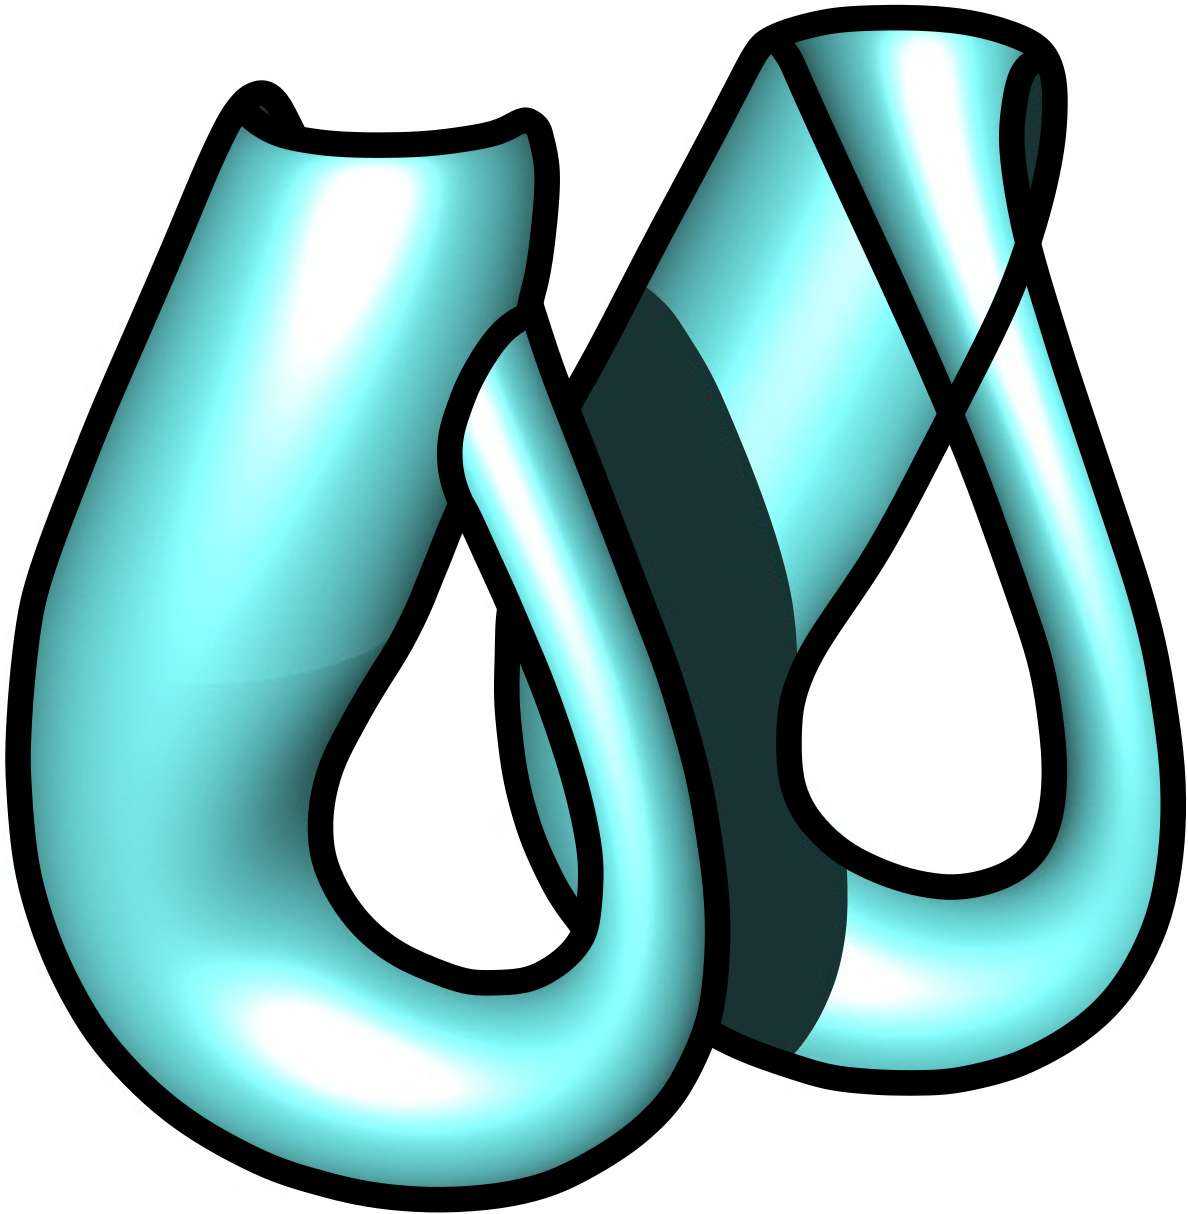 <?xml version="1.0"?>
<!DOCTYPE ipe SYSTEM "ipe.dtd">
<ipe version="70107" creator="Ipe 7.1.8">
<info created="D:20130420204133" modified="D:20160304171700"/>
<bitmap id="1" width="570" height="580" length="63764" ColorSpace="DeviceRGB" Filter="DCTDecode" BitsPerComponent="8" encoding="base64">
/9j/4AAQSkZJRgABAQEAYABgAAD/4QBaRXhpZgAATU0AKgAAAAgABQMBAAUAAAABAAAASgMD
AAEAAAABAAAAAFEQAAEAAAABAQAAAFERAAQAAAABAAAOw1ESAAQAAAABAAAOwwAAAAAAAYag
AACxj//bAEMAAgEBAgEBAgICAgICAgIDBQMDAwMDBgQEAwUHBgcHBwYHBwgJCwkICAoIBwcK
DQoKCwwMDAwHCQ4PDQwOCwwMDP/bAEMBAgICAwMDBgMDBgwIBwgMDAwMDAwMDAwMDAwMDAwM
DAwMDAwMDAwMDAwMDAwMDAwMDAwMDAwMDAwMDAwMDAwMDP/AABEIAkQCOgMBIgACEQEDEQH/
xAAfAAABBQEBAQEBAQAAAAAAAAAAAQIDBAUGBwgJCgv/xAC1EAACAQMDAgQDBQUEBAAAAX0B
AgMABBEFEiExQQYTUWEHInEUMoGRoQgjQrHBFVLR8CQzYnKCCQoWFxgZGiUmJygpKjQ1Njc4
OTpDREVGR0hJSlNUVVZXWFlaY2RlZmdoaWpzdHV2d3h5eoOEhYaHiImKkpOUlZaXmJmaoqOk
paanqKmqsrO0tba3uLm6wsPExcbHyMnK0tPU1dbX2Nna4eLj5OXm5+jp6vHy8/T19vf4+fr/
xAAfAQADAQEBAQEBAQEBAAAAAAAAAQIDBAUGBwgJCgv/xAC1EQACAQIEBAMEBwUEBAABAncA
AQIDEQQFITEGEkFRB2FxEyIygQgUQpGhscEJIzNS8BVictEKFiQ04SXxFxgZGiYnKCkqNTY3
ODk6Q0RFRkdISUpTVFVWV1hZWmNkZWZnaGlqc3R1dnd4eXqCg4SFhoeIiYqSk5SVlpeYmZqi
o6Slpqeoqaqys7S1tre4ubrCw8TFxsfIycrS09TV1tfY2dri4+Tl5ufo6ery8/T19vf4+fr/
2gAMAwEAAhEDEQA/AP38ooooAKKKKACiiigAooooAKKKKACiiigAooooAKKKKACiiigAoooo
AKKKKACiiigAooooAKKKKACiiigAooooAKKKKACiiigAooooAKKKKACiiigAoooJx60AFFGe
M4NNaTBHFACs4AOSBTdyjHBOfwr4g/bs/wCC+HwQ/Yx1S78PWF9P8SvHFtI0MujeHpUeGxkH
BW5uzmOIggqVTzJFYYZF6j88fiz/AMHDH7Q3x4nlh8Lt4Z+F+lSsDH/ZlkL/AFBRwSHnud0b
ZIPKQpwfUZraFCctkebis1w9Be/L7j9794BI54rzvx3+178KfhfczweJPiV4C0K5tiRJBfa/
awTKR22M4bPtjJr+fDxJ8TfH/wC0G858d/EDxr4viu3Z5LXU9YuJ7MFuoS3L+Si9tqIAPSuk
8C/CPSbJYxDZW8YHTbGFx713U8tct2fKYzjilSbVOne3dn7J63/wWP8A2cNEBJ+I0d8S2wDT
9E1G93HHrFbsMH1Jx71y8/8AwXB+C7RB7O08f6iSxG2HQHjIG3Of3rJwT8vrk9Mc1+dvhP4d
2YCbbeNQDwAB+P8AnvXpPhX4c2zlAsKDBH8IP17eld0Mlg92fMYnxKxEXaFNL8T61X/guj8P
Zd/lfDf4xTBMYI03Tl8zrnG69HQDPOOCKmX/AILf+BnVCvwv+Mbbl3ECw0vKckYP+n9eO3qK
8O8I/Bm2vigFumGxwF+lepeFP2YLW+hV3gRQTnlevT/P4V0RyKl1Z40/FLML2UY/cdXpv/Ba
vwFfZ8/4e/Fqww4X9/ptg3Hdv3d43A79/atTS/8Agsr8KLq38y+0vx/o7DGUudBaRhkkH/Uv
IOMZOD0I61QsP2S9IkVQ8Suw54Xqf/1cVJP+x5o0qECDAHT5Bgc+n1qHkuH25rG9LxKzZq/s
U16HXaJ/wVl+A2uRB28aXNgxZUKX2hajbMpIB53wAYGcZzjIPOOa7nwP+3P8GviTPFBo3xQ8
DXl5M/lpaHWYIrp22lsCF2WTlVY/d6KT2NfOniD9inSZ0YJDEeCAGTOP8+leZePP2EtIuY38
7SrWVDkn90CKl5DF/BI6qfixUhK2IoW+8/SXS9ZtNa0+O6srmC8tZRujmgkWRHGcZDDg8irB
dduecfSvyAk/ZCPw3kmk8K6lr3hGaSTz2l0PUZ9NcyAYD5hZSWA4z6VqeG/2kf2ivgLdeZpP
xGvPE1lFgjT/ABRapqcT/MSd0vyXJ6kcTDj6DHHVyStHZ3Po8B4m5bXsqicWfrVkc5GCKeK/
Nj4df8F2fEHga8+z/Fr4XTNaKozq/hCfziG4HzWdwVKoDuJZZ3bBACE/MftH9mL9tz4X/tg6
C178P/FlhrM9upa605w1tqNljaG822lCyoAWA3FdpJ4Y15lXD1Kb95WPt8Dm2ExceahNM9Wo
pDIOoIOaVTkAjoaxPSCiiigAooooAKKKKACiiigAooooAKKKKACiiigAooooAKKKKACiiigA
oooz14NABRRn2NJu9jQAtFFFABRRRQAUUUUAFFFFABRRRQAUUUUAFFFFABRRRQAUUUUAFFFF
ABRRRQAUUUUAFFFFABTckZJzTqaWzjjoaTAN2G5ySa/IH/gtl/wVW1vxL8T9R+CHww1q80nT
NDle08W6rZyBZL+fADWEb4yiRkkSFSCz5TICsH+3P+Ctv7c8X7C/7J2q6tp1zHH438TbtH8M
w4DP9qdTuuCP7kCZkyRtLCNTjeK/A74Z+GXkbzpmklnnYvJI7FnkYnJYk8kk5OepyfWvQwVD
mfNI+T4kzX2EPY03Zvcs6l8ALP4geFZLdYY4dSiTdaXOMNG+OAT1Kk8Eeh9cEeXeDp7jQ9Vn
0++ia3vLKVoJon4ZGU4I/wA9a+uvBOhBAnygAe2a8l/bV+Ew8K6rpvjWyRljv3Wx1ABflEgQ
+W+e+VBU/wC6vc169SikrxPzrB5jz1fq9V35tvU0fAGoLKIyDwa9k8FXCsqc85r5v+GevK4T
DZ3EHk5r3jwHqmQhzxxW1Ceh5+Z0Wrnt/hBlbZg5Ner+B41Z4+OTXjXgu93bORXr3gS6G6MZ
yScV6VJ3PisammfQXwp0hbiaIbQeRXu3hrSFcIoUAAAV4n8GLgNPEOma9/8AByguhPINGLm4
07ojIcPGtjIxqHVaF4XjZFJQDNa//CK2+CCFBNW9Mh8qzUjAJFWeNoJFfF1sTNy0Z/TOXZFh
adCKlBM5HXvB8aKWVQce1cJ4m0FYw4KAqex5r2S5gE0BUjOelee+NbPy2f5SK9bK8ZJy5Wz4
DjvhyhCi61ONjwL4h+FYgzOsYAYE9K8a8ZeHYz5mUAPPavor4gQD7IxABxmvEfG0QXePQGvq
mrq5+A0pOM3HsfPXxL8I288UoaNTx6Z7/wCetfJHx2+Hg8Oa3Hr2hX1/4f8AEGlsZbLU9NuH
tLyzcrjdHLGQ6EjIyDnH5V9nfE2URQzHOOCK+FP22PjLb+BbEw71e9u2KRRZ+ZvUkdgP6j1r
ysao8r5kfovDE60qsfZNpn6D/wDBGj/guzdfGXx/ZfBT44ajax+MpmSz8OeJmURL4hl6La3I
UBEuWGNj5AlbK4DlRJ+ryyAqMAnP61/F9d+Ibq61tdQWaWC7Egkjkiba6MDkFSO4I69Qfev6
u/8Agln+13/w23+wr4B8e3M4uNbuLEWGtt8qk39v+6nYqoAXey+YAABiQYGCK+RrU0ndH9AZ
Vi5VI8lR3kj6IoozjFFYHsXCiiigAooooAKKKKACiiigAooooAKKKKACiiigAooooAKKKTdz
jBoAWkAIJJPFLTXccjnIoARnAbGW59KXzAPXivyf/wCCw/8AwcR2v7OWu6t8MfgZNp+seONP
kkstY8RzQC5sdAmAKtFbq3yT3KHruDRIy7Ssh3Kv5WfAD/gsH+0L8AvjrD49i+JfirxPdyTm
TUNM17VJ7/TdUjZstE8LttReoVowrJn5Co4rWNJtXPOq5jShLl3sf1aDLDnIpa8i/Yd/bF8M
ft2/s0eHfiP4WmT7Pq0IS+s/MDS6VeKo861kx0ZGPBONylGHDCvXQeB3rNq2h3wmpJSQUUUU
igooooAKKKKACiiigAooooAKKKM8HIxQAUUm7jODS56cHmgAooJxzg0A55oAKKKKACiiigAo
oooAKKKC2OxoAKimlSBWZmCqgJJJwB71LntXw9/wXc/ben/ZQ/ZLk8PeHdSNl46+JMjaXp7Q
yhbiyswAbu6UdRhCsQIwVa4Vh901UIuUlFGGJrRpU3Ulsj8wP+CrH7Zc37eX7aOoXOnzSv4J
8DtJonh6MnKyBXxcXeM4zNIvB7xpECMiuK8AaAIY4wFJAxiuA+F/hYW8EQCEbcdsY/CvcPBe
jbVT5emK+kw1FRikj8XzvHyq1JTb1Z1vhLSSFQYGeK6Xxr8JbL4ufDjVfDl/8kGqQFBKFDNb
yDBSQA91YK3bOCO9J4X03AXIOa9A8O2AwgwCBxzXpQppqx8PXxUoTU47o/M3wW194S8Q3Wka
nE9tqOm3DW1xE/BR0OCPzFe+/DrWvMWP5sg4rO/4KP8Awib4dfGPSfGNnbyrp/iuMQXjAZQX
kQA/AvFt47mNj3rnvhh4i86OMlgc45zXnRi4TcWfZ1akMVho4iPVfj1PqHwLqAby8Ec4r2Lw
JqADR4I4NfPPgDVwRHz6V7T4F1IBoyMckV6dGR8TmFKzZ9SfBnVttxCdw5xX0t4LnDOmDkcV
8hfCTWNk8WSOCK+qPh9qAlggYEEED+VaYqPNSZw5HV9lj4HtGntmzjI5yKnIyMYqlokvmaeh
ByRV1c45r4SorSZ/V+ElzUYvyQY4x2rifiBbYLHGQa7auX+IMG6EnkZFdWAnasjwOL6CqZdP
yPEPHqf6JJkHJrwzx2MeZkZzmvevHcX+iy5xxzXhHxAjKhx0xX328EfyVONsRJeZ8+fGW6+z
2k5JAwDX49ftQ/Ed/id8a9ZvNwa1tZWs7YA5AjjYjP8AwJtx/wCBYr9Wf2xfFr+BvhV4l1eI
oJdN064uYt3AZ1RmUH6nAr8ZWdpHZmYszHJJ5JPqa+dzWo+ZRP2TgTDrlnXa20R6v+xH8O7L
4q/tGaRoepLHJp9/aX6XAYKTg2U4DKCOWUlSMcjG4EEAj9kf+DUfxrdab8GPjV8M71Nl34K8
VwahKM5CtdwvbsowMcNpx6E9e3OfyW/4JmQCX9rXSHMYYx2V4wYjO0+Qy7gfxI+n1r9UP+De
cN4W/wCChP7TmiqZjFfWmm6mcAmPJkkfnPIP+knAHGN3SvLr074ZS8z7vKsXNZw6DenKmfsA
egpaQYwOvFLXko+9TCiiimMKKKKACiiigAooooAKKKKACiiigAooooAKKKKACgDGfeikLYGe
tABvAJB4xX5+/wDBfP8A4KJal+yd8B7TwD4G1ObT/iL8QkcC7tmKz6Lpa5Wa4RgcpLI2IoyO
RmV1IaNc/dfj3xvpnw08F6v4h1q7Sw0fQrOa/vbh+VghiQu7n6KCcd6/m0/aH+Nes/tu/tN+
KfiVrnmq+u3W2xtWcumn2cY2W8CdAAsYBOANzs7H5mJrpwtF1JXWyPCz7MlhaDtuz4u8ZeD5
/DFwrNEVgcYDYyB7cfn9fyrDwemCSK+29R+A1r4p05oprdXVx3HNeR/ED9hrVLNnl0RjImMi
GQZH4GvSqYaS1R8ZhM7oTsqrsfRf/Bu9/wAFGLz9kT9rmw+H+t6hN/wrz4p3SadNA8gEOnao
5VLa7AI43MBDIQVG11Zs+WoH9IgcAAZznv61/Gp4k+FPiXwVck3ulX9uYjuEiRllGO4I6c4O
f/11/Tf/AMEU/wBvqP8Ab5/Ym0TVtUuxJ468JhdD8TRvKHmlnjUBLphgHE8YEmSOH8xQTsJr
za9JrWx9nlONjOPIpJ9j6+ByAeeaKb5g5B4I6+gpd461zHuJi0UgcHoDR5g5PPFFxi0Um4Zx
zSNKFouA6imiQHseaPNGcYJouFx1FNWZWzjORSSXCQxs7uqIgJLE4AA6mnYTY+kJHIPOa8S+
Ln/BSX4DfAy4lt/E3xW8G2l7Chkeytr5b68ABI/1EG+XqpGNuSRjrXx/8fP+DkLwhoaS2nws
+HXibxveHIW+1eRdF04Ag4dQRJPJhtuUMceRnDirjRnLZHHXx+HpK85pfM/Si5u4rS3klldI
oolLu7MFVFAySSegx3rzL4Sftv8Awf8Ajz45vfDHgv4leC/E/iDT9/nWGnarDcTgISGKqrZd
QQclcjHPQg1+BX7X/wC3V8f/ANui2ubHx34xm07wrcEk+GtAjOn6YynHySAEyXC8DAneQA8g
CvA/COn6l8E/GGk+I/Dd1PpOt6BdR31jdwMUkgmjYMrAj3HI78+tdUcFK12eHU4moc6jTV/M
/rC8wbsd6cPpivG/2Cv2qbX9tD9lPwl8QreJba61a3aHULYcfZryFzFOoGSQpdCy5OSjIe9e
yL0FcTi07M+lpVIzipx2YUUUUjQKKKKACiiigAoGT1FFGTzgHIouJjZpViRmdlVVGSTwAK/n
H/4KV/taSft4ftw+IfE1nMJ/Cegt/YXhvY+6OSzgkf8A0gdj50jPKDjO10U52g1+pX/BfP8A
bRX9nH9kebwXo2oS23jL4obtMtvIkCy21iCv2uU4YMoZD5QI5zKcYxkfi18M/DHkwxALwOOn
+FejgKGvMz4zinMuSP1eL9TvfAWgeVGgC9CK9d8JaUFVAQcmuS8G6LtCYBFeoeF9M4Xg8V9B
SgfkOOxGp0nhrTsKoArudAsBhTgg1g6BYEFODxXb6HZfd4PWu6ET5fFVTjf2pPgMPj7+z34g
0GKFJNTEP2zTGbIKXcQLR89t3KE+jmvzb+EPiRtkaPlGXgqVIKn0r9idCs+VwDn24xX5mf8A
BQj4KL+zx+1peXNpEsGjeNlOs2wXO1ZWYi4QDgDEhL4HGJB9K48wpWtUR9Dwnj1NzwNR3vqv
1O6+HOub0jww/PNe5eAtUDBDnoRXyx8LvEIljjO4HI9c19AfD/WA3l/N1xRQnc0zTD2vc+m/
hhrGyaI7uDivq/4Ra19q0yL5hla+Jvhzq4V4wGGa+p/gN4g81VjLDDDivQS5o2Pj5SdKvGa6
M+q/Bt159kBnOK2q474d6h5kapnqK7Gvh8bT5KrR/U3DOL9vl9OfkFYfjeHzLAnB9K3KzvEc
Hnaa5OTissPLlqJnZnFH2uDqQ8jwrxzbjyJxyeDXgvxCjI8w4zzX0N43tTmZeeQRXgfxFhwZ
QFPWv0Ok700z+PMfT5MdKL7nwV/wVG1BtJ/Zi8WSqSGdIYeDg4kuI0P4YY1+TVfq3/wVsUQ/
steIid2XmtF4UEf8fUR69ulflJXzGatusl5H7dwOl9QbXc+jP+CXUat+06ztGrtHo90UJUEq
2YxwcccE/mfcH9W/+CBOlPd/8FAv2mtSRHaO30zw/bNIQcK0kLsBnpyIj1/unHQ1+Uf/AATC
Jj/aNvJAsZKaHcnLHDAeZCMj35/Imv2N/wCDdvw2LnxX+0p4tWJANW8T6bo/m7zvdrKzclSh
4AH2nggfNuPJwMctaX+yfM+gyqm5cQN9oI/TcDoOelLSKQcYzgilrxkfo6CiiimMKKKKACii
igAooooAKKKKACiiigAooooAKKKKACmk8kA4p1RXN1FawSSyukUcSlndiFCAckk9hgdaaE9t
T84P+Div9qpvBnwP0P4P6TchNV+IE63urgRtuj0y3kDqAwIw0lwsYwMkpHKCMNz+Zvwy8JCC
GIbBgfjXR/teftFXX7bn7aHjHx+0ssujSXZ07w+jMSINMt2KQbQfumQbpmUcB55Oua6H4f8A
h4LFH8hGOK+gwNDlgr9T8d4szT2teST0WiOg8L+EFaNQUBI9q7LT/h7DdoN0Wfwq34W0UbUO
0nOK9B0DRF2r8uTXtU6SPzXE4tp6Hnl18A7DWoistpFIG4O5Aaw0/Yr0uw1tdU0mO50bU4sG
O80+Z7W4jIZWBDxkMMMqkYOQVB9MfSOieHA5GV5PtXX6F4GW52/u859q0eFjLRo4YZ7iKLvT
k0/U+f8Awrq/x9+GdlFb+G/jP8QoIbcgxLqN2mrhACSF/wBMSbK8/dPGABjAAru9D/bd/at8
IJhvFnhXxMw/6C/huJQeCP8Al1aDuc/gPfPvmgfB2O9VS0She/FdZpvwD051AeMMSewFYTyv
D/aR62E45zePu0qjZ4JY/wDBU79orTzi+8E/DTUAFH/HvFfWuW3k5+aaTA24GPXnOPlrWs/+
Cv8A8XrIN9s+DXhq8+ZNvkeJZ7fCgneObZ+SOAex5OelfQNp+ztpMuALJW+vNX4f2YtJkwTp
6GuKeX4Jbs+mw3F3E1RJwhf5HzrL/wAFlvid5cm34DaQsjZ8snxpIwXjjI+wDOD16Z6cdazF
/wCCwnxnltY8fBnwlFOP9a//AAkNw6PycYH2cFeNvc8gnvgfUZ/ZY0fknTkIPbFVbn9lvRly
Tp6AfQVnHBYF9TtnxPxRFXlT/A+WdT/4K0ftAXlyWsfh58PLCArgLcSXl0wb1yrx8e2Pxrk/
EP8AwUb/AGqPEysI7v4e+HQy7QdL8PSu685zm5nmBOOOmPbNfXd9+zPo0eQLPaR04HFc1r37
OdjErGGJMgdNuDXRTyvCv4dTxMTx1nkNKjcfkfFniv8AaC/ac8fWzQ6v8ZPElrbllYR6VY2e
llSo7SW8KSYPJILkHPsMeX+O/g74p+Kayjxp408a+MI5XaRo9a1y6vYst1ASR2RV7BQAB0Ax
xX294s+EUWnl8QgEe1edeJPByW7N+7AA9q6Fl1KO0Typ8YZhW+Oq/vPka0/Zn0jw7EFgsIIg
vTbGB0/z+FQ33wyt7FCscKopGOBj+VfQniHQ1jZgFGBXCeJNMChvl4AodGKWiCnmNSo7yk3c
8K8R+FUj3/IoI9q8y8caGqxyfIAMele9eLrEYY7eAK8m8dWYCycdq46sdD6HA122tT9FP+DZ
L4qmXwX8VvAM05CaZqNpr1rCV/57xtDMwPt9nhyOPvZGcnH6pL90V+H/APwbq+ME8N/t8+Id
JldVXX/CVykS5GWliubaQe5+QSHAPTnB6j9wB0FfOYqPLUaP2fIKzqYOLfTQKKKK5z2goooo
AKKKKLgFQ31/Dp1rLPcSxwQQKXkkkYIkagZLEngADnPYVKXAznPFfnp/wcL/ALaI+Bn7MUXw
y0W6VfE/xVWW0uFQZa30lcC5Y/3fNLLEMjlWmI5XIunDmkkc+Jrxo03Ul0Py9/4KAftWy/t5
ftqeJ/G8FxczeGLaT+yvDcUm4LFYQ/KjhTyplbfMQeQZSO1VfAegiNEJB4xXCfDjwz5McYC5
z6V7V4O0YKE+XgV9Hh6SUUkfi+cY11Jyk3qzqvCelkKvA4r0bw1p2AvBzXO+GNNAVeDiu+8P
2GNvHSvSpwPicXWuze0CwwFyDXaaFZYCnHJrE0Oy4XIPWuy0OxxtGDiuyMT56vU1NzQbAnaM
YGa8Y/4Km/s2XHxt/ZKvtR0q1a513wPL/bdsEwHkgRSLmPgEkGIs+0YLPCgyTlT9AeHrDLpw
cCu/8P6JHqNu8M8Uc0MymN0dd6upGCCDwQRxj0q501ODi+pyYTHTw2JhXh0Z+EXwe8VCaGJg
4Oa+k/hzrhby8MOcGvD/ANqn4BXH7HH7XfifwUyMmlLP9v0Z24EthMS8ePXYd0RP96NuowT3
Xwu8RCRIySSTg814VJuLcX00P1XMIwr0o1obSV/vPqz4e6wAYySASRX0j8EPEpt7uAlgORXy
F8PdZ/1ZyMjFfQPwm8QmGeElhnivWozPz/MKNmfd3w31cF4yGGGwa9PifzI1Yc5FeAfCPxAL
rT7dsgleOK9z0O7+1afG3XHFfOZ1Q5anMj9p8Mcz9rhXh29UXs1BqMXnWki4zkVKDhupINJI
PMUgngg14cXZpn6fVjzRce6PGvHdpsmfgivAviVabZZuDgZr6R+I9l5VxIcHrmvA/ilZ7ZZe
MZGa/QMBPnoI/kPivDewzSUfM/O//grLpb3H7KHiorgGJrV+eBxdwk8/TNfkeK/aD/gpZ4bb
Wf2YPHMYSQmPTJLj5Bg/uiJSfoNnPtX4v/iTXh5srVj9S4Bqc2AkuzPoz/gmWBF8bdcnJC+X
4fmwMhSx+0W/TPUY6ntkV+7f/Bvf4IGifsAXPiXcrJ8RfGet+IkxnhBc/YlzkDHFmCM54I+g
/A79hzxCvgu68ea0VwNO8PvIGJ2qSHVguemSV4zn8q/p5/4J+/Bofs//ALEHwm8Htbw2t1oX
hTToL1IixRrs26NcuM8/PM0jfVugry8VK1GMfNn3WRYe+Z1q3ZJHsC9uvApaRQRnnNKOK84+
0QUUUUDCiiigAooooAKKKKACiiigAooooAKKKKACiignAzQAV8Zf8Fy/2rp/2a/2Kr/SdIuH
h8UfEm5/4RywaNgJLaB0LXc+MhsCFWjDLyr3EZ6AmvsszAHBBBNfg9/wWS/aJb9p/wD4KC6x
pFlem98M/DRf7AsQjkxfaRta+cKRgMJwYied32deSMY6MNS55pHjZ5jlhsJKS3eh4P8ACPws
La1hUKcAele+eB9HwEBUgcVwHw40ExRx4XIHFe0eDtMIRBtr6uhT0SPwLM8S5Sep1fhfStoQ
gcDFd/4d0v7pxkmsDwxp2AoI613/AIcsCduBivRhE+PxVbU3PDekb3QbTyfwr07wT4YV2Ulc
AcmuZ8I6VuMeAck16x4W0wW9sgCkE1vayueO25zUUbGh6OuFUKAB7V2nh7wyJNpK5BrM8O6f
uKjByTXoHh+wEMQYqMAV87mWNcdEz9i4J4ap1WpTQ/TvD8NrGCygkVfS3jQABAB9KkGR1PSk
5PI6GvmZ1JS1bP3LD4OjRio04pBsU9VApklnFKCCinPtTypPXmgE4xjvioTa2Npwi1aSMDxB
ocYjLKgwa4TxBpqx7iBivT9ZAW0PTmvO/FDD5hnkV72V1pNpH5Px5l9CEXJI8m+I2lI8TOEA
yK8M8bWahnBUA817/wDENh9jwcng14T45YF5M9sivqbaH4TD47Hk3ii3Hz4HFed+KIflfGa9
K8UjBbB4rzrxRjawBIzXNUR7WElqjy7xhF8rkDrXkXjyMFXwME8V7D4wYAOT0/8Ar14/47YA
PntXn1UfW5c9Ue2/8EJLgwf8FONATzZ4xPo+pIVSQqsn7jdtYAEMPl3YOMEKc5AFfvYOABX4
M/8ABBnRG1j/AIKa6TMrFRpeg6ldOAhO4GNYsHH3RmUHJ44A7iv3mHQda+cxv8Q/aeGP9yXq
wooorkPogooooAKTJ5paQsFBxnNAmjO8UeJ9O8GeHdR1jVr2207S9JtpLy8up3EcVtDGpeSR
2PCqqqSSegBr+ar9sP8Aab1D9u79r7xT8Rrv7UmmXs4s9DtZySbHToiVgjA/gLAtKwHHmSue
+a/Tv/g4u/bYb4X/AAQ0z4N6BeKviD4igzawUbMlppKMMrjsZ5RsB/uRTAjkEfk58N/DQgij
CoAAMYr08BQXxM+J4pzGy9hF7bnb+BNC2IhI6V6x4U0naqDGc1y/g/RsbPlNem+GNMGF+Uiv
dpQ0PyXG19TofDemhQvHSu58P2HCnBrD8P6fwmBiu10OwwVAHSu6nE+YxNW7NrQrH7pIPtXZ
aDYklcgmsXQ7LJXjiuz0CwLOowcV1RR4laep0PhvTSdmBya9F8N2BhjBwR2rmvCulbmUkcDp
Xd6ZalYwuBkVq9Fc4Ipzmkj4K/4L3fsyS+NPgdoPxQ0exM2q+BLn7PqjxJl202c43sRywhn2
ED+ETytwNxr8+fg/4q86OI7gcgV+/wB41+GmkfFnwDrHhjxBZRahouvWclje27jiWKRCrDPY
4OQRyDg9a/n08dfCzVP2Wf2iPFnw51mR5b7wpqT2YnZDGbuHh4JwmSVEsLRyAZPDjk14GKVq
nMup+tcPy9pgfq8/s7ejPqD4c64GWP5uSRXvfw013DxZYcV8mfC7xEHWI544NfQnw61z/VHI
5rqoTPBzTD2bPuP4A+J/NiWIsCW6c19NfD/Uxc2aoT1FfDXwK8VfZryAl8fMK+vvhjrYZoju
G1gDWWa0OejzHo8AZk8JmapPaR6WuOByaXbyCD0pEIZcgZBpQcjgc18Yz+k01bQ4b4m2BZWc
DIIrwL4pWO5GbB6Gvpbx7ZfaNNLYJIBrwP4maeWtJDjJXNfZ5FV56XKz+avFPAOjj1Vitz4y
/a28Et41+FfijSRGJTqml3VoFzt3eZC6f1xX4Mn26V/RF8X9MEltONpyVIP6/l9a/n/+L3hN
fAnxY8T6IiLHHpGq3NmqqxZVWOZlGCcEjAHOK585haUZfI9Tw4xN6dSl6M9//wCCWXwgPx9+
PGheCGET23jLxRo2m3YYAF7KOaW7vACcjP2e2kGCCCWUcZyP6rl+6MV+BP8Awaq/AH/hYv7T
3ijx5cxyCy+HOnsLdyDta9v0MEZBPUpBHdjHbzh7Y/fdegr5zETbaXY/asmw3s4Sm95MKKKK
5z2QooooAKKKKACiiigAooooAKKKKACiiigAooooAKAOueaKb5mOoPWgTZ4l/wAFDf2qLf8A
Y2/ZI8YeOGkt/wC07S2+x6PBI2PtN/N+7gUDqwVj5jAfwRueACR/P58I/D0smLi6ea5uZ3Mk
ssrF5JXPLMzHksWPJPPJr7j/AODh79p1viX+0H4X+DunzSjTPA8a63rIz8kt/cRfuFI9Yrdi
2QeftZB6V8tfDPw+YYogUK44IxXt5dR93mPzDjPMuap7FPSP5no3gXR/LWMBc4xzjFeteE9N
O1CAAM1xvgvSiiIcZNen+FtPIC5Br6ClA/IMdW10Oo8N6f8AdOOhrvvDVhlkGK5vw5ZD5cA8
V6B4U04syEAnJrthE+YxNQ7PwTpW50ypAzXpWh2wJUAHArl/B2n+VbgkHPau70C0B2kipxM+
WBtkuGdbEI6nwrYZZcjOa7e3h8qAADrWB4TsxtUkEYrpBkA9K+Hx1Xmmf1NwrgVRwqlbVifw
/hSjoKKK4T6lBQKKQ5GfTOaBszvENwI7cjuK848TXAZmxXaeLLwDcM9K868Q3YZn5zivo8oo
7M/FvEHMVdwTPPviVegRlc4wK8O8Z3G55OQRzXrHxI1LfNICQABgV4x4uuQ285HSvpZK2x+J
UG3K55/4ncneRnFedeKZMBgcV3vieUYfDYFedeKrjaHxyK5ajPoMJHVHnHjKQAOTkYzXj/j6
X5ZOexr1bxncDD5OeK8c+INwNkhyMkGvPrPQ+uy2Ox9bf8G4+hS6l+3h4u1EMgt9O8GXMZAL
Bt8t7Z7TgHBGI3znjOOCcEftsOgr8if+DZPwi9347+MfiForcx21rpmnRylD5mXe5dlVum39
2hI652mv12HQda+ZxTvUP27h+ny4OPncKKKK5z2gooooC4VhfEn4haT8J/AOt+J9eu47DRPD
1lNqF9cucLDDEhd2/IHjueK3C4AJIPHtX5W/8HIn7aqaP4S0P4D6DcJJqHiQR6z4kZJXVrWz
jkBt4CFIB82RGdg2dqxIdv7xSLpwcpJHLjMSqFKVR9D81f2gvj3rH7Z/7T/i34la01yJPEN6
zWVvMRmws1+S3twBwAkaqDjqdxJLMWPUeBtCKKhC4HFcV8OvDQiji+UgcYr2PwhoxUINp7V9
JQpcqSR+LZrjpVJOb6nUeFNJ2hDivRfDmnY28Vz3hrTMBcKea77QNPI2gCvSpwPi8XWu9Tb0
CwwASDiuy0OxI2nB61jaJYYKjHArsdDsMbSRxXVCJ8/Xqmzoen8qcHk13XhrTcleDmsHw9p2
SoIzXf8AhbS9xU44zXRFHkVpnR+F9N8tAxB4/Kup0+HOODms/S7Ty4lUDAFbun22SOtZ16lj
tyvDOc1Iv6fADjGcivy+/wCDiH9l0aPqPhD416TahCWHhzxA0afeHzPaTPjjr5kRY88wjPAr
9TbGADBGa5b9pT4B6V+078AvFngHWiI7DxPpstmZtgdrSQjMc6g9WjkCSDnqgrwq87s/Vcow
7glI/A/4Q+KQ8cQDZH1zX0n8N9eDCM5HpXxt4TtNT+GHjzWfCuuRLa634a1G40m/hEgfy7iC
QxyqCODh1IyOvUcV9I/C3xIGSPDAjg9avDzObOcItWup9f8Awm8ReVNCd/cd6+x/gv4oF5pl
uxYErxX5/wDwz18K8Z3ehr61/Z48XbtkJcBWHH1r1EueDi+p8IqksNiY1o6WZ9j6Ldfa9Pjc
HORzVvtn0rl/h1q32q0CFuMd66kDjB5r4XE0nTqOLP6pyTHRxeCp1l1SKWvW32vTpVwCdvFe
HfEPSyBOmMkg4r3p08xWX+8DXk3xK0vy7mQhcDnPvXsZDW5anIz848WMt9rg44hLVHyf8VNN
LpNngHPWvww/4KQ+CW8EftjeLI1jKQak8OoR/Ljf5kS7iP8AtoHH4V++nxV0kLJMCCOT2r8o
f+CmX7Kur/HX9tL4U6DoKRx6n8Q5o/DkMshPlRSfaFAd+eFVbgscYyFbr0r2M4p3pc3Y/OvD
jFcuP9lf4lb5n6d/8G1X7Mg+BX/BN7TfEl3AkesfFDUZ9flYwGOVLVT9nto2J++pSJplIAGL
ngHqf0LHQVz/AMMPh1pfwi+G/h3wnocDW2i+F9NttJ0+FjkxW8ESxRqT3IRAM10A6CvipSu2
z+nqEOSCiFFFFSahRRRQAUUUUAFFFFABRRRQAUUUUAFFFFABRRRQAVy/xk+KmlfBD4V+I/GG
uTeRpPhnT59Rum3qjMkSF9iliFLtjaoJGSQMjNdOGB9a/ND/AIOM/wBqRvDPwt8K/B3SrlUv
/G1wNW1lY5sOmnW7/u0ZR/DLcAEE8f6M4wckrpSp880jjx2JjQoSqy6H5iv431r4/fFzxH47
8Qv5uteLdSm1O62sWSMyOWEaZJIjRSEUdlRRnivafAOilEj4wBgV5p8LvDghhiGzgcV7r4J0
kKEAHHFfVYelyxSR+B5xi3OcpN6s7TwhpwVUGD2/GvSPDVkQEwOtcr4V07AUkEYr0Pw5YjC5
BBNenTWh8Ni6up0nh2xJZMA9a9G8I6dudAV6EdOtcj4YsRuXPQV6b4K0wF0JGcc11wR8/Xnd
nZaDZGKNFArs/DtqMqBnNc3osJLDPPNdt4btcspwevpXl5hVsmfdcHYHnqRdtzsPDkHl2wPO
cVpVW06PyrZQOvWrIOQD618XVleTZ/TeApezoRh5BRRQDnPtWZ2XCoL2fyYGPTFT1j+JL4Rx
FQcYFa0Yc0kjizDEqjQlNnMeKb8ktkjNcB4jv/LilYnpmul8R3xcsM8ivPvGupCG1ZSQCc5r
7TLqHLFH8x8X5k61dq55r4+1HfLIScnmvKPFd0DvAIwa7rxlf7nfn1rzTxPdElgGGDXdNnyu
Gjqji/E9wPn96868V3Bw/IwK7fxNdY3civOfFl1985HFcdRn0eDhseeeNLkYfOOa8X+Il2PL
l565r1Xxre43nk14l8Sb8JHIScZz/LP8q86qz7HLKex+xP8AwbceAItA/Yr8Q+IGjkW68TeK
rht7pgPDBDDGgUkcgP5vQkZJ75r9DlG1QPSvm/8A4JKfC7/hUP8AwTq+FGmvbRW1xfaLHrE6
pHtZnvGa6y/fftlUHPTbjAwAPpAdB1NfM1ZXk2fueX0vZ4eEfIKKKKzOwKM8EjtRTd2wnPAN
AM5H46/GjQ/2efhB4j8b+JZ3ttE8MWUl/duiF5Cij7qqOSzHCgdywr+aD4h/FvxF+1Z8cvEf
xC8V3ElxrPie9a6dN7NHaRk4it488iOKPaij0Qd81+iP/ByB+2pNrviTRPgD4fuo/s1v5Oue
KijZdnOGtLVsfdAH79geTmAjAHP58/D7w6Io4wFIHHFepgaFveZ8FxRmd5ewi9Fudn4I0TYq
DaSOO2K9T8K6SVCZGK5rwfo+0INvFeleGdLOV4r3aUD8qxle7N/w3pwAXIxXcaBYcKSDWJoO
n528YGa7bQ7DG0AHFdsInzOJq3Zr6JYkKpI5zXY6FY8qCOKx9EsR8uR0rs/D2nZZeCTXVFHi
VqhveHNN+4MHJNeieGdNESKSpOK5vwvpm51JB46V3ul2pjjVQDmtXornnpOcki/YQEgEg81u
afb4xVDT4MY4OK2rGHAHvXl4mqfb5Lgloy7aRYx1wKtqNvPQGo4UwBntUkjYAxjAryZu7P0L
DQUIH40f8HAP7MZ+EP7UGh/FjTY5RpPxGiWx1XAJjg1G2jVEYnOB5tuqBUGObaVuSxrwH4Q+
K/OiiO8Ekc1+zn/BRT9lyD9sb9kzxZ4L2J/a0kH27RZWIHkX8PzwnJ4Cscxt/sSP0r8Gfg74
juNOuDaXkU1pd20hhmhnUxywupwysp5DAgggjIxVxbi15mOJtWpyj1X5H278NdfDCM7gDivp
f4H+LDbXkBLAYYGvi34XeIxIsR3cmvo74VeI/KniJYV69Ceh+e5phrS2P0Q+FHiQTCBwwKuA
a9XicOisDwwr5g+Ani37bp0SFwTH0r6P8NX4v9NQg5IFeBneH5Zqoj9W8L83dTDywc3rHY0s
gZwORXDfFLTA6+Yq5DCu43Anvk8Vi+N7IXekNwSy15uBq+zrRkj7jivAfWssqU2tUro+Wfi1
pW4s5GAw/CvyS/4KUftmQfCb9sr4XJpAWWf4ZeIrTxNeyquXMsM6EQg/3dqOGHcnB6ZP6r/t
x/FO3+A/wa1fXpyi3MYNvZhxlWndTtJ/2VCljnqFx3r+crVV1b9qn9o6WG1kafUPE2omKBny
xCDO0kdThFLE9zkmvqM1rp01BdT8J4Aypxxs8XV0VO9vU/sE0zUINW0+3uraVJ7e5jWWKRDl
ZEYAhgfQg5qyDkZr5f8A+CNfxub4+f8ABMr4P65czxz3tnoaaJdndlxLYyPZ5fPIdhArHPXf
kcEV9QDoMdK+MktT+laM1KCktmgooopGoUUUUAFFFFABRRRQAUUUUAFFFFABRRRQAUhbBIpa
bjknPFHUTIb2/h0+1muJ5Y4YIEaSSSRgqIqjJJJ6ADkmv5x/2p/2gJf20f2yfGnxFJlfTNTv
fs2joy7DFYQDyoBjJwWRQ7c/ekav1l/4Lx/tUP8As+fsUXfhzS75LbxL8TpzoFqquVlSzK7r
yVcEHAiIiJzwbhK/Hf4S+GTbQRLsIA4r1MuoXfOz4XjLMeWCw6fmz074eaJ5aRjBwMdq9i8I
aWFVCB0rifA2kbFTg816t4V03hOOlfR0YH4rj62rOp8M2BwmBmu+8P2X3eDXN+HLEgLgECu7
8O2J3LXdCJ8riamp1HhfT9xTgg8E16j4SsBFbhsHJrifCdhlkyOpr0nRLURRoozwK6L2R5cF
z1FE39DtjlTzXceGbb5lOK5bQrc/LxXceHLfBWvmsyq6M/bOCcD70dDoIVKxAe1PHQUdB9KA
c818w2fusI2SQUHgEiigkDr0pFEVzOIYSx4OK47xNqW4sSea3fEF+EBAJGK4TxFfl92DXr5b
hrtM/OeMs59nSdOLMPXLwsWyeK8x8f6sH3gEADNdt4i1AQW0jZxkYFeReNtVMjvzX2FKHLE/
nHG13WruTOK8V3wZm5HNed+I7oZcgjgV1niW8B3ZbmuA8R3nDcgk1M2dWGhqjkfEt0SG6dK8
38XXgAckdq7XxReAB++RXmni++IRgSADXFVkfS4KnseeeOb/AOWTkeleUx+Fbj4pfEvQPC9o
xF34l1S20qEqMnfPKka8dzlhgDrXeeO9QAEnPTmvV/8Agif8Jl+Mn/BTTwpNMoks/Blpd+I7
hTGHB8pPJiOT93bPPC2QDyAOM5HlYqpyxbPvMhw3tKsI26n74+FfDNp4O8M6bpOnQrb6fpVr
HZ2sI5EUUaBEXn0UAVpLnaM9aaCeCeBTgcjNfON6n7PFJKyCiignHYmgoK81/a7/AGjdK/ZJ
/Zu8YfETWQklp4Y097mOEuE+2Tn5IIAT0MkrIg92r0kuF65r8G/+Do3/AIKCD4lfF3SfgN4a
vvM0XwUV1TxK0MuUu9TdP3NucDBEELbjyRvuCCA0Qq6ceZ2OXGV/ZU3Lr0PkW/8AFes/HH4o
6/418RXBvNd8V6jPql9IcBWlmdnIUdkXO1VHCqoAAwK9R8FaEEVCQRXw94A+JurfDfVY7nTr
hjErZkt5OYph7r0B9xgivt39mn4p6V8ZvDQurIrb3lrhLy1ZstA2B+ans3fHY5A9/Czi0on5
JntCtTvVbumeseFtIChTtOa9B8O6bgKACTmsLwzpmNvFd54f07bgAHJr16cD88xVbXU2fD+n
428ZFdloljgDjvWRodjgLwck12Gi2I+XjpXVCJ4Feqa+h2PK8E13Hh3TPuDB5NYXh/TiWXjN
d74Y03cykg4rojE8itM6PwxphjUMVIC11NhDnGcjNUNJtPJhVcDPetyxt8Y4JzUV6lkdeW4Z
ymmXrCIcDnNa9pEBjjGKqWMG3Bwc1owoVWvErT1P0zLMNyxTZMvCio7iQqDTmcbfQCqV3P1O
cCueEbs9jEVlCJVv5jk4bHrX4cf8Fd/2cpP2Yv25L7XrGHyvDnxP8zXLRlGFS8yovY8nqfNZ
ZvQfaFHav261C468ivj7/gsV+zKf2lP2Q9UurCKNvEvgNj4g0xiDukWNT9ogyAcB4dxA6F44
skAZHbPD81O63R8zQzeNLGJTfuy0fzPzp+EXigPFEQ3BAr6V+GXiAExncOK+HPgf4yFxBCA5
O7AAIINfU/wt8SB0j+bIFLDz2LzrC2Pur9nrxp9mu4VLgq3B5r6/+GGtiaMRkgg9K/Oz4N+K
Tb3MLBscjFfanwY8Vi9sLaTeCwwDg1tj6Cq0GjzOE8yll+axlfRux7tgDk8jtUF/Et1auhHB
FOsZxc2yOOQRXH/tCfF+w+AnwX8SeLtRKCDQ7KSdUdtgnlxiKLPYvIVQe7Cvi4xlzpLe5/TV
arT+rynL4bXPxi/4OK/2sE/4SObwTpdwqjRwbJirDL3Eqq87KVYkhI9qc7Srl+O5+Qv+CM/w
Nk+In7Rmp+KZUP2HwTp0kikE/Nc3KmFFPYgxmc5PIKr17eQ/tvfGi8+Mfxu1G4urqS9e0mlM
07sGae5kbfNIxHcsefde3Sv1A/4I8fswt8H/ANhqz8R3cWzVfiHcNq7sRzHbKTFbJ9CoaQD/
AKbV9JhoOviNdVE/FM7xMcsyeThpKq3bvr/wD37/AIN/PHcfw98cfH/4JXEscc3h7xMvi3So
hIoBstQjXciRgAhYmjjBOSMzDherfpguAoA6Cvx5+A/jCT9mX/gs18MtbLyxaN8W9HvPA2oj
bujWZSLm1bHZ2lWNM9lDc8kV+woICj0rxcwpcleSP1DhDHrF5VSqXu7WfyFooJxzQDnmuI+m
uFFFFABRRRQAUUUUAFFFFABRRRQAUUUUAFNZsNgEk06vnz/gp3+1pH+xh+xr4t8XwziPXrqM
aRoKBgrvf3GUjZcgg+Uu+cg9Vgf6U4pt2RnVqKEXOWyPyK/4K7/tIj9rP/goHrcen3T3Hhr4
eqfDWnYbdE8sUjfa5V7HdOSm4feWFOcAVx3w50EIqZXAGK8t+D/hcW8MW4PuJBYtkknuTnqa
+gfAuj7UjwAcY6Divp8JRUYJI/C8/wAwdarKo3uzt/B2lAKhA6Yr0zwxp+Atcp4T00YQEECv
RfDdgflAzgV69KJ+f4yrdnSeHrPhcAkmu78N2OAuQQSa5vw/Z/d4I5rvPDFkdynGcV1xifOV
5nY+DdP5U8nFd1pMGWB9TXPeF7PZbgkAE11ukQ/dHGRU15WiaZVR9pWTZ0GhW3zL2rt/D8O0
A4zXKaFDyvHWuz0ZAoHsK+RzCpe5/RHBuFSUWaB549aBxx6UUhbHY14iZ+nC1Xv7nyIjzg1N
JKI0LGuf17USc89K3oU+eR5mZ41Yek3fUyfEWpZLc81xet3oYsM1r65flgea5HWr7ZG7E4Ci
vr8Bh7JaH87cWZu6k5JPc5jxxqwVTGDwBXknizUNzPlhk5rs/GesGQyc9c15l4lvQxbB7V60
tND4CjG7uzlvEt4Bu5HNcF4kvAN3IrqfEN4fmyc4rgvEl5w/IzXLNnuYSnqjkvFV6QGGRXl/
jK+I8wEjA6813Hiq+wHycmvOdR0u88W63DpthE011cvsRQM8k8k+wHOegxXFUld2PpsFTSV3
seb+IbG78S332WzieaRxk4XIRc8sT2A9/YdSBXv3/BHnx/F+zb/wUX8IRSXBSz8ZxTeG72Vn
wXaZQ0AAJA5uY4B+PQmiT4RWvw+0FoUCzX0oBubggEyNjoOPujJAH49TXi3jW/1DwB4q03X9
JmNrquhXkOoWU2D+6mhkEiNx6MoPFcWIw94tM+kyfNbYiNSOyZ/SqnIzTq4/4D/Fiy+OfwW8
JeMtOSWOy8U6Ra6nEkjKzxCaJX2MVwNyklTjAyDXYDoO9fMtWdj9zhJSipLqFNBOO5OadTS+
cgZBBxSuUzxP/goV+2Ro37Bf7KHiz4k6sYZbjSrfydJs5MkajqEmVt4OCDtL8sQcqiu2Riv5
MvHvjfVfib421jxHrl3Jf61r17NqF9cyctPPK7PI57ZLMeBgc1+ln/Bzr+3sPjx+1BZfB3Q7
hz4d+Fbl9SdXUxXuqzRruIAzxBGxi5wQ7zAjABb8vs55xjPb0rrpQsrnzmZYjnqcieiD9a6b
4R/FfVvgx45std0iXbNbHEsTE+XdRE/NE47q35ggEcgY5mit1JrVHl1KUZwcJq6Z+un7P/xG
0j40eAtP8QaLMJra7T54twaW2kGN0TgdHUnHvwRkEE+u6FYfIpx3r8r/APgnz+1M/wAAPipD
peq3Cx+FPEU6Q3hlcrHYyH5UueTtVQSA5I+4Ovy1+tGgWiyhChVlOCMEEGvpMFWVWC7o/GeJ
Mtnga/L9l6o2dDsuhwT2rsNDseF61j6HYj5cDiuz0DT9zqMcCvSij4qtU1N3w5p5+QY6mvQf
DGmBFBIIxXO+GdM3lSQTjpXeaVaGGJVxz3rZaK557TnKxoWMGQOK2bC36ZBwapWEOMA1sWcW
Mda8zEVD7PJ8GlYt2seAKuDgAelQwrtwTxT5JNv415cndn3VCKhAZcSgZ5xisy+n64PFWLub
APesm+uevTmumhTuzxczxlotFS+uM55FYuoXJTcwIGOf/rf59au31wSTXOa9qBRCoI969mlT
stT82zDFOc+WLPw9/a9+BQ/Y+/bE8Q+F7UldB1KT+2dGAVlEdpO7lY+c7vKdXizk7hGCcEkD
0H4SeKPMSL5hk19Ef8Fp/ggnj34H2fjyyQHV/AFx5kpyQZLGdkSUYHB2N5b5PRUfnkg/FXwR
8YebBACwGPXivFrU/Y1nA/TcvxX9oZbGq/iWkvVH3H8LfEW14ju4FfYX7OnjTfEkJcc4xXwB
8LPEm5IiWFfUnwH8ZG0vYG34ww716FGXMrM+OzClKE+eO6Z+gvgTVxfacqseccV+eP8AwcZf
th2/wg+CemeCLW4kW/v/APic3sayPGskSl4reJ1AAlSSbcxAbKm2Ukcqa+2vhd4qQ28cjNiM
jcT2HFfzl/8ABaX9sW4/as/ay1y5iuWm0iK5/wBDQM6otumY7dNjElW8oCRgDgvM5AXdivmq
2G9jXlKx+3ZXnazDKaVBP3no/Rb/AHnhX7H37N2sftrftUeE/h/Y3Lx3nivUdt3eMPMa2t1V
prm464JSJZGCkgMQBkZr+kTxh4BsPCPhSw0rS7OGw03R7ZLK0t4YwkdvDGoVI1A6KqqABXxR
/wAGtP7CsmifDHxd8eNdtAtx4oDeH/DJdfmNpDLm7nUjgrJOixDoym1l7MK/RP4l6IdsyEcn
NenktWKm49T4rxLwVZ0KVeXwLY/Mf/gqX4X1DSvg7b+MNGCprXw41qy8UWGfuiS2lBOexAVi
2D12/Qj9kPg/8UNO+Nnwl8MeMdIcvpXirSrXV7TJBPlXEKyp077XFfn1+0R8P7Xxh4W1XSb6
IS2Wo20lrOhA+eORWRl5yOQSOneu3/4N4/jFdeMf2D5fh/rMyv4h+DXiC+8J3atxK0KyGaBy
Oy7ZTGuO0Hc5J5c+oJTU0e/4S5pz4ephJdNV8z7z/g/ClHQUm4DAGeaUHPNfOH7IgooooGFF
FFABRRRQAUUUUAFFFFABQTgE0UE44IPNADNx5POB6c1+K3/BwT+0y3xm/ay0H4X6bcxy6J8O
LYXN+I5Nwl1O5CsVf+HMUHl7e4aaUHtX63ftOfHjSv2ZP2f/ABd4/wBZZTYeFNNlvjETt+0S
AYihBwcNJKUQH1cV/ORpviLWfjH8Rdd8Y+I7hbvXvFOozapqEqptR5pnLuVGflQFsKg4AAA4
Fd2Bpc0+bsfK8VY/2OH9lF2cvyO5+G/h8xRRDb0xxjFe1eDNJwqfKRiuG8BaKFSM7SCMV634
S00hUAGOlfTUYaH4dmGIu3c6zwxp4ULwa9A8PWWAvBrmvDliV2jBwa7rw/aEBQATXoQR8lia
mp0Xh+yDMvHSu/8AC1gS0ZAJINct4dsTlQMk16L4RscOpIOB7V0xR4dWWp1OkQbEUAECul0m
DJXjisXTYvmHSuk0eE5XiuLFz0Pp+H8NeSdjotEhC7eOtdXpYwo57VzmkIVx6V0OnttAPGa+
Sxjuz+heGoKEUX1PHQ00ttUk9jSGYAEkgVTv77aDzxXnwptux9fXxMacW2RatqAUEZrk9b1E
jdznNX9XvztPNcrrN7nOCDXu4HC7M/KeKM70kkzN1a8JJ5ri/F+q+TEyBhz1rf1a9EaOxYDA
rzjxjrG4yEkHrX09GHLE/CcwxDrVdzkvFupgs3OQc1594hvBlsHmuj8Sah8zAHOea4TxDfZ3
DPWnNjoQ2Oc8Q3nD9Oc1wXiW+AVjniun8R32C3IxXn/ii9BZgCSTXJNn0GFp7WOR8T3L3Egi
iVpJZGCoijLMT0AHcn096+hfhJ+y3L8IfBy6lrEG3xHqse6VGG77HGfmEQ/2uhb3GMkDJ6T/
AIJv/soy/ETxHJ8RNdsZDoeiyf8AEn85Ssd3dKeZVBHzLFjg9PM46owr6H+OnhgujSqoyw54
71OHUZNm+b1KtGEIpWUj4l+JGi5804b1r5v+L3h8yRzcHoe3Svr/AOJmh7Xl+UgYNfO3xW8P
71lwvFZ4iCOnKcTZq5+g3/Bvx8dIvH37H+oeCJpQ2pfDjVZbbyyylxaXbvcQse4BkNwozxiP
g9h96L90Yr8QP+CK3xtf4Hft/wBroFw4XSPiLYS6NKGICx3Kfv7d/ukliUeIDIH78k9BX7fB
/kBGCDXyOLp8lVo/ojh7F+3wUX1WjFrwP/gpZ+2Rp37CX7GvjT4hXVxFHqdlatZaJC2N11qU
wK28YBBBAb524OEjc4wK96MgHUHriv53P+DmH9u4ftGftfwfDDQ77z/CvwmMltcCPhLjWJAP
tBP97ylCw4IBVlmxw2TlThzM9HGV1Tpt9z84fEviK/8AGHiLUNW1a7uNQ1TVbmS8vLqdi8tx
NI5d5GJ5LMxJOepNUqB0GOlFdiR8s23uFFFFABxxkAgHP0r9UP8AgkZ+1GPjP8Kz4K1i6Wbx
J4MhWOAyYEl3YZCxtjuYyVjJA6eWTlmJP5X13f7NHx61T9mf41aF4x0ppX/s2cC7tlfYt9bM
cTQN2w65xkEBgpwSorrwWIdKon0PB4iylY/BypL4lrF+aP340Oy3YOCRmu38Oad93g5JrjPh
N4q0n4m+DtJ8Q6Hexaho+s20d3a3CZAkjcAg4PIPPIIyDkEZBr1Lw1pmSpKkEV9fB3Sfc/nb
EqUJOEt1odH4Z03YoJB+WuosYOQc9ao6VamKFVxz3rasYeRgZqa07Kxtl+Hc5plyyg5Ge9at
vGABwc1Us4TxWhGMCvHrTuz9Fy3DqMUSrgLmormYAHnFK7cc8YqndzDnHNYwjdno4mvywsV7
y4GDyKx72561bvbjrz0rHvJxyK9XD0j4LNsa7vUp6jeCKNmJArjfEOpFmYZGTW14hvwNwzgC
uJ1y/wA7iSM16GysfIJucrs57xtZ2niTRr3Tr6CO6sL+B7e4hcfLNG6lWU+oIJH0r8a9a8A3
37N/x11/wRfO7nRLspbTMwzcWzgPBISMDLRspIHRsjtX7C65fcsAc18Ef8FavhM0cvh34kWM
Xz2DrpGqbUyfKdmaGViOyuWTPX98ory8xpc0Odbo+64Qxjp13hpv3Z/mVvhJ4nDxw4YngV9N
fCXxKY5YTuA5FfDXwU8XiWGLDg8DpzX1L8LPEYPlktgAVlhqmiPSznCWd0fQn7a/7XUH7Pf7
DHinUjOqX2pWx0q2+bDfvlYSEEYIPlhwCOjFK/DP9mX9n3xX+3x+1h4d8C6GVfXfHGplJblw
DFYwAGSe4YMwykMKyPsDBmEYRcsQD9Nf8FoP2lG8Ua54f+HtlcF7fSIPtt+oJx5kmCqHt90I
fUH9fub/AINef2GT8LPhxq3xt8RQBda8dwNpugRSwlJLXTY5cyTEnnM80a4GOEhRgWEgA8zM
qznNqK2Pt+CsBDDYWDqu0qj0v2P1O+CXwZ0D9nz4R+HPA/hayTTvD3hbT4dNsYBgsI40Chmb
+N2OWZjyzMzHJJrm/ilowSZ2Ckg816cB8o55rmfiNpn2qwLgc4rzcrxDp10+59pxvlSxeVTg
l8Ox8hfGHQDvnG0gHJ6Z49K+d/8AgmZ41uf2cP8Agsb4r8GTSrD4e+Ofhj+0rSInhtV04ZKq
MgD/AEcXTt8pJLqQQAwr67+LehGSB2K8jivz7/4KCajffAHxT8OPjRpFi13qXwk8VWmrzRqo
zNYPIqXMJO1iFkGwEgZVTnsK+pzWiqtBtH4R4fZl9RzeMJPRvlfzP20XHHfApw6DHSqWh65a
+ItFs9Qs5o7mzv4EuLeWNw6SxuoZWVgSCCCDkEg1dHHHpXwp/VSfUKKKKBhRRRQAUUUUAFFF
FABRRRQAUhccilqh4g16x8L6Jf6nqV3bWGnabbyXV1c3EgjhtokUs7ux4VVUEkngAUCbtqz8
u/8Ag5A/agB0vwX8FNJvCLjVZR4k8QQxhgVtoyyWkTn7pV5RLIR94G2iOPmGfgH4Z+HvJgiI
X0+lQfHf453/AO2L+1R4y+JN+ZNviHUC1jE5P+jWcYEdtGB22xKmcdW3HqST3ngDRBGEAGce
or6LBUOSCPxzinMvbV5NbdDuvBmlAKmFxXqPhfT8bODiuS8IaZtVeK9I8NWJCrwQDXtU4H5n
jK12dJ4dswAARnJrt9Bs/ujGBXP6DZhQuB0rtfD1nkqSDxXZCJ83iJ6nTeG7LJU9MfnXonhu
0MUAPc1yPhmwyyZBzXfaVAI4lA4zW2yueZFc00jX02HpkAV0mkxY2nvWJpsZ45roNKQjaSel
ePi5n6Pw9QSaN/TRgDNbFvLtAz0FY9k2Mc4q6k+F7cV87Wjdn7HltVQgi7NdbRwRWTqV98p5
xTru8wDzjFYup3hOcHOauhQuzmzbNeWLVyrq19kHBrmdVvMk8jNXtUuzkjIFc7q18ER2PUV9
JhKFj8W4gzRybVzF8V6r5MTLnqK8v8V6mHZgCTiup8XavvZwWHIrzfxHqGd2D1r0XofHU1zO
7MDxDeZ3EHBrh9evidxJGa6DX744YggVxPiC+4bJHSueTPXw9PY5vxHfY3EHtXOeE/AWp/GX
4jaR4W0eJptR1y6W2jG0sqAn5pGxyFRQWY9gCas+Jb/arDPFfUf/AAR4+B6+JfiDr/xAvrdX
ttDX+zNNdgrf6VIAZnXncrJEUXOMEXDDJwcedi6/s4OfY+z4fy14vF08Our19Ov4H258P/g3
pPwe+E2k+GNFgEOn6NbiJP70h6vI2OruxZie7MTXm3xU8OG70+aPaCV5HFe/yJ5qFcDDLXm3
xC0Uqz4HAzmvKyfFP2nLJ7n3fiNkUXg41aMfhVtPI+Efi34bMM0o2njIr5z+J2hZEmVOTX2n
8d/CQt7qYhWCnkcdq+XviXoRHmDaeOa+jrxvsfjeW1rS3PkPxTql98MvHekeJtKbytT8OajB
qdo/I2zQSJKhyORhlB45r+iz4Q/E7T/jL8KPDXi7TA66d4m0u31S3VypeNJolkCtgkbgGwcH
qDX8/nxf8OGRJsKc49Pav0q/4N9vj1L47/Zb1vwHeTRm8+HWplbVN2JBZXReaMkY6eaLgA5P
QdMDPy+aUftI/dOB8w950H11Pev+Cnv7aVj+wT+xf4v+INxiXVoYf7O0K2PButRnVlhH+6vz
SN0+SJ8c4B/k/wDEviK/8Y+IdR1fVby41DU9WuJLu8up3LS3M0jl5JHJ5LMzEknqSa/Tj/g6
C/bhb41/tUaX8INFuxL4d+F8Ym1HYuVn1edQzjcM7hDCY0AGCHknBBwMfl3kHkEEH0Of1rhp
Qsrn02Y4j2lTlWyAnPNFFFann3CiiigYUepPJPH4en0/woooYmfqf/wb/ftSt4h0nXPhJqtw
z3elIdX0INkhoGfFxFn+Ha7o4yTnzJOPlr9XPDGnBFDAcDoa/mF/Z/8AjbrH7OPxo8N+ONC8
ttU8NXqXcMcv+rmHKvG3fDoWUkc4biv6cfgf8StD+NPws8P+LvDd19t0PxLZRX9nLjaWjdQQ
GB5DDow6hgQeRX0+VYrnp8knrE/EOPsjdDGLE017tT8+p2VjATgnvWvZQdOOKpWUXYDI9a1r
SLAHXNbV6h52U4VKxato8DrVgEKvHWo4xhfrSyPs7ZrzZan2VJckBtxLjvWdeXGM1PdT9SSO
ayry44NdVGmeJmWLsnqVr2468isXU7zyY2J6mrt5OOewFcz4g1EfMARgV61KFkfnuOxDqTsm
Yuv6hlmBPOK47Wr/AJYk8AVra5f53HPJrkNaveW5FVJmVGBka1fY3EnmvK/jt4Lsfiz8ONb8
N6iWWz1i2aB2Xkxk8q4xjJDgMMnqPy7vXb8AMc8VwXijVCA/Pb8Ppiuaqk00z3cFGUZxnDda
n5ufDC8vPBXim/0PUDsvtIupLOcYK/PG5QkA9iRkexr6c8HfEu08IeFrzWL6YRWWl2z3c75y
VjRSzEe+AeK8X/bX8JjwV8brLxTbBhaeI1EN0ACFW5jUAHPQb4wMe8TnrmvNP2gfijf614M0
zwTofmXOq+JJVWWKI4dowRtTHQB3689EOcDmvDjU9m2mfqEsKsfGnUjtLfy7lD9mf4L6p/wU
R/bJurzVo5o9Envf7U16VZCPs9rv+W3V+zsuIk64ALYIQ1/R9+zzqFlovhTSrDToILPT9Ngj
tLe3hXZHBFGoVEVR0VVAAHYCvyn/AGDfg1pn7Nvw7ttLtGSfUbthPqV2ODcy+gyOEXkKOwye
rHP6Gfs5eNS6pAz8MPWu3C4W9JqW8tT5zO89n/aFOdF2hSskv1PsnT7gXdrG4IJIqPW7QXun
yqRng4rI8AauL2xCE5IGRXQvhlI7EV8lVg6VVrsz+g8BiYY/AxnupRPAfidoZZbiPafUZr5F
/ao+FVv8Sfh34g0C7U/ZtasprF+xAkQoSPcZz9a+6Pijo+yeQ4OGr5r+MPh/DTjYSMZ+tfc4
Woq2HR/LOe4WWW5xJLSzui//AMECvjvqPxj/AOCdGgaNrzyf8JL8LdRuvA2ph25VrMr5Cevy
28kCc9SjY4OB9sDoK/Kb/glF4sT9mn/gqL8SPh00UMeifGrRU8U2LBTvi1Kyd1njGO0scssr
Eg5ZFAIyRX6sL90Yx07V8Pi6PsqsoeZ/UvD+YRxmApV073QtFFFcx7IUUUUAFFFFABRRRQAU
UUZ6e9AXCvgz/g4I/akf4J/sdR+CNMu2t9d+K102lfJ99NOi2SXrA9MMrRQsDn5bk4wcGvvE
yAcc561+AH/BW79odv2qv+Ch3iZrS6e68OeBCPDmlgSCSItCf9JlTHy/NOZBkZ3KiZ6ADow1
LnmkeNnuN+r4WTW70PGfhZ4aMEESlcEADpXu/grScImBjNcB8O9CCRoMYAxXsXg/SwgQgEji
vqaMLKx+DZliLybOu8MadtCAggcCvQfD1mcqMHArmvDNhgKcHNd34fsjhDg5NehCJ8hiqmp0
Og2YAUgHJ6123h2zyVABxXO6HZncvBxXbeHrPO3jvXVBHg1pnV+FrMZXINdhYRYIxwBWH4bs
9kIOCMV0djGRg4606rshYGnzVEzW02PocCt7Tx8o4xisbT1AAIrasyBXh4ln6lkkOVJmpbSh
fTipHuSucYqmkpUZ6imTXOM815vs7s+zWM5IBeXh55xWJqd515/Wp9Quyc8gViahdcHnmvRw
1A+MzrM9HqVdRuSc84rk/FGqCKNl3DgVs6pfCKJmPGK4HxVqpZmBYe9e3Tjyo/McXX9rUOb8
T6nncAwOa4TX73O4ZGK3fEOoBixJritevuGOcilJmtGGxg6/e4LAHIFcP4ivh82SB9K6DX73
G7kVw3iK+GG5GMVyzlY9vDUr2OZ8T6j9/ByRxj3r9TP+CefhSD4a/s1+FbBF2z31ouo3JZdr
tJcfvSGGM5UME55woHavyx8O6VH4z+Imh6RIf3ep6hDayEHBVXkUE+2ASc+1frZ4C1tYmiKY
CcYA6AelcWIw/taMj6jJs2WAzGlfqezocjI54rA8b6Ut1Zs4ByRWtpN4LyxRgcYGKfqNuLiz
dWAPFfKUZulUT7H79j6FPG4Jx3UkfMHxu8L/AGuwkcKSyZHSvkb4p+HzFJKNpwc9a++/iT4f
82OeMrw4NfI3xp8Km2vJlK4AJ6191SmqlJSP5Yx2Glg8bKk9LM+MPiroG9ZcLXJfsoftv3v/
AATf+Lvibxtb6bJrFtfeG76xNgDiOa5Cebas/I+UXCIrMPmCSSbQTwfY/ifoBKyfKQa+Xvjf
4SW5t7hWjDqcgrjg8dK8zF0VKLR9rw5mEqVSM4vY+FPFPiW/8beJNT1rVruW/wBW1i5lvby6
lwZLmeRi7yMePmZmJOMdTVInJJGcGr/ifQ38NeIbuycsDbyFOe46g/iMVQrwnpofqalzLm7h
RRRSGFFFFABRRRQAcdxn+vTj6V+zH/Btl+1p/wAJn8LfEnwe1W6kl1HwlI2t6KHYsWsJnCzx
qOyxXDB+uSbv0Wvxnr139g/9p27/AGPP2sPBvxAtiXttIvhHqMYj83zrKUeXcLt4ywjdivPD
Kp7GurB13TqKXQ8PiDLI43BypW1Wq9Uf1F2cYAXOQT+laUCYxjtWV4Z1a08SaNZalYXMV5YX
8KXFtPGdyTRuoZHU9wQQfxrZixtyOhr2as7n5tgaHLHVWsS5woJqC4lwCc9afI5AxVO6mA71
nCN2deJrcsSvdz4yOOKyry4JBzirN7cdayry44JPQV6dCmfD5pjL3Vyjq175UTHI5ri9fvxu
YZ7VteINRzuGRgVxet3/AN7kZNdr0R8zBOTuzJ1q++8SRiuQ1u+wCCQDWvrV6PmGeRXIa7qA
IZiegrGUj06FO5ieI9RxvwQAK848YaxsD854rpfFGqFVYA8mvLPHWvCKOQ5AzkCuSpI+hwVG
7Vjxv9q6wj8ceAb2x3Kt1Gy3Nqc8pMhyCPTIyp9mPTrXgX7OOlQaf4uudYvwJdYdmgAkwfsS
D5dgHZscH8R65/RT/glh+zWf2qP2w7bV9Ri87wr8NTFrV4rR7o7q8LN9ig59JEaY4zxbBSMP
keJ/8Flf2bB+yR/wUY1q9061Fp4Y+Jaf8JNp+1sok8jFbyMDA2kT7pNoyAs6c9h4NXERlX5T
9ZwOU1Y5S6z2b/A7H4TeJg6xHcM19UfAvxkbO8gJcjBHevhH4N+KxLFDhxg+lfUfwj8TFHiO
484Iya9vDVG0fmGc4blk9D9IPhP4nFxHC4YFZADXq8Tho1Ychhmvlr9n/wAZfbNNiQsN0fIr
6S8J6kL/AE5DkEivDzvDcs/aR6n6h4X5z7Sg8FUesdjL+IulC5sTIBnivnf4taF5sDNtOTkV
9Sa9ai802RCASBXhnxJ0TdHOhU+orsyDEXj7Nnzfi1lPJWji4I/M/wDbs1G7/Z4+JHwv+N+n
o5uPhH4pttQvVjLCS406eRIbuEYz99CqE7SQpY8d/wBpdB16z8TaJZalp9xFeWGoQJc208Zy
k0bqGVwe4III+tfmf+1d8I7T4n/DjXvD1+gNprFnLaSHbkoHUjP1BIYe4Fe1f8EFvjzd/F//
AIJ3+HtC1maeXxT8Kb668D6wkzAtHJZv+4A7lRbPAmSBko3pk8efYbkqKp3PpfCnN/a4SWEk
/h1Xoz7SzRTR8vPY04HPNeAfrgUUUUDCiiigAooooAKM4PPSimuwPGDxQB4D/wAFNP2qbb9j
v9jTxl4sW7NtrdxbHStBVCPNl1G4VkhKgnny/mlPokLntiv5/wD4QeGDBDESrMxwSxO4t6nP
f1z7193/APBxZ+0mfiH+0B4R+EGnTK+n+DbYa5q6q4YG+uEIhjdezRW+XHOCLv2r5L+HGhiN
IgFPFe1l9FKPM+p+Y8YZjzVHST0ieg+B9IwqZHHfjFer+FdOwEAB/KuP8H6WQEAGOlemeGNP
AC4U8V79OJ+S42rdnT+HbLG3gjmu30K1A2jHSue8P2Z+U4IFdnodrjbmu2CPmcTU1Oh0C16H
BOTXb+G7PDLgHFczoVp8ygA4ruvDdmflODjNdEUePVnqdNpUOyJRyCa2rFOmKzbOMrtHpWvZ
J09awrSPTyqnqmadkAMZwK04HwB2rNtOgHerqSjoc15FVXZ+iYCXJFFsz4HSqt3ddRnAFMku
AAQOKo3l11xUU6V2dGLx1o7kV9dcHmse+uTg4NWL25JzzWJq9/5EDHIya9ahSsfn2a45ylZG
P4o1UIjKGGAOleeeJNT+8A2M1veJtU3lsnGBXB+IL8OzEnpXVJniUqfVmJr18MtzkVxmvXvX
kHj8q29cvc7ua43XL3aGwRmueTPXw8NjB8QXx+bnpXB+Jr/AfB5NdH4gvuG5Brz/AMT6iArk
kEiuScj38LTOi/ZsnW4/aD0JnG5LcyzYJ7iJ8fkcV+kHwz8SfabVF3hmSvzB/Zw11bP40W8j
dRBJj6nH9Ca+9/hL4t2GI7wN2M10YSzg4vqeTn6lTxEKi6JH138Ptd+0QqhYcius2hsjPBrx
/wAAa6I54yGADYIr1qwulu7RXBHIr5LNsL7KrddT+hOAM7WNwChJ6xOT+IOi+YjMFHPtXzN8
fPCG8PKqEhgegr678Q2IvLBhgEqK8P8Aiz4Y+3afcRlcnBxxzXrZLieaPs2fn/iZk3sa6xUF
oz4C+KHh4r5oKknkV81/F/w35kcvyD8ua+0vi94aNvPLlSADXzX8U/DpZZflFehiKfVHyGU4
l3R+bP7Uvg9tJ8R2+oIrKs4ML4XGGBJB+pBI/AV5Vx2xivrn9qH4fnWfDt9GsZaRVMkZHUOO
Rj8sfnXyMRgkHAx+lfOYmHLI/ZspxHtaCbCiiiuc9QKKKKACiiigApCA3JHI6HqR/h2paKL9
gW5/QX/wb5ftaRftFfsOWfhS+uXl8R/CqVdEuleTez2TBnsZMYAVBGrwKMk/6ITnBAr7zDBV
681/Ot/wQU/ayH7Mv7fGiaXqF1Hb+HPiTH/wjl75pbZHcOwa0kAUH5vPCxZbhVuHYkdR/RLv
wor2cPU54Js/Os3wyw+Jkls9V8xtxJjvms+8n65qe5mBznINZt5L1wa9CjTPjswxNk7MrXk4
9RmsTWL4RQkA9av3svyk9cVy2v6hkNk4A4r1KcbI+FxddznYxddv8uwB4FchrN6CGJPNa2tX
v3uRzXJ61efeAIGKJMKNMx9bvsBjkZNcZ4iv8bjnoK3NcvgFZsjNcH4n1TYrYPNc02ezhqWq
OZ8X6vsVyTjNeI/FjxatjZTSFiQoY4XJJwOwHJ/CvQfHeviISZI6V2n/AASy/Zrl/al/bEst
Y1GzNz4P+HOzWL9pMGK5vdx+xW5GQSRIrTnAZcW218eYoPmYuuqcHK593w5lcsViIUorqfov
/wAE0P2V5/2S/wBlHRNE1OB7fxRrjHXNfjZkcwXsyIGg3JlW8lEjiyCwPlkgkGvEP+Dgv9lB
/j5+xFP4u0q1ik8SfCm6/wCEgjcKPOksNpW9iVsEhQhWYgYybcdeK+8AenANU/EHh6x8V6Fe
6XqlnbahpmpwPa3drcRCWG5idSrxuhyGVlJBB4IOK+SVWXPzvc/oN4SmsN9XitLWR/NB8B/G
f2iGA7gCQK+s/hR4kJER3A8V8mfGP4D6n+xJ+1p4z+GGotO8fhjUmTTriXg3thJ+8tZs9CWh
ZC2MhXDrnKmvcfg94oEkcJDE5Ar6jB1bpNH4TxHl7pzlF9GffP7O/jU2t3ApYBW4NfYfw01z
cqqWBVvevzp+DXio29xCQ4ByP519q/BzxX9v022kDgsowa7sZRVWiz5fhzMZZfmcZp6NnvpQ
Swkdmry/4l6QBNIcHBNekaLeC8skYEZA5rnfiJpYnt2cDORXzOWVHRr8rP27jbAxzDKXUjrp
c+R/jBoGHnG3I69ODXgn/BLfx1J+zF/wVW8c/D28uZovDvxv0ca/pSMFEa6tZ586PJG4s0Bl
kODj7owSAR9YfFjRPOt3YrzyK/Pz/goVc3/wL1XwH8ZtFgll1f4ReJ7TW2WF9jz2ZlRLmDPO
FkXarZ42hu1fTZrQVWg31R+JeH2aPAZtGDdlJ8r+Z+2ePXkAUo6DHSsvwd4v0/x94Q0vXdJu
UvdK1qzhv7OdDlZoZUDo49irA/jWovQV8LY/qlMKKKKBhRRRQAUUUhbHY0ALWL8QfHWn/DLw
LrniTV5Gi0rw9YT6neSKu5o4YY2kkIHchVPFbQOea/P/AP4OG/2kf+FZfsg2fgDT7gR6z8Td
SS0lVCRKlhAwmnYYII3OsEfIIZZJBV04uUkjmxmIVGjKq+h+SXif4m6r+0x8c/FXxE1yPZqf
jDVJtSlhEhkW2R2/d26sQCyRRhI1J/hjFereBNFKLGCDgYFea/DDQBFBGApwMAele4+DNNwq
DBGa+pw9JRSSPwbOMW51JSe7Z2fhLTdqqME4r0Tw5Z4VeCv1rl/C9gVCYGBXfaBZn5eM4r0q
aPicXVuzo9BtMBSQRXY6Ha5KjFYGh233eDzXX6HbcKcYNdcUeBWk7nRaBbZC8HOa7rw7bbVA
xXLaBa/Og5Fdto8ISEHnOa2SPMm7uxq2a/jitOzHTNZ9ouR1rRtjjA9K46zPosthZIv27AEd
RU/m4HJHFVEYLyTgUrzDGMiuFwPqqde0R89zgEZFZ93cZyc0+4mznnpWddz9eetdNKkePj8a
0mQXlz1JOAK5PxJq27dyABWxreoeREQCMkVwviLUdzMM4ArvSsj5Gc3OV2YniHUiQ2DjNcVr
l7kthgTWzrt/lm5FcfrV4AWOetZyZ2UYGLrl794ZFcbr1997ntW5rl5y2CATXFeIL4ANkgCu
aTPZw9LY57xHqAAbLDNedeK9Rwr89a6rxNqIG7mvNvF2pcOcjiuScup9Fg6WqKvhDxuPCvxE
sLpnKIXKMfqMfzxX3h8FfGq3tpAwkB3AYr8vvHOsmPeQ2CDkHuD69fxr6z/Ye+OKeNvCNqzO
oubcmCdQ24hlPp2yMH6EUYOvaXKw4gy1zw6qxR+lvw08Sm6tYzuyyYFe7eAdZF1bBGYZxXyJ
8I/FwVoiHBU4zzX0N4A14wzJ82QcVebYZVaXMjl8P87eAx6pTejZ6y8YcEcYIrzv4i6JhnIX
hs/jXoNlOLi3VxzurI8Z6b9rsy2MkCvlsBWdGsj964sy6OPy6VtWldHxT8e/BwhupiEwp5Ar
5W+KHh84kAGefSvvv43+Fhd6fK4Qlk4NfIHxW8OGKSUbT15r7Oa5oXXU/mjDOVGtKnLoz4l+
NPhcyRTkAEgEjjpXwd8XPCx8KeO7yHGIp2M0YxgKGJ4/A/pX6a/FrwyHjmAUAEHtXxD+1x4E
ZYk1CJAXtWw+B1VuP0IB/E14OOpdT9V4axuqhfc8D575zRR1GRyKK8xn3bdwooopAFFFFABR
RRQBNpuoT6PqFvd2s0lvc2sqzRSRna0bKdwYHsQcEHHav6lf2If2pLT9sf8AZR8E/Ee2SKCX
xFYA39vGCEtryNmhuYlDc7VmjkCk9VCnvX8slfsV/wAGxf7SZ1HwZ4/+FF7KzSaVOniXTATn
91LsguFHOQFdYGAHeVvXnuwE7T5H1PluK8NfC+2jvH8j9Wrufr0zisy6uTzk4NWLqYZJzkY/
Csq9uhGjEkAe9fT0aZ+H5nitdGUtYvhChAIya47XNTyWGQQK0te1Uksc9a47WdROWG7611t2
PBhHmd2Z+s3oJYkgelclrV4VzyST+VaOsakCW5BAHFcnrep7VbJGTWEpHp0KRjeI9QC7gCK8
68XasERyT0rpvE2phUb5hXlvjrXBGknIwPeuWpLQ+gwVFto88+LHi1NOsbiV5AqopJ59BX7A
f8Evf2UX/ZU/ZR0iw1K1tofFniZzrevvHuLGeUDy4WyT/qYBFEQPlLI7ADcc/nD/AME0f2fI
v2r/ANtTTk1GEXPhrwGia/qillKySrIPskDKeqvKpYjBDJA6kjNftWoIUDgYr5bNMRzS9mj9
34Gyn2NJ4ua1ewmM4xxilYnHFKM5PTFIc5x2NeQj9ASZ+Rn/AAcv/sxR6PqvgL436ZalZDIP
CuvOigBgRJNZyvgZJB8+PcTj5oh2UV8X/BDxcJooQHOfrX7z/t0/sw237Yv7Jnjn4c3DwQ3H
iLTZE0+4lUMtnfJ+8tpjweEmSMnHJUEZGc1/OZ8FNbu9C1KbTdRiaz1DTZ3tbqByN8EsbFHQ
4yMqwIIHpXs5bW05T854zy5N+1S3Pvj4T+IyphJc819jfs5+MgyJCXGGAHWvz8+EfiPckRLZ
4x619WfAjxcbS7t2D4IYd+K+ooS5o2PwrMqLp1OeO6PvvwDrPnwKrGtrxPai6sGBGTivNfht
4iWaOGQNkOAa9O80XlhnPOK+Xx9F0q/Mj904SzJZhlLozd2lY8O+I2jebFOmPp+VfJf7T3wr
tPiR4D1vQb+LzLLWLSSzlBGSA6lSR05HUe+D15r7a+IGmfO5CjB68V86/F7QAZJhtJBB7dc1
9VhZKrQVz8DzmhLA5q3HSzui1/wQP+PF18UP2C9O8G65erc+Lfg3qNx4J1SPkFY7Zz9kIBAJ
j+zGNFbGCYWHUGvttfujkGvyW/4Jy+Pf+GWf+CuHiDwpe3FtZeGvj/oQuLNHJUSa1pwzsU42
gtbvMTyNzMoznCn9aV+6K+GxlH2VaUOzP6o4dzGONy+liE91r8gooJxzg0A55rmPcCiiigAp
MjnOOtLSY3DHoaLiYjsRwK/A7/gsT+0IP2mv+Ch/iK0tLyW88PfD2MeHLOPfmETREtduoHAJ
nZ4yeSwhXnAAH7Rftn/tBR/ssfsr+O/iA0UVxP4Z0qW5s4ZW2x3F2w8u2iY9leZ41JHOGOMn
iv50PhnYXOsXsl/fTSXd7fTNcXM0nLTSOxZnPqSxJPqTXoZfS5pcx8hxbjvZUVST3PUPAGjF
EjUg8Ec4r2Dwlp21UAB61w3gbS9kSfLk16r4U0/YqAjrivpaMT8Tx1duTOr8NWA+U4IFd1oN
pwvBxXN+HrMKF75rttDthhcda7oRPlcRU1N7Rrb5VwCOa7DRLbBUY4rntGt/mXAOBXX6HbZx
7V0RR41aR0vh+23EEjAFddYRbI1GCTXPaDb4Ck5zXTWq8DmtHsclPWaLtqMY461ehOMVTg7G
rKHA681x1D6TCPlSLQlwOoNRyTdcmozIe2AKhnl5PIrKMDuq4iyGXE/JOazry4EasxI4qa5n
ySewrC13UdqFQee9dtOFj5rF4hylZGR4h1TduJOK4fXdRO1ueWrZ1+/y7YPArjdbvQxYkjjp
VSZjSgY+t3v3ua5HWrz7wyOlbGtXhwckZrkdau+W57VhJnrUKZia9fY3ZIriPEWocOM8Ct/X
r4fNzya4XxJfHDciuWbPcwtLVHM+KNS2q5zXmPjLVNocbsnBrr/FepY35PIFeVeN9VBWTLDJ
FcNWWh9PgaOzZ5/8RdbCJKdx+Wv1j0//AIJwJ+zR/wAE1Ph74itdKmsfG+hxjWfFgIVZrhbz
a0qy8AlrYCFFH8KRyA5JJr4F/wCCZP7Lzftoft5+EPDdxGsvh/Q5f+Eh10tGZE+x2zoxjOCM
ebKYouvHmFucbT/Rh4k8MWfi3w7f6TqEKXOn6pbSWlzC44lidSrKfYgkfjXjYjFOFVWex+l5
VkcMVgakKq+JWXkz83fgr4zF5awOHBBAr6f+G/iL7VaxMGyy8Hmviu18IX/7Ofxm1zwLqkxl
m0C6MdvM3BurZgGhlOOAWjKk44BJHavpD4Q+KxujG4gOB1r6/D1Y1qSv1P5zzbCVMBjWno4P
U+t/A+sC8tFQtkitu9gFxbOhwcivMfh7rvlSopavULeUTQqwIORzXxuY4d0a1z+leDM3jmOX
KMndpWZ5N8SdAEizoVyHB7V8ifG/wibS8nGCMEjpxX3V4/0fzY2YLwRXzT8fvCImiaYISWzu
44FfSZZX9rRSPxXjTK3gcxcktGfBfxT8OBhICmTXyn8evBUN9aXUc0PmQyKQ6ZI3DoRn6d+t
fc/xS8OFTKCp4zzXzL8Y/C3mRzAgnrj24pYmmrM0yTF8slqfnd8XPhde/CXxYNPuz5lvd20d
9ZXAIK3EEmdrgjjIIKt6MjDsa5g9TxivtT4jfBdv2hP2aNbtLO2M3i74WsdQ01IVzNfabM5a
4g2g5Yo+ZFPJBIQD56+Kx6ZBI9814OIo8ktNmfquV476xTafxR0f+fzCijPpRWB6dgooooAK
KKKACvf/APgl7+0rJ+yj+3J4C8UMqPptxfLo+qI8pjU2l1iGRyc4Pl7xKAeN0S5I6jwCkwOh
yQfTH9ePx9qunJxmmjnxeHjXoyoz2kmj+s69uCvvmuf17UvL3KCMAV49/wAE7v2iJP2jv2HP
h34sury3u9Vm0tLLUnjcFjd25MErOB91maPftxj5xjgiu98QaiMsAcEV9xRknBSXU/lzMacq
eJnRl9l2MzXNTJLEkZNcjrep43DcCT1q/rOo4DHIBxXH6zqmM5I6U5SCjSKWtamBnDAYrjdf
1kDcS2MVd1/VwA3IwK4TxJrg+bLDgVzTmezhqNyj4m18KrEsDXjvxW8VJY2U8zuqIqlmJPCg
Dk/Sun8YeJwgclhgCtr9g39nMftmftd6FoV/btc+FvDv/E+1/cpMUkELr5dux6fvpSiFCcmM
SkZ2mvOxVfkg5M+1yLK5YjEQpQW5+kf/AASa/ZHn/ZX/AGXraXWIpY/FvjiZde1dJUCyWW+J
Fhs+5AijA3DJAlkmIwGxX1EM4GetMPGO4xTx0FfHzm5Scn1P6Kw2HjQpRpQ2SCiiiobNxGBO
ckYr+fv/AILN/s5S/spf8FI9Z1G0ijh8O/E+MeJtPEQISK4ZjHeRHP8AF5w807eALlPXA/oF
PPHrX53/APBx9+zL/wALU/YysPiHY2yy618KNTW9ZkQtK+n3LJBcoCOihzBKxPRYGNdOGqcl
RHkZ1hFXwsk1tqfnx8GPFAlihAcHgd8V9UfCHxHslhYNnOO9fBvwF8XCW3iPmZOBX1t8JvEW
BFhgc19bhamh/PGe4Tlb0P0J+Bfiv7bpEalgWT3r3zwxqP2q1XJzkV8afs8+MPLnhQuNrcEV
9UeB9W3RoM81GaUOeHOjq4DzR4fFuhJ6MueObASRMQOTXhPxW0bzYGbGeccV9D67ELq0JwDX
kfxC0nz7eZMe4p5NVvHkM/EbAJVViYo/Nf8A4KJRax8I7bwj8WPDkJk174SeIrTxJEoIH2iB
HxNCSeisp+b2U96/Zb4e+O7D4m+AdD8SaUzvpniCwt9StGcAM0U0SyITgkZ2sOhI9zX50/tF
/Du08b+EdY0e/g86y1W0ltLiPvJHIhR1/FTXpH/BAD4yy+Lf2JJPhvrF+bzxV8Etbu/Cd/5s
mZZbZZXls5gh5WEwv5Ueev2ZsE4rzs+w3LNVF1PtvCfN/aYaeDk/h1Xoz7nUkg5FLSbhgEcg
+lKDnmvnUz9iuFFFFABSZIcZ70tNJwcE5NAmfmB/wcm/tAtY+AvAHwnsbidJ/EV+2v6qkb7V
e1twUhjk9VeZywHZrYHsM/nf8NNG8qOEFWIGMcYJr0D/AIKf/HdP2ov+CjXjrWLWeK50bwzM
PDGlyIAwaGzLLKwYfeVrlrhww4KyLycVk+AdJMaR8E4NfQ4ClywXmfkHFePdTESs9Fp9x6B4
N03YIwAc8V6Z4asBhcAnNch4RsNiqQMmvRPDln8q8V7VOJ+ZYypdnTaDa42gDpXZaLb5CjGK
57QrbhT15rrtHt8djxXXBHzteep0Gi2/yg8jNdbokBwgBIxXPaPbjCkhq6zRovmUZIrdI8qp
JnS6PFhV61uW4AwKzNIjGOhIFakQ5HbFOZlR3uXIT8uO4qYSAKAeMVXjbAGKf5gwevFc0ldn
uUqlkPeX071XnnOTiiWXGeeaq3EwCk1cIHNiMQ7WK+o3YhhY5ANcjr2pHDEkEmtXXNRBLDIx
XHa3qALHkEYrZu2iPNgru7MnW78/MN3JrkNZuxzg9q19ZvM7iSOK5TV7wncMgd6ykzvpQ2Mj
WrwYbBxXIa7ejDZIwa2tavslhniuO129+8d3AFYTZ6+Hp7GDr96AHwcYrgvEuoAbsnBArpPE
V8RuwQSRXnvirUAVfk5rkqSPoMJS1RyXi/VMBznINeQ+P9ZEayEMOPfpXd+NNVChxk4xXnfh
/wAA6x8ePi14c8E6BGZ9Y8V6nDptmuPlMkrhNxzjCrncxyAApJOBXnVp2TPsMrwzk0kj9c/+
DbH9mX/hCf2bfEXxT1Kx8rVvH2otaadM27c2m2p2AjJwoe58/OACREhyRgD9KcAqO2a5X4I/
CLSfgH8IfDHgrQojFpHhbTYNNtA2SzLFGE3sSSSzYJJJySSe9dXg4A9K+cqTcpOR+0YPDqjR
jT7I+Lf+CtXwdktrDw/8ULCRU/sJ10rVk2Ab4JpAIJN3bZKxTB6+eOmOfKvg14xW4t4HVyQQ
MV+hfxH8AWPxR8Ba14d1VGk07XLKWxnCYDhJEKkqSCAwzkEg4IB7V+WHgWy1L4SfEDWPB+tP
nVPDd7JYzPgoJtp+WRQeQrptdc/wuK+kyPFtxdJ9D8V8UshcZrG01pLf1R9w/DrxGbi2icNk
rgV7d4N1UXlmoLAkCvlD4Q+Kg/lpvBV6+gPh9rpjkRSTg12ZxhfaU+dHzfhxnrwuL9hN6M73
XrMXdiwwcgV4p8VPDP26xuImU5IJHrXuqkXMAI5DCvP/AIh6NuLlVGD1968fJ67hU5Gfo3iP
lCxGEWIgrtHwR8Y/CzQTzAowIzx6V8yfFbw4JFmJT9K+6/j94O8q4lZUOH56V8o/FDw6AJRt
J/Cvpa0FY/FMsr8suW58w/CDxcPgx+0loGsTS/Z7C5n+wXzHhfJlGws2OyNsfnP3BXzp/wAF
PP2WP+GZf2lLs6fbSxeGfFinU9LbaPLRmb99ApAA/dyHhR91JIx719C/GzwmJ4JhsODn2Nep
/F/4US/8FBv+CaqTwRed408B+ZLbvsDy3M9rGRJCCCDmeEocf89CuQcA15VSjzwlDrv/AMA+
9wmYvDYmliW/dl7sv0Z+TQOec5zRQAT3B5xnP+e9AOQCOhrxWj9LTvquoUUUUhhRRRQAUUUU
PbQD9XP+Dcv477vA/wARPhxcTIps7qLxFZIQd7CVFt7g5xjavlW3XGC+RnJx+huu6kSWJYk+
9fhr/wAEf/jjN8Ev25/DCAr9h8YK/hy8UnBKzlWiI5xnz0h69twHWv2r17Uvvcgk9a+ryuvz
UOXsfgnHeW+wzVzS0mr/AD6mbrmpZ3EkAVxev6tgMNwGBWjr2qhAx3HPvXB+JtcC7gWGTXVO
Z4GFo3aM7xLrgUNgjArznxb4kWMOd2K0fFniLYr4YDFeT+OvF4ijkJcDHHWuKpM+nwOFu0Y3
xH8brZW0ztIAFB5JwP8AP/16/Wf/AIIyfse3v7NX7Olz4k8R28tv4u+I0sWp3UUqskthZrHi
2tWU42su6WRhjdunKknYMfJv/BHD9guX9oH4jJ8WfGVhP/wiHhm4B0K2ni2prF8jZ87BHzQw
leww0hHP7t1P67InAIx+FfNZhi+d8kXoftnB+RfV4LFVFq9v8xSOQMdKcOOPSkUYpa8tI+6C
iiimMK5/4n/D3S/i38OvEXhTW4XuNF8T6Zc6VfxK2xpbeeJopFB7ZRiM9s10FMZT1JzQnbUU
ldWZ/Lt4e8Kar8BPi94l8B65sTWPB2rXGkXe1gVZ4JTGWU91bbuBA5BFfU/wf8Qh44vm7Vb/
AODgX9n1/gZ/wUL03x1Y2zw6P8VtJjupJMgRnUrQLb3CgAfLmD7G2T95pHPWvNvgr4nVoocN
uyBX0uX1uaKPxDi3L/ZVpo+5fgp4nFvcQEPggivsb4aeIReafbyBgcgD9K/Pv4S+JTG8R3AD
619ifAfxZ9tsUhZxleRXuNKcHFn5dCq8NiY1I9GfRUUwubPBOciuF8a2JJfjrXTaFqPn26gH
kVn+LLbzI2bB6V4+DbpVrH6LxCo47Luda6HzR8WNByZl29M4rwL/AIJ4eOD+zH/wV11Hw1IU
t/D/AMffDrtGi7UU6vpgaQE5OCTbvLwPmLSDg4Jr6r+KujiVWbA5HpXwV/wUMtr/AOFdn4U+
KuirP/bHwl8R2XiZBEcPPbxSqJ4ckEbWRsnIwQuDkcH0s1oe1oPufGcAZp9SzSnzPRvlfzP2
vweAT0pazPCXi7TvHXhXS9c0i6jv9K1m0ivrK5jzsuIJUDxyDPOGVgRn1rTr4Sx/Vyd9Qooo
oGFeW/to/H62/Zd/ZX8eePbiWOOTw5pM01oJMbZbtx5VtFzx887xJ/wIcGvUq/Ob/g46+OB8
L/s0eFPh5a3ZiuvHuti4vIVKnzbKyAlYMDk4+0NbMDjqnUY50pQ5pqJx4+uqOHnU7I/Jj4T6
TLNGs8zyT3E7GSSaRi7yMTksxPLEk8nvXvfgnTSipgZwfxrzH4ZaOEgj2jIIByDnNe2eD7AA
IAuBx2r6rDwskj8DzWvzSbO18L2WFTIINd94ftOB1xXLeGrXaEyCfpXd6Fa42YBAr0YI+Nxd
TU6LRLYDaOgFdXpEHKgEjNYOjwY2jGea6rR4eRwBiuqKPCrS1N/R4QGBGa6vRYicZFc9o8Z4
yMmun0dCMcGtonnTep0WlrtUda0Iv6VR09SEB6VejOMe9KQqO5OjYAxQ0nb+VRgn3FNd8cZ5
rNRO51bIJZODntWXq995aEAj3q1d3IiQnIGK5vWL8MWywrVKyOKpJyZm61fnDDPWuR1m9IyA
Rk81ravfcMcg4rlNXvNxbkA1DZtSgZWr3f3hkVyus3YAOCea1tWu8bsEZNcrrF5yxzxisZM9
SjAxtbvAFbkccVxmvXgw3NbuuXvXBGK4zxDf4DAEA1zTkexh6eqOb8R3xCtyMV5z4s1LG85A
44rq/FGoYDcgmvNPGGpkBwSAcVx1JH0uDpao4fx1rBRZASBnNfX3/Buf+zYvxc/a18RfEnUb
VJ9J+HeniCyaSNWQ6jdFlRgSOTHCk5OOQ0qHI6H4X+IWt+UkmWGB6nFf0A/8Ebf2V5P2Uv2B
/B2mX1gbDxH4nQ+JNbR1dZRcXQVkjdWAKPHAIImXHDRt16nxsbVtGy6n6VwvgVOqptaR1/yP
qhTwOM0tIoIIzzS14x+jIME+lfBH/BVL4NyeCfil4f8AiZptsFsdaC6NrLR8EXCgm3lYd9yB
oy3byox/EK+964T9pH4IWX7Q/wAFPEHhC9k+zrqtv/o9xgk2twjCSGXAIJ2yKhIyMgEdCa6s
JXdGqpo8biDK44/Azw73auvVbHxH8HvFxljgcPknBr6X8A+IPOihkBGDjPNfCXwG8VXNoWsr
6OS1v7GVra4gkOHglRiro3owYEH3FfWPwk8SieJYy2C3TNfex5alKz6n8k1VPA4zmWjT1PqX
wrqYvbRRkHAqv4y04XNqxCjJFc38P9dGEUHNdveRi7siSckivjMRTdDEXR/TGU4uGa5RyS1d
j5u+NXhYX2lysFy0fXjnFfH/AMWfDRillAUgZr7++IehiVZVKgqwIr5I+OPhE2t5ONvQnPHF
fW0J+0pJn895jh5YPHSpPufD/wAXfDXmRy4QYwe1a/8AwTC+JX/CB/H7VfBt27La+K4jPZg9
BdQKWIHYbot+T38pK6f4p+HspKNvGMV83eJtTvvhZ8QdI8T6YCL7Q7xL2Ebigk2MCUJ9GAKn
2Jrjm+Sakj6LDJYnDSoPdrT16Hh3/BWH9lOP9lP9sDWrHTbeWHw14nT+3NIBT5IkmLCSFSOM
Ryh0VeoTyweua+achuQQQfxr9v8A/gsV+znZftj/APBP+y+InheOO+1DwXCPEdlIiBpJ9Okj
X7VECM4wuyUjOB5B74I/EA8knJPfJ6/WvIx9D2dXTZ6o+/4SzR4zARU/jh7svVBRRRXEfThR
RRQAUUUUXE1oaHhHxNd+CfFel61YSCK/0i7ivbZ8A7JInDqeeDhgDgjnvmv6B9H8d2/jfwbp
WtWhQW+r2cV5EFkDgLIgcDI68Hriv56OO+COuOtfsl/wTz+J3/Cd/sQeBZpHBm02zfSpACCV
FvI8SfiY1U/jXs5TUtKUD868QsFz0qWIS1Tt95674m1nbuyRXnHi3xAVVyWANbXizXNquSwz
XlXjbxMEEhLDgcV6lWdj4TBYdtoxPG/iny1clgCeKf8Ase/soa7+3t+0Fa+FrAXdp4c09luv
EeqRx5XT7XJwoJGPOlKlI1OTnc2CqNjhYtL1v4w/EPSfCXhmzl1PxB4guls7K2j5Mrtzk+iK
oLMx4VFYnABNfub+wn+xrov7EvwG0/wrp/2e71eZVudb1NIgjaleFRvfpkIv3UU/dUDuST4W
PxbguVbn6rwnw/8AWJqrUXux/HyPTPh/4A0n4X+BdH8NaDaR2GiaFZxWNjbqSRDDEgRFyeSQ
AOSSScnOTmtwdBSEHjoaUdBXgNn69GNlZBRRRSKCiiigApGOM98Clo9aEJnwz/wcCfswt8fv
2BNW8RafatP4g+Fc48U2xWYRn7JGpW+U5GGUWxeXbwSYFwex/HX4CeMDNDD84OQPav6YPEnh
iw8Y+HdQ0jVbS31DTNVtpLO8tZ0DxXMMilXjdTwVZSQQeoNfzI+OfhZd/sn/ALUnjn4aXzjf
4O1uexhcsSZbbcGt5OefnheNuf71enl1W0rM+I4wwCnTVZLyPsT4T+IcrF83Br6v+Ani/wCy
3MBLgDoa+Evg/wCJfMiiJYcgV9RfB3xKY5ofmHavq8PK6PwHN8M4yaPvbwfq4ljRgcq3I+lb
Wsp9otWIGc15l8JvEY1LR4TuBZOK9JSb7Ra4BHSuPFUuSopI+hyHHe2wboSd7HmPxE04y2cm
Bkrmvl/9ofwHa+NfCOraRfQiay1S2ltLiM/xxyIysPxBP/1q+u/GFl5sUoIIBBr58+KWkgrK
oBAwR+BP+FesrTpn5/UTw+NbjpZ3R1f/AAQZ+L9/49/YD07wlrM80+vfCHWL3wPePPIWeWO1
cNasFJJVBbSwxqDkfuiRxgD7VGcDPJr8vv8Agkn45j+Df/BSD4teALgPHafFHw/ZeK9N3ECM
XVizWtzGoz9545Y3Oe0XWv1BHQV8Bi6Xs60o+Z/XfD2OWLy+lXXWKuFFFFcx7QV+JP8AwX1+
IJ8f/wDBQjTtBjuGltfBnhy1tnh52w3M8klw7fUxvbdP7or9tS49Dk1/PZ+3541b4q/8FJvi
/qjlD5HiCTR0KEsFFkiWeAW5B/cZIHG4nHFduAhzVD5jiutyYK3dmN4A00qkWVIPfNev+FLL
heOPavPvAtgUWMBRjjp0r1bwraYVTgivqKUT8Kx9T3jr/Dlps28Hmu20K2IABzmuY8PW+0Lj
Oa7LRYNoXjk12wR8viJ6nQ6PDgDJ5xXUaRFhFPWsHSYTgEDg102lR7QuCRXRFHj1Zam/pMfy
A8gV0ukjAFc/pqDC4zzXRaaMYA5ArVI4ps3rEgKB61bU5AGeapWbYAqyGGc4OaGrmcJWJS3G
CailmCgk8Y9aHkCgkk5qhf3mFPIoUTSU2yrq1/wSSMVzOr3uAwDDmtDU73O45yPSua1W7Lbi
SARSkxwiZmsXmAcHFctrFyASMgZrV1a7BJJIOK5nVrofNznNZyZ3UoGTrF2Bu5HPSuU1q7AD
HIyK2dYuxk89K5PXLsfNg8nmsJM9WhT2MLW7vG7kYIriPEd797BGBXRa/e/K2SAK4TxJfgK3
OOK5JyPdwtPVHLeKtQxvww6V5Z411b5JMk5Ga7XxZfhVbJ5NeTeO9VAjkO4DOepxXDVn0PqM
BRu0dp+wV+zq37Yv7cvgTwRNGk2jy341HWQ4BT7BbDzp0OQQfMVfKAweZRnjNf0squFAwMYr
8u/+DcL9jHUPA3gvxH8bNdtxbz+NrZdK8Oo6ESiwSXzJ5uf4JpUh247QE8hlx+oy/dHevnsV
V5pn7JkGEdDDJy3lqFFFFcx7gUwZyQec0+kYZJxjOKTEz8rP219a0L4e/wDBQ/xToWksI57u
ztNWvo/mOy4nVi+Mk9QFc44Bkr1H4Q+KgBAyt1Ir4c/4KZ/E6WD/AIK5/EDUVaMW9hPY6dkI
F+RLG3Dbj3w5bk9gBwOK+k/gN43XUdPtnDghlBznJr7bKazdJRkfzF4gYGKxs6tNWTZ9weBd
bBMTqwAYA165oV79rswCc5FfN3wt8Rm4s413AsvSvbvA+sebCo3AZrDOsNdc6R63hrnfs6jw
s2SeOdMDwscZ+lfN/wAffCRnieZVJLcHj9a+qNethdWh6HIrx34p+Hft+n3KbckAkGllFe8e
RleImWctVYmCPgH4qeHdrSjacDPavmH4zeF98U4CADB7c5x1/Svtz4weGTFLMNhAGa+Zfi14
dLrKAoINduIpnzGT4qzSPoP/AII2/GGL4ifAvXPh7qvkXNx4OmMccMvz+fYXO8qpU8EK4lUj
kBWQEDIz+PP/AAUk/ZUuf2Nf2xPGPg02jWmjm6bUtBJbckunTszQENgZ2jMbccNG46DJ+3v2
Cviov7Pv7cXhm7u7t7LRvEjtoGoHblGFwAIS3YAXCwkt/CoYnjOfZf8Ag5F/ZLXx/wDs6aH8
WNMtkOreArpLHU2GQ76dcvsVuDz5dy0YAAPE7nICnPDiY+1oXe8T6rJaqwWatL+HW19GfiSe
CRzx68GijgcDGB6UV4Z+nu/UKKKKACiiigAr9Ff+CPvj57n4B+KNDcOw0rWftEbYG3bPCg2g
56hoWOO273r86q+wf+CSfiQabrvjyxMgBu7Szn2nqfLeZc5xnA83HHqevbtwE+Wsj53imh7X
L5+VmfZnjbxEFD/N17+teJ/EnxitrFKxkxgHvXXfEPxT5cbncBu45IFesf8ABJn9h1P2zfjf
ceL/ABNbwXPw98CXSefazxiWPWr/AAJEtGRgVaJVKyShs5DRpgiRinoYvEKnG7Pj+H8qniqs
acFq/wAD60/4Iwf8E+2+CXgdPit4vtXXxt4ttSun2sq86Pp7lWXII4ml2hiR0QqvBL5+9QMA
DniowpRQOMDAqQE46Yr5WpUc5OTP3vA4OnhqMaNNaL8fMKKKKg6wooooAKKKKACiiigAr8VP
+DlP4Dj4cftS/D74pWSulr4302TRtR2r8iXVkytHIx6b3hm2gcki19q/auvjv/gut+zs/wC0
L/wTc8cG1jSTVfAmzxhY7gPlNkHa4Iz3No1yoC8kkAZzitqE+WaZ5+Z4dVsPKD7H5D/BPxMH
ih+bsO9fVXwm8Q/6o7hXwf8AAPxYZreA792QOc5zX118JdfBWP5ucV9ZhKmiP56z7CuLaZ94
/ADxUCEiL4VsV79o14JbcAEcV8b/AAQ8T+RcwEPgAg19W+EtTFzaxuDkOAa7sRT5oXPl8oxP
1fEuD2ZY8Sw71YgEA14j8U9KxLLxwa921kb4TnvXlPxQ08srNjqK0wjvTscOf01HFKoj4t8V
eJJ/gP8At2fAD4hQy3ENtbeLk8Mal5RVUNnqq/ZGeQt1RJPJYjGeMjBAI/YwfnX42f8ABRL4
ZP8AEL9nbxdYQmWO6Sya9tXiyrie3IniIKkEHfGo49T9K/VL9lP4zJ+0J+zJ8PfHQaFn8X+H
LDWJViYMsck9ukjpkd1dmUjAwVIwCMV8tnlHlrKS6n754W5h7XLZUG9YP8Geg0UgbIzg0teJ
c/TyG4kEKM7sqogLMTwAAOtfzQaL4hXx/wDEXxB4gUJjXtVutRBRSqfvZnkGASSB82eST9a/
oZ/bI8an4b/skfFHxArASaN4T1S8jBfZudLSVlUHsSwAHuRX88HwcsdlhAAOgA55Neplkfeb
PhONa1qcIerPcvAsAaJM5r1Hw1bAKhwcCvO/BNv+6jIyMkV6f4cjICgDivpKS0PxTGy1Ox0G
DG0Amuv0aErjjOa5rRIx8uMAZrrtKi4GM9a7Yo+ary1N7So8hRyAK6XTE+7x0rB0uPDDg10e
mKSQME1skeVUepuWAxjHQ1v6dxgHtWFpw6AituwPyitIo5ZGxbvgDqKs+aMZyM1QhkAHWpGu
MZwaZnyklzchQeRgCsfUbvrVi8u+Ccjmsa+ufvEkUFxRR1a74OCOOK5vVrvrgg1o6nc9SSCK
5zVbjcxAIwKzbOqnEytWucZAIINc3q10BuPYCtXVLkckEZNc1rFyRnkEmspM76UTG1i64PIy
K5HW7vIYkjPat3Wrk4b3/KuP1+/WGNndlUDuTgfnXPKR7GHhqjnvEV5gHnr+VcD4nvvlbkY5
HFbHjDxraWJcB/NYdkIKj3J/wzXj/j/4kXD+YYisC4xxy35muOpUSPo8DhpO1il8Q/FVvo8T
tNJkkZCKfmarf/BPf9kTU/8AgpN+1vpvg8pPB4K0cLqniq6hlCNFZK2PLVsHMsr7Y1ABIBZs
EI1eJeJ77UfGXiOy0fSbW61TWdYuo7KytIEMs91PK4WOJFHLO7EKB1Jav6If+CUv/BPjTf8A
gn1+y5p+hPBbSeNfEKx6n4qvUKyGa9ZOYUkCjdDDuZU9cu3VzXi4zEWVkfp3DeTe0kpz2R9G
eFvC2neCfDGnaNo9nbadpOk20dlZWkCCOK1gjQJHGijgKqqFAHQAVpKMKB1pFU455xS141z9
ISsrIKKKKBhTS+DjBp1RyAjceMUgP5zf28Lo6n/wUJ+MMrOjsPFl9FlXLj5JmQDJA5AGCOgI
wCa9y/Y/+IjT6TDaTSDzLYhD6kdj+VfOX7SF6NY/bJ+LN7lG+1+NNYlyj71O6+mbIbAyPfA+
g6V23wM19/DPiK2lBIilxG3Ydcj9f519XgZcqVvI/A+J6SryqJ92fpn8IvE20wsWPNfQngfV
yroQwwa+N/g54qFzbwsHBDAYNfTXw61z7RZwsWyV4Ne3XgqtJo/L8sxMsFjozTPdbWYXtkMn
JxXFeOdM3B8qTmt/wtqPm2yrkHNM8VWfn27HHJFfMYZujXsfuOcwhmOVc+7sfH3x78J+TdTs
FOD82a+Vfin4fyJRtwee1fefxy8NfbLB5AuSoI6da+Rfiv4eKSTDHHIr6WaUo3PxbBVHSrcj
6HxB8bPDLIJJIt0csZ3q6cMrDoQexHHTpX64fA3xFoH/AAUN/YUto9dD3Vh430KbRteiiKxy
Q3GxoLnbgYRg4Z0OBjKNjkV+aPxh8Ob45iFyDk9K+j/+CEfxr/snxD45+Fl2CBK3/CT6aQmQ
f9Vb3Ss2ev8Ax7FVA7SntivLa5W4vqfcU17WlGS3j1PxL+NXwn1X4D/F3xP4L1tFXVvCmp3G
l3RRWVJHhkZC6bgCUbG5SQMqwPcVzP61+kH/AAcs/sun4T/tf6L8RLC0EGj/ABL0wfaJAwwd
StMRy/KANgaFrVhkks/mntX5v/QYH5V4lWPLJo/TsFX9tRjUCiiiszqCiiigAr6I/wCCa+st
pnxk1yP5As+hyZznOVngwB+efw/P53r2b9hm+XT/AIv30rFgRpMwGOmfMirfDO1RM83N4KeD
qRfY+xNL8I6z8e/i74f8EeHkafWPFGoRafAQjyLDvbDSuFyRFGm6RyBwiMTwK/ej9mv9nzQf
2XfgnoHgjw9GfsGh2yxNOyKst7L1kuJNoAMkjkscDGTgYAAr4h/4INfsnnTfCms/GfW7Zhfe
IzJpfh9X2tssUcCa4AxlWklQoDnlIcjh+f0aAO0HgmufHYjnqW6I9rhXJ/qmGVWS9+X4IUA5
A5wBS0gU49KVcgAGuA+rQUUUUDCiiigAooooAKKKKACs/wASaBZ+LNCv9L1K2ivdO1K3ktbq
3lGUnikUo6MO4IJB+taFNZTg4OCaLiavofyzReBrz9nn47+MPAGoeet14M1680VmmXa8iwTv
Gkh4GQ6qHBAwVYEcEV9N/B7xBvjhO7Jq1/wcBfB5vg3/AMFO28SQQpFY/ErQrPVd6uAr3UAN
nKu3OVISG3YnhSZM8ndjz/4K+IQ8UJ3KM4r6TA1bpH4rxVgeStNH218IteKSRHdwcV9d/CTX
/t2jopbJSvhP4T6yP3R3DIr6z+A/iLISMsMMMfWvoKb5o6n5FjIulVU10PdbhxNb5JzXB/EK
z82zc4yRmuztp99tjrXPeMbbz7SUc4xRhlaVmGcS9pSjUPmD4w6MLiyuEKBg6kEYyOn9RXpn
/BAvxnJL+xPqngO5kZrj4T+L9U8NoJHzI1qZBeW74wDtKXQUE9fLPOBgcr8T9PDQyjBGK5j/
AII9+Nn8Aft/fGv4fyPKbXxl4f03xrZRkgRQyW0hsLplH95xJa7jkfcHHOa8jPqV6Sn2P0Lw
mzBwxjw7ek1+KP0yGNowTxS01cLnuKdXyJ/QqZ8w/wDBZLxSfCH/AATU+Ktzh83Nhbaf8pwf
9JvLe3/L97/Pp1r8SPhNag20LDOOtfr1/wAF/wDWk07/AIJ46lavuJ1fXtNtVAxyVm870/6Z
H3r8lvhdB/o8RGTXt5YvdfqfmnHFX96o9keyeDYPlQHoMV6Z4ahxt6mvPfB8R2pyetek+G48
Bck5r6GmtD8exktTsdDiztBBArrNJX7oyetczoUeQOTxXV6Sn3eMiuuB87Xep0GlLgjknNdD
poIxzjFYWlLgAkYresPvDFbI82e5uWXABFa9mwAAyOKx7Q8DtitCCQAZ4NaJHNI1klwD0FMm
nwD04rPe4wMZxVS6ueCckAe9AlEuXdxkE9axdSugAemKq6jeZY8j8zXPapfDLAEkH3NQ2bRg
W9XvFjUlmUA+prmdV1OJEYmRcD0OTVfVb4YIJ4FczrN+MtyMj9KzlI7qVEl1jxDbxqSHLgdg
Of1rj9e8XIhcJHkEcEnGPwpNb1MAMcjJrjNf1bAbBGK55TPXoYZaEPibxlcMhG5YwB1UYP61
5t4r8RNLuMkjSN0yWzj860vE2thQ/wAwOBXm3izX8bznA61x1Kh9Jg8MtNDH8YeISgfDEY59
a8d8feK/LSTDEnGMdTXR+N/E3lq4LjpUH7In7Lmt/t9ftU+Hvhtosk9vDqTNc6rfRp5g0uwj
x51wew/hRc8GR0XnOK82vVsrs+0ynAuclFLc+6f+DdH/AIJ3v8RPHEn7Q/i+1nXTtBmlsfB9
tIoMd7cFWjuLxgeqxg+XGf8Anp5hyCgz+0S/dGM4rnfhb8LdD+C/w20Pwl4bsIdM0Dw5Yxaf
YW0YwIYo1CqM9ycZJPJOSckmuiHQV8/UqOcrs/XcFhY0KSproFFFFQdYUUUUAFMdcg9afTGG
0E4PPNNClsfzU/GhjP8AtRfEeQg5k8VamxBJPJu5e55P4810/hKBpYlUEhgPlI6j6e4rD+PF
k1h+1d8TYHk82SHxdqsbMQQWIvJRnB5Gfeui8HRkqhzjGOtfTYb4U0fhWcv97P1Z9Ufs1+PD
qWlwLKw86M7HGcYYcEfmMV9efCXxAHCJuDBumDX56/CHX28NeMo4yzrFfqGTnguvBHoOMH86
+yvhJ4mLCFlYZ4Oa97DTTVmflmeYbkq88T6z8FaqdqqWHHFdXegXVpjIJxXl3grWPMSFgeHA
Nej6dc+fag5B4rw8wo8tTmR+mcG5msRg3Qlroef/ABD0YXVnPGRkMDj8q+RvjN4ZMM8oKMCD
3r7V8YWhcMQCc18z/Hrw8Y7qc4JB+avWws+ekj4PO6H1fHtJbnxN8V9CBSUBecGvJPgD8YT+
y/8AtgeCPGkkkcOnWGpi31NmJ2CynBgnYgEFiscjOAeN0anHFfRPxT0QN5pIORmvlT45+GzL
DOpDcgj1/Tv9DxXHiIdT6LJcRfRn6Yf8F6v2ZR+0T/wTi8VXltDv1r4euniuybeE/d24YXQY
kHKi1edgvd0T0r+cXjt0/Ov6kv2DPiDZfta/sBeELnxBZpqsGraG/h/XLW+RJkvzCHsrjzFx
tZJhGz7SMFZMH0r+Z39oX4M6l+zn8cvF3gTWJIZtR8JarcaXNNFny7jypGQSoDztcAMAeQGA
PNePiY/aP0bJalouk/U4+iiiuQ91MKKKKACve/8Agmn8H9S/aE/a38PeBNJM6Xvi4jTvNhUM
9tC0kbXE/IPEUCyydP8AlnXglfrR/wAGnv7OFv4x/aL+IXxQvrZJl8E6TFpOmvIQRHc3rMXk
UYzuWGB0znAFwwwc/KpT5VzI0pYdV5KlLZn7m/D/AMD6b8NPAui+G9Gt0tNH8P2MGnWMC9IY
IY1jjQfRVA/CtsZwM8mkX0IHFLXA3c+ujFJWQUUUUFBRRRQAUUUUAFFFFABRRRQAUg5BFLTe
QSPXmi4mflz/AMHRXwWXWv2dfhx8Rbe1kkvfBviF9MuJ0YKIbS+iO4sMgt+/t7dRgEje3QFq
/Nz4Ga+JYoiWHav3M/4LK/Ct/jD/AMExPjNpMcDXU9noLa1Cirl91hJHejGCCT/o/QZJ6Yb7
p/n8/Z98QiW2t/mBBAr18uqdD8+4xwivz90fdPwn1j5Yjmvqb4J6+YpoTuA5FfGPwi1YMsQD
ZPFfT/wg1ba8RJ5r6jDS0sfhGb0bNn2Lot6Li0Rgc7hUGvx+ZbSAZO4Gsn4f6n9q0aMkgleO
PpWzqg8yE4yMiulRtM8SpU58O12PDviTZE+aeSc9K8D+DPiWb4Q/8FSfgpriPDa2Xid9T8Ha
i7OEEyXVr9ot4ydpJ/0m0j2jI+ZgPevpH4j2uXkGCBXxn+2zqzfDCz8M+Po4jLN8N/FWkeKl
TDFWW0vYnl3bQTt8rzCcAnA6Vy5nSU6Mke7wNjXh8zozv1S+8/acEcemKdUcbrKiOrK8bgFS
DkEeop+8e9fAH9bI/Pj/AION/E8mmfsfeDdMiYr/AGt4ztxKNhIaOOzu3xnGAd/ln8DX5ofD
KDEMfBwcGv0K/wCDknUJE+FnwoswqtFPr91OxwdwKW20Ac4xiRj0J4H4/n78NExBFnPpXvZY
rQPyfjaf+1NeSPYvB0XyqR0Fej+HEACnJ4rz7wioVEx3r0Xw6gwD64r36aPyfGS1Ox0VcbSK
6rSUIwRmuZ0VdoBHc11OlDJGScV1RR8/Wep0GljJBPOK3LDO4E96xdLGAo5rasfvAVsjz57m
xan5R1q2shUY5qjbt8o9qn8wAHniqUjAlln6k4rOv7zHBIAIqS5uAFOO1ZN7c5DEngCk2VGJ
V1K6AVsEZrndUveuSCTV3U7sEnJAxXOarfAbuRg1EmddKBR1e/ADcjiuV1nUfvEkdPWtDWb7
gjcMgVyOu6jgMMjisJSPVoUjL13VPvHIxXDeJNYxu54Fa3iLVgobkCvP/E+r4D8gGuWcz3sL
QvYxPFetgFwGA4ry/wAY+IiFc7hgCug8X60AHO4ZxXk/jfXiA4DY49a4Ks9D6vAYa8locp4/
8TYWQ7yMg9Oa/cr/AIIEf8E+m/ZP/Zobx54jtJofH3xOjju7mKeMo+l6epY21sATwzA+c5wp
JkRCD5YY/mD/AMEdP2K/+G6/24NMh1e3W48E+AvL8Qa+ssYeK7CyD7PZkEFWE0q/MpxmKOXk
HGf6ONpIGAAK8PGVm3yo/UeG8uUYe3kvQchJXmlo7ds0VwI+sCiiimAUUUUAFNYHPPQ06kY5
6dRzRcTP5zP2t9POl/tw/GCARyQhfGurlQ+QdpvZWByQDggjB6HsT1q14M/1aYGBxXV/8FN9
DXw3/wAFI/irbCIQGTVIrkqM8ma2hm3HP97fn054rk/BbDYgHPSvp8K/3aPw3O4Wr1I+bPQE
UxaULpWKyWB+0DrwADuHHUlScD1xX038BvGA1DTrdwwO4DBBzXzn4YwVUHofbI+vvXffs/64
2g6vPpjyKRZyYj6gBDgryeuAQPqDXq0ZcrR8HmdJVKTT3R97fDDXPtFmibtxXpXr/hq/82AD
Oa+a/hD4iCtECwwRzz1r3jwjfn5QSMGqx9LnhzHJwnjnh8X7JvRm94ihEkDe4rwz45aGLizM
gUliCM171fYntMnBJrzL4oaSbrSZ1A4XJrny6Wjie3xhh7yjVR8O/FTRfmlABxyK+YfjLoRd
JvlJHNfZPxc0bypZgBgA4r5m+LeigrLhc1riIHn5NWatY92/4N9viwlpN8S/htc3FtGyTweJ
bC3P+ul3qLe6f3VfLsx7b/evhz/g5M+AQ+FH/BQNfFVrBJFYfEfRLfUnlxtjN5Dm1mReTz5c
Vu7HA5m7nmvS/wDgnd8UT8B/+CiHgO9luJrfT/El23h29EeSs63YMUKtj+EXP2ZiT02Dpivo
j/g6Q+CzeLP2S/Bfja3tGuLrwd4j+yTyqoBgtbyFg7Ek8KZoLVcDOSw6YNeJWjo0fqOXVmpw
n30+8/CbpxjGO1FAxgYIIorgZ9U3fUKKKKQBX9GP/Brz8NLfwf8A8E0xriW8Ud14u8TX95JK
ruzSpDstlyDwMeS4wvGOc5Jx/OdX9Qn/AAb/AGnnTP8AgkP8HYni8oyQanKFLh8h9VvXByCe
obOOozggEEDGu7RPSyuN61/I+y19eeRS0ifdH0pa5D6FMKKKKYwooooAKKKKACiiigAooooA
KQ/eHvS0jAlgQOlAGV4z8J2Xjrwlq2h6nEJ9N1mzlsbqM9JIpUZHU/VWP51/Kh8HbO48FeIr
3RLsn7Xot5LYTDaV+eJ2Q8HkcqevNf1hshOcEAGv5f8A9sDwo3wu/wCCk3xv0UpJDHF431O7
iR8krFcXDXEfJ6/JKpBJ6V24GVpny/FFHmw6kz3z4O6mfLiwwA4NfUHwn1IAxcnPFfH/AMGL
/dFCScnAr6k+FV6R5RyByK+sw0j8Azmkrs+xfhBqvm2apnIIru7pt0XU9K8f+DuqFBEM+ma9
bZw8WRg5Feklsz4qcuW8Tzj4j24Mkh9Qa+T/ANsvwUvjf4OeKtKKBxqGmXNuPl3YZomAIGDy
CQQcZBGa+u/iFFnfxXz/APGKyEtnOCASFP49eKnERTi15G2T1vZ4iM10aZ90/sKfFpvjp+xX
8KPF81097d+IPCem3l5KwwzXLW0fnA8DkShwccEjjjFerV8i/wDBDjXo7z/gnT4W0QzQy3Pg
rVtZ8OzpGCBCbfUrkRryxIJhaJscDDAAAYr6+HQV+c1FaTXY/s3B1FUoQqLqk/wPzC/4OS51
bw78G4CFLPqWpPyFJwsVuDjPPVh046Z5xXwp8NQRFEDg819zf8HJTwjTvgsrNCJzfaqUBX5y
vl2m7B9Mlcjv8voM/Dfw1HyR4BOMV7mW/wAM/KeNn/tT9Eex+EVOxOK9F8PDAXArz3wfnYgw
AeK9F8OrlQc85r3aR+VYx6nY6Kpwo9K6jSxjFczoudi5rptN4wPSuuJ4FZ6nQab2rZszhue9
Y2m9q2LU4Oa1RwTeppwuAAc4pzzYBGRmq6SYGM02afAJyDQZ2GXlx1GRisbU7vCkZHHFW72c
KDkjNYWpXPLHIJFDZtCNyhqlyOQSOa5nV73BbB4ArS1W8O05Iya5bWr7BbkHHFZSZ6FGmZWt
agUVju5ri9f1AfNk84ra1+/+9yM1w/iPUsK3IGa5pyPZw1K7Rg+JtVGGy3QV5z4q1jhzkZAr
ovE+qY38gjmvN/FmqffwR09a4qkz6XB0NUct4v1jhzuHIryXxvrGVcBhz3rs/F+pnLfN1Fd9
/wAEyP2Ul/bV/bq8I+FL2NpPD2nynXNcwoYGytiGZGyCMSSGOL282vOrzsmz7LK8JzzjBdWf
sl/wQ6/Ytf8AY/8A2IdHm1WBI/F3xAZPEer8ZeBJUX7Nbk8H93DtJH8MkkuM9T9lDOBk5qNR
juR6VIOgrwJSblc/W6FKNOChHoFFFFI1CiiigAooooAKTg5paTuewJpMTPxE/wCC4XhRPDn/
AAUY1K8SQs2v6Jp98wIwEIRrfHvxApzz94+leGeC5Mxoemea+0/+DifwALD4rfDHxYqIf7S0
670mVt3P7iWOVAR6f6RJgg9iDjjPxN4Mk3KmTkjjmvo8DNunE/GuKaXJjKi87/eer+F2AC+1
bq3Z8O+NtKvhkRXiG2kPbcp3L+JBb8FrnvCzg7Cexrp/EenNqPhKd4t32iyAuocDJ3JzgfVS
y/jXrReiPz6tbm5X1PqP4QeIfMigbcCePpX0n4I1QzwQuGPIAr4q+APipb7S7Z1YEMARivq3
4W6yZ7JULZK84rvj79No+Rm3h8Wproz2e2mFxajkdK5bxlYie3lQjIYEVs6HcmSAYIqr4ki3
xk4ry6C5Ktj77NJLEYBTW9j5I+NOimKec4IAPpzXzH8U9JykvGM+or7K+O+jBbmZgCc818s/
FLS8mUYzXfWjofJ5ZUtJHxh8Z9Om025W7tXeC6tZBNDKnDROpyrD3BANfrp+2vb2X7dv/BH3
xZqsFukg8VeBR4jt7WKRZTFeQQrexwbsgblnhEbdMFSOxFflx8bNE8yKYbRgZ6Cv0h/4IcfF
FPi3+wreeENTAuJfA+qXWjskjM7zWcw+0RliT0/fSxgDACxKMdDXhV1Zn6llU+elZf1Y/m/O
e5JPvRXUfHD4aT/Bf40+MPB1yxe48J63e6NK24Nl7e4eE8gAHlDyAB9K5evLas7H3UJ8yUu+
oUUUUiwr+lz/AINufHP/AAmf/BJ/wVZmSN38NanqmltsRlZc3ktwASeCdtwvK8YwOoJr+aOv
3C/4NI/j7b3nw3+K/wALZ5IorrTtSg8VWab13zpPEtrcMFxnCG2tgTkj96vA5zlWXunoZZO1
b1R+xq9vpS00HaQOxp1cZ9GgooopjCiiigAooooAKKKKACiiigAooooAK/m9/wCC02jP4V/4
LMfFcNLAU1NdJvolRhlQdMtVbcOzblb8Cp71/SFX86H/AAX2ijtf+CyHid0Kh59C0t5Nrgkn
7NGOeODtUccnAB6HA6cK/fR4ufRTwruUPgndho4snJwK+p/hXcgrFye1fJHwSmOyEjjOBX1V
8K5SBFzjoa+rwr0P5+zyCuz6l+El6QY+cZr2+xmEtkhyCcV8+fCqfBi5I6V7poF1usVHcCvX
pq5+d4pWlcwPHib9/uK8M+KdtvtZsAEEGvc/GzEq3rzXjHxKh3QyjnGDTqrQWCbUkd5/wQ0u
/wCzvh98Z/DzNI4034hSX8OUwiRXem2Eu0Y7+aJicnPzZ4BAr7pHQV+eH/BGTUodM/aS+Pej
bQk11ZeHtXViGJkDf2jbsPQAeQnpkueDgmv0ODDA5zX57jYcteS8z+wuGa7q5XQn/dR+ZH/B
yPbr/wAIp8HpzH80eq6hGJMjK7ooDtx1wdvXp8vqRXwj8NeY0HI6V+hn/Bx5pMsn7PXw2v1Y
iG38Wm2YbwMtJZzsp29T/q2GR0z71+d/w0ceRER0/T9K9XLf4aPgON4/7U/RHtfg/wC6n4V6
L4dI2Kc4zXnHhBsRpzzmvRvDmCBk8V7tI/KMX8R2ejfdX610+ndRXMaL9xa6fTjkg11xPBrL
U3tPzgY71rQHAFZGnsDjg5rVgIKgZwa1RwyLgkwCAcCoZpeo6igsOO5qvdTbVIA60EJFPUbg
DOCMmsDVLnAIBGa0tQn6jgVz+qXHDYHFTJnTTiZGr3Yw57dK5LWrzG4k4OK29ZuQCRkggVyO
u3X3uQeKwkz1KENUc9r12AGORnHNcJ4kvgQxJrpvEN2AG5GSK4LxHdg7+eK5ZyPfwtPVHJ+K
L8kuMjivN/FV6DuO4V2fia43bskCvPfEkhYOM4wK4ajPpsFBKxwviq5JL5Pav1j/AODZj9nG
20P4W+OfipeWJGqeIL4aDp104OVtIQskwT2eVkDHkZt19DX5K+I137sZ5r+jf/glv8H4Pgl/
wT8+FWiRWwtJJtBg1S6QtuY3F3m6lJPc75mHsAAOAK8nHTtG3c/Q+F6ClW5/5V+Z7+vzAHAy
KdSAHAxxS15R96loFFFFAwooooAKKKKACkbOR9aWkY465NCA+Ev+C/3w5Hib9kHRfEEQQT+F
fEUEkhZsHyJ45ImAHcmQwn6A1+V3giYbU5HGPav3i/bt+FL/ABr/AGPfiR4aggkvLy/0O4ks
4UG5pbmFfOgUD1MsaD8a/BDwNdZjjI6H05Fe1ls7wsz8v42w3LXjUX2l+R7H4Vm4TBFeieHW
DoFOCDx+deY+EpsqoxjFej+GZDhcZxXvUz8pxUbO5qfAPUj4f1q80pyR9guGjTPBKZ+Q/ipB
/Gvr74Q6388QLYz196+LVd/DvxbiuCrCDVLdH3EnBkQ7WH4KI/zr6k+Ems/LAdwyAK7cNL7J
81nFLRVF1PqDw1eDYACKv6wnmwHvmuZ8J34khjYHOQK6e5bzbcj1FceIhy1bn0WVYj22CdN9
Dxb44aWZLcvjgqa+UvilpmHlGMdRX2b8WdO+0aTIcZIzXyh8VdOIllOMnNdktYnzmGk4VnHz
Pkj4w6XuimwM5r27/g3+8fjwv+1V8QfCDsY08UaDFfp8o2vLZzkKueudl3IcDjAOeQK81+LO
mbkl4OTXEfsPfEgfAz/gol8K9ckBFtca5Ho9x+82KI70NaF3JIGxDOJOe6Z7V4mLjpc/TuH6
3vRR84/8Ftfh4vwy/wCCpPxhsIxiK61SLVQyxbFJu7WG6Y8dcNMQT3IJ618rkY49K/Rf/g6B
8DQeEf8AgpVaX0Jk83xJ4O0/UpidpG9Z7u2G3AHGy3Tg5Oc8gYC/nR04xjFeNJpvQ/RaMHGC
i+gUUUUjUK+pf+CNf7Zy/sPft++DPFN/fLY+FtXl/sHxE8khjhWxuSFMsh6bYZFjm54/dHp1
r5ao5znAPP04/n1/pSkrqxdObjNSXQ/tNVgO+aeDkA18Ef8ABAH/AIKL237bf7H9l4a1u8ib
4h/DKCHSdUiZ/wB5qFoq7bW9C99yL5bnk+ZGxOA6g/ewO1RnJrikrOx9ZRqqpBTXUWigHPNF
SahRRRQAUUUUAFFFFABRRRQAUUUFsEDnmgAr+cj/AIL+aibn/gst4liWJIhDpGlxMwYMZc2a
PuIHIPO3B7KD0IFf0bFgPWv5gv8AgrL43t/id/wWZ+LuoW0qTR22sLppZJA432VnDaOMgkZV
4WBHYjBwRXThV76PGz2VsMzrfgkp8mDOSeCa+qfhcuBHzXzD8FrIiOInjgV9SfC+DEcWeo4r
6vCrQ/n/AD2XvM+hfhk+3yjyM4r27w7c/wChrycV4d8N8J5Z7cda9l0CUi0XOMV61M/OcZuQ
+LWLxsM815D8RATFKOMBTXrHieQGNgTzivKPiDgwS4xnBq6m2pOET5kR/wDBKO/k079vTx5Z
rIwh1bwZbTSJuIUtbXzhDjHOBdvznjJ454/SFUG0cCvzI/4JpP5H/BTmVDBEftPw51dhKCd4
2ano4K+mDvB9fl+uf04HQV8DmatiJH9acDz5snpHwh/wcLaGuq/sL6ZdtHvOkeMLG6VtzARl
obmHdx1/1pXBIHzZznAr8vfhjNuhhwSc1+vX/Bb3wu/ib/gm149lgIaXS5tOvgp24ZUv4A/J
6YRmPHORjvg/jx8KbgNawknJrsyt+5Y+a46p2rKXke8+EHAVCBnJr0fw8xIXOBXmXgyQYUE1
6T4cfKrkgCvoaR+PYxa3O50RhtXngV02mN+QrldEIKrg8Cun00nAx0NdcTwa25v6ecKPetWB
/l6DIrIsGx1zjNacLHAPatUzhluWWcckcZqleScHk1YkcBSMiqF9J1AOBRcSMvUJvlJzg1zu
rTdQDW3qcnBxzXOavJw3XNZtnZSRz2tT4DHIya4/XZz8wyDium1h/vd+K4/XH4Y5rnmz16Ed
jkvEUxy3OM1wfiOUkMR0rtPEByGOc1xPiAEhhjNckme9hlY4bxFkluprhdfhLbveu/1y3LFi
SQa5DWLLO4jOa5Jo+hwzSscXp/hOXxh4t0vSYA4uNUvIrOLagdtzuFXAJXJ56ZAPHIHNf1Ja
PpkWj6Ta2cC7ILWJYUX0VRgD8hX82H7OmliX9pz4dKysVbxRpgYAkZ/0uPI6HHH+T0r+llfu
ivGzB+8kfpnCGtOb9EFFFFecfZBRRRQAUUUUAFFFFABSNycelLSbTuz1oEMeIOpB7/pX8/H7
UnwkH7P/AO1t4+8IrC0FrpWsTGzjcgt9llPnQA44OYZIznj6Cv6Ctp55xmvyu/4L1fAlvDfx
b8I/EeztmS18QWraRqEqK20XMOWiZj03PE7KPaA+ld+X1OWqovqfJcYYP2uD9qt4P8Op8n+E
rklUBPINel+F7gYXkDnFeR+DroAKMADPT0r07wtc5CgkAA19PTZ+G42G9jZ+I0Jis9I1JRl7
G7Ebtz8qSDb+rCMV7t8FtZE9pAcg5A5zxXiXjC1GrfDzVI8bjFB9oX5tvMZEg5+q9K7/APZ+
1oXWl2zA5JA7110naZ4GOp82HbfRn2T8PdRE2nx8gla7uGXzbccnJFeT/Cu/DwqmcAjNen6d
MGgHBxini4XszHIa7i5U2c78QLXztKnGM4Ga+V/i1YlZZeB1NfWviuLzbOZefmU18yfF+xxL
Lg469quOsEYVFy4lnyn8UtPykvHWvlP42W0+lzi6s55rW6tXE0M0TFJIWU5DqwIIIbByOciv
sX4oWIxLkE18tfG/TA8E4IOD/wDr/DmvMxUdD7nI6zTTOy/4OWfFum/GL4l/AL4k2FuLZvHP
w3trwfMzOkTTPcRxnnblDcuMhQck5JwAPzOHHAAAr7N/4KU/FSH4q/sdfsus+q2N/q3hjStd
8PX8McsjTWQtr2L7OkgLbVzavAwIAOOuRsA+Mvzr5+UeV2P1mhV9pFy7/wCQUUUVJsFFFFNB
bU9i/YQ/bU8VfsCftLaD8R/CjrLcWBa2v7CVisOr2UhAltpMdQwAZTztdEbBKgV/Vd+zN+0r
4R/a8+B3h/4h+B9RbUvDfiKAzQO6eXLCysUkikQ/dkR1ZGHIypwSME/yb/Cn4aHVfClxqki5
N05hjwf4F5bI92xx/s5719G/8Ewf+ClXi/8A4JUfGcSFb/XPhj4guEPiTQ4yHdlUFBdWxYqi
XKgg4JCyBdjHAV0mtQbXMjoy7NYwqeylsf09djgEYpR0Fch8Dfjt4T/aQ+FujeNfBGt2niHw
zr9utxZ3luSAwI5RlYBo5FOVaNwHRgQwBBFdeDkZwa4LH1UZJq6CigH2IooKCiiigAooooAK
KKKACjjviikPUDnNDEylr+uWfhrRL3U9QnitLDToXubmeU7UhjRSzOx9AASfpX8kGleO7n48
/tV+LPGNyJzP4m1O91mXzZDI4NxcNJtYkkkjeeST0r+gr/g4M/ayj/Za/wCCb/iu0t7hI9d+
JJPhLT0DgSCO4RzdSbcElRbLKuccNInIJFfz/wD7H/hJ76+vtQaMnDrArE8cDcf1IruwULyT
Pl+JMSo0nE+uPg3pQSKI88Y+lfTPw1s9ojOTk4+leJfCfQfKiiwD+VfQ/wAPdN2eWMHqO1fV
YeOh+BZxWu2ev/D+Hb5Z57V6vox22q54rzXwPabAh5OMV6RpxKW65BAAr1KaPhMVK7KniOTK
N9K8u+IDjyZD7GvSfEMnyMM15f4/k/cyD1BFFXYeFXvIp/8ABNgK3/BSZWUAyD4fa0MliNoO
o6MSMdzkKeccE1+mY6DHSvzU/wCCZCrL/wAFC7pyqFk8C6ooYs+4Z1DSeAAu0jgZJYEfLgEb
iP0rHAA9K+EzR/7TI/q/gNWyan8zyP8Abv8ABg+IP7FPxY0cRG4lu/Cep+QgYDMy20jR8kgf
fVepA9eK/Ar4PX3mWkOSTx6YNf0j6rpcGtabc2dzGs1vdRNDLGc4kVlIKn6g1/Nr4U8NXfw3
8aaz4b1CGW2v/DuoXGmXEMuN8UsMrRspxgZDKRx6VplktWjh44oXhCp6o9/8FT5RAcdRXpvh
qThR1xXk3gi5BVOQeleoeGZhtUA4zX0tNn4jjY2Z6Bob/IBkc11Glk4U5rkdDlHygc5rqdLf
KrnqK7IHztaOp0NixGMnpWpA3yismyboSetacB45PWtYnBNak0rDkZHNZ983XnrV5+FOQTmq
F4cZyeKJbBDcxdTJyec4rnNXYFW55rotRyc+tc9qynDDPSspHZTWxyus5w2M9K5DWlBDYPNd
lq0ROea5XWLcnIGeKxmj1qDtY4fXISWPUgiuQ1m03lhyOK73V7MvuGDkVzGq2JOetc0kezQm
ee6tYltxOa5nVtLznA6V6Lqek78nHFYGo6QTnAOPpXPKJ69Gt0OX+Gd5/wAIj8XfCur+V5w0
vWLS72E4D+XOjbc/h1r+k2Ft0an1Ffzc6topBJCnKnPpX7/fsf8AxLHxb/Ze8A+IWlWafUtE
tWuWUgjz1jCTDjuJFcH6V42ZU7WkfpnBOKUvaUeujPSqKAc496K8k/QAooooAKKKKACiiigA
ooooAK8A/wCCmH7Pp/aM/Y98V6TBCsuraTGNa0z5cn7RbgttHqXj8xB/10r3+o2UtnOOeKqE
+WSkuhhiaEa1KVKWzVj+dfwVqClUwQR7V6r4UvB8oBB6Vv8A/BR79niX9mf9sXxDaxQPHoPi
WQ67pTk5QxzMTLEMD5fLm8xQvJC7CeGFcT4TvvkQZyQetfW4arzRUkfz1nODlh6sqUt4ux6t
pCpf2kkD4KTxlCCN3BGOlT/s0ag8OmQQSMPMt/3bduQcH+VZXhq8DbTu4/Kj4GXP2XxLqlvu
XbFqE6rznjzDj8cV3RbumfL1oXpzj8z7R+E2oESR5PBr2PSph5YGeK8C+Fl9tMJyOor3LRZg
Y1OQcj8K66yvA+dy+pyYhol11d8TjOARXzp8Y7MedMOeM19G6r88ZrwL4yW4M8xAIzUU/hsd
GJf+0XPlr4nWmfN4PHNfMnxlsS0UwIJwP6V9V/Ey3JEmB7V81fGG0LRzEA4rhxMT63JZ6o+E
v2hbq6TUrOxa4lazhkmnhgLYjSVxGruB2LCOME9wi+lec8ds4r1j9pqyWK6hl2gMJSM45UYN
eT187VVpH7DgJJ0UFFFFZHYFFFFAmdp8H/i3L8OtSMFyrXGj3bDz4s/NEc48xfcDjHQjv0x7
Trvgyx8XaMl5YSQ3lpdLujkj+ZWHI/PtjjkEEV8xZyBnt+YrrvhX8Y9T+Ft6Vh23emTPuuLK
Q4STsSD/AAtjvjsMggYropVUlaR5uMwTk/a0XaS/E+mv2Fv29Pid/wAEuPilNrHgxk1jwjqb
odb8MXcjfY9SXoXTHMM6r92Vc+jK6jaf6B/2Cv8AgpX8LP8Agof4D/tLwLrIj1uzhWXVfDt8
Vi1TSCWK/vIwSGQkcSIWQ5HIbKj+eHw1e6F8atDmu9HkaR4ABcW8i7Zrdj0DDvnnBGQcHnII
HP23hHX/AIR+NrXxR4P1fVvDHiHS5BNbahply9tPCwI/iU9OAMHII4IIqa2DUlzRN8s4hlRf
sq3Tof1eK4AOcgU8dBX46/sMf8HK954fgsvDH7RmhzySxgRL4z0O2ULLwAHu7JcBW4JLwZGS
AIVALH9Wvgn+0B4J/aN8FQ+IfAfirQfF2jTYAutLvEuERu6OFOUcd0cBgcggEV5kqbjuj7bD
Y2lXjzU2dhRSBgc4Bo3dgCTUHSmLRRR36GgdwoopC4BxzQDYtNZhkjNBlAJ6ce9fkn/wXp/4
Lhad8KPCWsfBn4Qa1BeeL9YjksPEetWrFk0S3ZSJIIHHBuHViC6k+UC2MSYKVGLbsc+JxEKU
by+4+F/+DhH/AIKCQftvftmL4d8MXov/AAN8MFl0jTJI0O2+vXZftlwufvKXSOJT0KwbhkPW
F+zF8Jj4U8J2Fs8eJtoeb3dhk898E4+gFeK/skfs/XPinXIPEeo2zJY25zZqy4M0g6OARwo7
H16Y6190fDjwMYRHlMkYr38Bh7JNn5HxTnClJ00/U7D4ceHTEseFIB9q9w8C6UUCcelcb4H8
OiIRkqcH2r1nwjpGwJgY5r36MLH5HmGJ5mdr4Ps/LRTjGK7SHEcOCO1YHhuxEaLgHit6T5Yj
njAruij5mrK7MXxBMNjdK8t+INwBBJySea9H8RT4jc5HIryb4k3my3kIIz/9aoqPQ6sFG8kd
l/wSb0VdX/ay8b6qZlDaP4bitPK3DLC6ut24jGePsgGQe5HpX6JDoOtfCP8AwRt0ETeI/i1r
wEJW4k0vTN4U7w0IupWU+2LlDgdcn2r7tAOBzXwOYyviJH9a8HUuTKKK7q4FSRjtX4Df8FCv
h/H8H/8AgpJ8V9Ki3eRf6wNcjZhgMb6KO7kPU5AlmkXPH3TX79V+RX/Bwn8Kl8KftLfD3xzA
ipH4p0ibSLnagAMtpKHVmPctHdbfpDRgZ8tVeYcV4b2mBb7O54B4BusxR+uRXrPhif5EHAwa
8N+HOoh448nJIzXsPhO63Ihzkivq6T0PwLH0/eZ6boUw45ABrrNLcFRzmuI0GfeEJIyK7DSZ
QcDFdsWfMVo6nTWTj5Tkk1q27AgdaxdOlJQcCte0bIArWJ50kWX5U8mqd0pwRzV3BOeDiq91
EWyeeKb2JiYWpRknkEGuf1OHJYEE11V9CWQ8HIrC1G03AnnIqGjppyOO1S2+8Oa5vVbQHPBA
NdvqdkeSB9awb/T87s5waxkj0qUzhNR0/k46isDUNKL5IGAetd7f6UeeCayLzSCxPBNYyiej
TrWPPr7SA2QAaxtQ0TOcqa9FvNFBydhyayrzQTyQCaydM76eIPMNT0IgHCnkV+lf/BDr43rr
Xwk1z4eXs6m88M3LX9ghOD9knYlwo7hZtzE/9N1HTGfgnUdCJ3AqRiup/ZW+M9z+y5+0HoXi
6FZZbK2kNtqUCMV8+0kG2RfcgEOoJxuRM8CuHGYfnptdT6rhvN/quNhUb0ej9Gft1uA2jnml
ByAfWs7w54lsPF2g2Oq6dcR3mn6hCk9tPGcpKjAFWHsQRWhuwBwcV8u1bQ/doSUkpLqLRRn2
NFIu4UUUUAFFFFABRRRQAU3JBJ7U6kIyMUgPlD/grl+ysf2gv2dJtd0yAv4l8C+ZqdsUUs9x
bbD58OB1JUBwOuYwB94g/lF4P1QNtJJA6n2r+gmSHzVZWCsrDBB5zX4y/wDBRT9lQ/slftIX
EemWwt/CXijfqGjbVxHb/MPNtxz/AMs2YYz/AASIM17OV4hr90z8244yi6WNgvJ/oc94Xv8A
cq8kEH6Va+Elx5Xj/WVB+U3jPxx1AP8AOuW8Lar90hhg/jW78IJxP471V1JIN0c/gAP6V9DC
V7M/IK9NqE79j7A+F9xgRZPJr3nw5NutYznPFfPfwxYgR5IzXvXhWbOnx/SvSbvE+Ji+Wumb
d+d0Y6cV4f8AGOI+bKcE4r2u7Y+WSDXi/wAYPvykE1nBe6dled6yPmf4lQjEpIOa+bvi7bkL
KACa+mPiVGSZOcdRXzp8WIQUmIJ5zXDiFofUZPJ3R8RftPWpSxmYDIDKTx/tf4V4Z+GK+iP2
lbYf2ddt1AU8fgTXzv04znFfPYj4j9jyqV6CCiiiuc9MKKKKACiiii1wR9hf8EYI4tc/aC8U
6Dc26XNlqfhuSWSN0LoXiuYNpIPGAJG57HGCM19gfFn9iazvvMuNCZbVsEi2nJKfRWPK/jn6
18a/8ETGWT9uiwtiQDe6NfRDg84RX9f9j3+ncfrzrHhU4PydRzgda+jy6nGdBX8z8e4xx9TC
ZtzQdk4rQ/L/AOJP7Nd/4flaPUNNltmGcOy/IfoR8p/MmuE8J+GvFnwM8XR694F8SeIPCGsw
yK4vNJvZLSRyp4D7T84wSNrZUgkEYJFfqdr/AIGjvYHjkijlRxyrLlT+FeW+Mv2YtA1tnY2J
tHY53W52D/vk5X9KVXL09gy/i6cGnJtPyOV+An/BxB8e/hGqWnxE8OeHPihZoy5u1RdG1IDP
zEtChgb5egEK89WI4H2L8Lf+DkP9n/xksMfiW08d+ArhyFlOpaP9qt0OBlle1eVigJIyUU/K
TtHFfC/iX9jiJtxtboEdlli/9mB/pXEa3+x5do5AjtJu+UJGPfkcHp0rzKmUroj7fB8fSSXM
0/U/avwf/wAFO/2d/HFustj8avhqgdUYJe69b2MvzkBRsnZGzkgYxkEgHBIFehQftJfDu5gS
WPx74MlikQyK663alWUdWBD9B61/PfefsgzCQ79PTCngh09ueue34UkP7H8MIUva22OpXb04
6dP69utczyqV9z2I8f0bax/E/enxN+358DfCCOdR+MHw0t3Rd3lf8JLZvMw45WNZC7dR0B4O
a8G+Mf8AwXh+BHw7sJm0C/1zx3dRRNIRpmnyW9rCcKV8ye5EShTuJLR+Zja2RkAH8oIf2ZBa
RILVYIXHBZ4PMI9CPmHIPrke1Zlz+w5ZeK5UfxDqmv65Gh3C2kuFgtlPOCscSpg9Ock9eea0
jlNtzCrx8mrRSj57nWft+/8ABwb8Vf2q/t/gr4eIPCujatGbaS20ZnubmdDw6G5Kq8men7tY
0IyGEgJz8ufAn9iDVfFOpLrHjBZI45H8z7EXLyznOcysDwOnAOT3x0r6/wDh5+zTongK2MOk
aRaacj4D+TGFZ8dy3Un3Oa9I0H4brGVHkjj2GK7qGXKO58tmfGE6l1Tb9XucF8P/AIWxaXbw
RRQJFFEoRFCgBVA4UAcYr1zwj4NEIT5SMH05rY0DwSEKnYTj2ruPD/hbZtyuCPavVp0Uj8/x
mYyk3dieFfD3lhPlIHHavRfDOkbdpKmqXh/QMBSVIFdtomk7FBwRiu2ED5uvXuXtLtPKiUYw
ak1BxHGeOnrVuODyoznOay9ZmADAEYxWyVjzm7s5nxNdAK2ewrxv4qamIrSUggkg/wAq9P8A
Fl9sR8kYrwf4368LXTbkkqPlPHfoea5a0rRbPbyyi51Ekfa//BHvw4LL9le+1gJGF8SeI767
SQLgyCLy7Qk+uHtnH0FfV46CvMP2NPh6/wAL/wBlvwJospYXEGkQz3IZcETTDzpBjth5GH4d
q9Pr8+rz5qkpeZ/X+U4f2GDpUl0ivyCvij/gvP8ABh/iT+wvc6/axCS+8Aavba0Nq5doGY20
y57KFnErE4GIc9q+16534tfDyz+L3ww8SeFNRAFh4l0y50u4O0PhJ4mjY4PBIDZqac+WSkdG
MoKtRlSfVH8+Pwr1cTW0TAkgivcPB15lE5FfOfhbRdS+GXjHV/DGtxrb6z4bvp9NvowSwSaG
QxyAHAJG5TzgZHNe5eCNR3qnIHSvrsPO8Uz+dc2oOE3FnsXh26GxQSM12ejTDC8CvOvDN4CF
GetdxodxnbzXpQZ8diIWZ2WmPkdeK27FhsHrXN6ZMDtxit+wcZHIJreLPJmrM1YwdvA60S25
OcZp1sNy9easiDfyaoxuYl3aEk8HFZF9Y5yMEAiurnsM5JBzWfc6aOcjFS0axmcVfab1wCFN
Y97pW7OBniu7u9JJJAXIrLutFBJOCDWbidUKxwV3pJIIwRWbdaMOmDXf3GiFiRtJ4qhNoOSe
CB9KhxOmNc8+udDPOBnHtWddaEME7SM16JPoBzwvFULrQTkjaRj2qeQ6YYk8z1DQMgjHSuf1
bw9lSCp5/SvVr7w91wCSawtU8P8AXC5zWUoLqdtLE+Z9Mf8ABKf9r46O4+Fnie+VY3Yt4bnl
BypOS9oW9M/MmfVlz9xa++g4BwB07V+JOp6JLazJNC8kU0LB43jba0bA5VgexBwQfYV+if7B
P7d1v8btLtvCXiu5S18Z2ceyGR8ImtIqnLp/01ABLJxn7y5G4L87mWBcW6kPmfsvBXFUKsFg
cS/eXwvuux9SjjkE4NOHQd6YpGM9qdkKBwa8Wx+mXFopAxOeDiloC4UUUUDCiiigAooooAK8
d/bc/ZS0/wDa7+CF94emaG21m1Ju9GvGH/HtcqCFDHr5bglHA7Nnqor2KmbASepFVCbi00YY
mhCtSlSqK6e5+B403UvAfiW90XWbOfT9V0mZ7e6tpxteKRDhlPbgjqOD1FdV+zu/9oajdXZI
dbm5kkUjONpYkdeenrX2J/wWV/ZBiTw1dfGHw5FBb6hYJHBrtuFVFu1J8uK4/wBqRWZEYcll
29Nhz8n/ALN+h/2fpVqmCNigc19ZgcQq0U0fz9xRlcsuqVKctU9n5H1L8NR8sRJ44r3jwe//
ABLoxjpXh3w6gCpGcHtXt/hMY09K9+K90/Jqr/eo27t8RE8ZArxj4uSEvKAR0r2G9kC27E4G
FNeL/FWfc03TOKhLQ3lK9VM+e/iR96XvzXzr8WB8suOAM19D/EdxukJPJya+ePiu3yy+5Nef
XR9dlD1R8f8A7R8Il0+6TONysP0r5q6ccnFfTP7Qx/0S49cGvmavncSveP2HJn+4QUUUVznr
hRRRQAUUUUWD1Psn/gg3oh1z/gopoMYYBY9I1J2Hc/6OVGPfLV+3mveBmRmPlnHsK/Ij/g2l
8GTeJf28/EN+Fm+zaN4Mu5XkCMY973VpGsbEcAkNIQDnPlnA44/ci/0AhSrJke9fT5TUjGlZ
n4p4g4KtUzD2sFooo8A1XwdgsNuDj0rnNS8I4JyuQfavoHVfB0VwGwu01zWq+ASNxCEg16vK
nsfncasoO0keCaj4NDZGzj6ViX/ghWyCinFe56j4IKMQEJJ9qxrzwWck7cH6VDprqdlPGNHi
F14BU5xH19Bis+b4eqTzHnPtXttx4NIJOwE/Sqkvg49dlZ+xR0xx77njA+HqZwYwB9Kmg+H6
qRtTOPavXD4PJ52H8qfH4O6YQij2KL/tB9zzCy8CBSCI+vtW3p3g4IQCgH4V39v4PJIBUce1
aVl4Rxj5T+VUqZhPG36nIaV4UC4AQflXUaP4ZxjKniui07wqVxlT+Vb+m+GyoB24ArVQOGeI
uZGj6Ds2nB610Vpp5iTDDFX7XSBEv3eRTrhREhycVoonHOpczbxhHG3QAVy+vXgVWyRW7rd0
FBAxXE+JtQCB+cClJmlKN2cl401QJHJ8wrx208HyfG/46eEfBkcQuI/EOrwW11HjcTahvMuW
xznbAsr4Iwdpz7d18Q9cEEEhJAx/hXb/APBJn4Wnx/8AtB+I/HN3bXL2nhG0FlYTMuIGu7gH
zNp7ukK4IHRblSeorx8yr8lFu5+i8E5W8TmFKnbS936I/RZB+7AGOBinjgAelMXIUEH3p28e
hr4i/U/qJC01wSOMYFOpAfmPB4oBs/FH/gtV8An+A37eD+KbRJY9D+JtkmqK+wRxQ3sIWC6i
U9CSohmYnndcNXl3w91gPFGARnj2r9Qf+C1f7MjftA/sYapq2n2xn8R/DuQ+IbEp/rGgjU/a
oh65gLPt/iaJB6CvyJ+FHiUXNnGwbIAB49P/ANfFfQZdW5oWb2Px7jTLvZ4hzitJan0n4W1E
kIegNd/oN2MKeDmvIfBmrBo1GckV6R4cvtyKSeTXvU5XR+U4unZnomkXI2gDrXSabOGCnOK4
zRrvcqkEeldRpNxkAZHFdSZ4dWOp1NgQcc5rUgjyOuBWLpU2QOnNb1iu4DitEziloOFnvBBB
Ipk2keYOhrXtbMugOOtaMOjeaACCKCeexxk/h8E/d5qnP4dIz8uc16KvhoyKBtxz6U7/AIRF
ieVGB7UuUpVDyybwySSApqrL4XOThSTXrr+CS38CnPpUL+BN3GzAHHSlyo0VVnjdx4WJzlOa
zrvwywzlTiva7n4fEjATt6VlX3w/dc4Q4x6UuQ0jXZ4jf+GSucKeaw9T8OFc5QivatV8DspI
8s8e1c1q3hAqDlTkVLgdNPEni2r+G8hsLgmuZvNGn0vUIru2klt7q2kWWKaJiskbqcqwYdCC
AQe2BXtGreFjk5XkVy2seGMlvlrGdI9HD4xxaadrH0z+xv8A8FJIdbjtvDHxJuoLHUkxHa63
IRFb3ICgATk/KkmcndwrdwpGW+yI5kmQOhDqwBBU5B96/HLW/CgcHIyR7c16p+zZ+3J4v/Zs
8jTLpW8ReFoyEFlcSHzLNMjJhkOSoAz8hyv0r5/G5Te86P3H6/w14gcsY4fMXdfzf5/5n6eI
xI7nP4GnDOBXmXwD/aw8FftFaX5mg6mE1CP/AF2m3RWK8hx32Z+Zf9pSV5654r0vzAAOSQe9
eBOEou0lY/WMNiaVeCqUZKSfbUdRSCQHPbFKDnsRU3OgKKKM0XC4UUUZFAXCmggNjnIoMoB5
6E4r5T/4KOf8FKNJ/ZE8OzeHvDb2et/E3UkAtdPJ8yLS0YZ+0XOCNowcpHkM5xgBcsLp03Np
RObF4qnh6bq1XZI8W/4LS/tOweItX0L4O6FfLNIs6at4mEL5EaqAba1fHBySZmU4I2QEZ3V4
j8GdBFrbRAKRgDrXjnw40PU/FHiK81vWru61TWNXuHu727uG3y3MrnLOxPcnP06CvpP4caKY
Io/lwR7V9fl2GVKCifzjxlnbx2IlU6bL0PWfAFvsEeM4r2Tw0pjslyMV5b4IsvuZBGa9X0aP
y7JcE4r3EvdPzCcm53JtWm8qxc8HivEfifc73lJxkGvYfE915Vgw4GRXhnxJu9zyHI71nLY6
aD5p3PEviNKD5mQM188fFSXcsuSO9e9fES44kyScc188/Fe7xHIRg4zXnV2fa5RHVHyf+0NP
/ok+CMAGvmyvoP8AaNvdlnc/Q18+CvnsQ/eP17J42oIKKKK5z1gooooAKKKOoOOcU0J26n7M
/wDBpj8IW1GH40+MJrZSpOmaPZzkNkEC4mnQdFxg2xPJPA6fxfr7qvhXBIC9Pavi7/g2V+Do
+Gn/AAS50rV3Z2k8f+IdS14q5B8sK62AGNoIUrZBgCWzvznB2j9BpLVJ1IZRz3qYYyUJW6G1
bhyji6ClJe89TynUPDRXJ2mse70HYenWvW9Q8PJICQAawr/wyCT8nA9q9jD5r0bPzjOeArNu
KPLrzw7HJkOgOKyrvwfDNn5Sor0278NDn5azrnw+FJG08V69PHxZ+fYzhOtTd0rHmVx4DQ5K
gH8KpS+ADk4QE/SvTpdEx/CPyqs+jkZ4wTXSsTFniVMmrwZ5m3gE94+aE8CEYPlnj2r0d9Kx
wR+lMOmbecGrVaPQ5pYCstDhIfBBB5UD8Ku23g9UIJXpXWnT8DoRSGzC9siq9qjP6lU6mFb+
H0ixwMj2q0likfRa0GgCc84FQyYUGmp3MZ0HHcqyoFB7ACsTVroIGB6AVp6reiCNgMZrjtf1
YfMCQK0ucyjd6GXr+p4LcjFef+LNY2I5LDAFbfiXWQoYbhg15f498SrBDJg8isKkrK56eDot
vRHn/wAY/GAs7Kds5boB15wcCv0h/wCCfH7Psv7O/wCzFommXsbx65rRbWtWVyd0dzOqny8d
AY41jjOOCYyec8/Cv7DvwMb9qb9qK1kvYHm8LeCzHq+pNz5c0ivm2tzxzvdS5B4KROM9Af1a
C/KMAAivkM5xPNP2a6H9FeG+SexoyxtRay0Xp3BRzyD0p2B6Ckwck54pRnvXiH6ggpG6g0tJ
g+1AMgvrGLULaaCeOOeCdSkkUihkkUjBUg9QQSMV+AX7Y/7PL/sYftleKfBcFtNbaBLP/aWg
bskNYTktGinJz5bB4snk+VnvX9Aiqe46V8Pf8Fz/ANk5fjX+zAPHul26HxN8LzJqRYI7Pc6a
w/0qLC/3QqTAsCFELgY3k114Ot7Oa8z5/iTLvrWEemsdUfnn4C14SRx4YY46V6x4W1XIQg5z
jrXzN8LPGC3dvEwkUhsc5z+vevcPB2t+YqAtX1dGpofz/mOGcXZns2h32dvOc11ukXZO3BB5
rzTw7qmVXkV2ui3+5F5AIrvhLQ+Vr0rM77SLnDDGMmun0ubJXJGTXC6Pegheec11uiXm8DJH
FbJnmVInaaSgdVyeK6OxtF2ZIwc1zWgTghec111j80anjFV0OdK8rE8NruAOMCrMdkT2zmpL
SMNjitS0sw+OOa5Klex9Dgst9paxnRaVkH5cGpF0ct2robTSw/ar9voe/HBrhqY6x9XheF/a
JWRx7aIePlqCbQQwJKg/hXoA8N7hgLzTJPC2eNnNZRzNdzsqcETa0ieYX/hWKcENGASO1cxr
nw6EqsyIGHt1r2a88K4z8p/Ksi+8Nldx25NdtLHwloz5vG8K16OqR88eIPADQlsxkD6Vxet+
DmTI25B9q+ndV8LrOrCRAQfauO8RfDlJVYom7I9K7IuMlofOVKdai7TR8z6x4SIyAuSK5XWP
CW4tlCCR1xX0J4h+HzxM2Iz+VcbrPgxkLZQnFTKmbUcW01qeDX3heWyuY54Gkhnt2EkUkbFX
jcHIZT/CQcYI6Yr2b4S/8FF/ib8J7qODVriLxjpat88Oo/LchfRJ1GQc93EnpgdaytV8HdTs
ORXOar4P3Z+Xn6Vx1sHCp8SR9DlfEGKwjTw9Rx9H+mx9lfDP/gqv8OPFsUMWvpqvhK9baJBd
Qm4tgTnO2SPJKjAGWROWHGOR754K+L3hb4i2xl0DxHomtRocMbK9jn2Hjg7ScHkcH1r8mNT8
E5BIQkZzj+vsa5/Uvh+rZHln/Pt0ryauSQb912P0PAeJmJiksRBS89n/AJH7UiRXBIOfxo3D
OMV+M2n+M/HHheFotL8X+K9Nidg7Ja6tcQqzAggkK+Mgj9OMdafP8bPit5YRfiT4/wBi5/5j
93k5GDz5megGPQ5PWuR5LUT+JH0EPErCte9Sl96P2VkuEiVizKiqMkk4Aryb4vft1/CX4HwT
HX/HOhrdRcNZWc/228yc4Hkw7nGcYywA9SK/JrxTf+LPG8Xl614l8SaxGc/Je6jNcLycnh2I
5NYdp8LUjYYjAB7Y4/z1rSGTNfFI5sT4jxatRpW9WfTv7Un/AAWg8VfEJJ9G+E+kz+FrCXCn
W9Rjjl1Bh38uIbo4gem5i7EHI2Ngj5E8L+ALnV9Zn1HUZ7rUNQvZmnubq5kaWa5lY5aR3Ylm
YnJJJySfrXe6P8NkjK/uh+Vdt4a8DiMrlORXqYfAQhsj4LN+KMRjH+9m7duhB8PvBgthGAnT
2r2jwXoxQJlSBWH4W8NGIKduOa9H8L6MV2ZBwDXq0odz4DG4rmZ1ng2w8tkGCRXodoBFbKOM
AVzPhbTjGqnBxXSTSCGIk8YFdNtLHiqWtzn/ABxqAWFgTgKDXhXxDvgd5J6g16r4/wBTHlvz
kmvEPiBqALSc9c1lN6Ho4OGqPJfiLecS4IOM187fFq+xHNggAg5r3L4jagFEgBBJyK+cvi9q
e2ObkAivKryPu8np6o+U/wBpDUyY5FG1tzYbPXGK8X/WvSf2gdVa5v0jBHzPk15tXz9Z3kfr
mXQ5aKCiiisjuCiiigAq94Y8M6j418Tabo2kWN3qeratdRWVlaW0Zkmu55HCJGijlnZiqgDk
lgOtUa+9P+Dcv9lR/wBor/go9oOv3tjFc+HfhdbyeI7xpoGeI3QHl2KBhwsouHE6Z6i1f0Jp
36jirtLuf0Vfs9/Byw/Z7+Bfg3wLpcjzaf4O0Sz0a3ldQrzJbwpEHYD+JguT7k12QyABnJFM
DLxgjNO3CvPbbZ9fTioxUV0AgMOR0qOWzSVSCADUm72IpGcY+8BQm1sE4QkveMq80hSTwKy7
vR1ycgCujuJlI68is26kVsg4rto1pnzGY5fh2nojnbjSAOoGKoTaYBnCjiuguXU8ZBNZ9yyj
OCBXqUqsj4bHZfRT0RiyaeAc46VVlswuTgVqXUygnpxWfc3C5PNd1OUmfI4yhRiylLAACcci
qs+AD0qa6uQM81nXN51weK9ClFs+UxtenC9htxKMkDoKzb++W3RiSMim6lqy2ykkjP1rk9e8
Sbiw3AjFd0YWPlq9ZzdkL4g10EsMiuI8Q67t3HcMml13xF97LCuE8T+JxFG5Lc0pSNKGHuyv
4t8SCNZCWHSvE/iJ4nu9Z1K20zTopLzUtSnS0tbePl55pH2IijuSSAPfritj4k+P47O3lZpA
u0HnsK+mP+CV/wCx1cz36/F3xdZzw3MyMvhm0lAXZE6bWvWHXLqxWMHGFLNg7kYeRj8Z7KDf
U/Q+EuHJ47ERppadX2R9HfsP/ssW37KXwQtdHZo7nxBqcn9oa3dhcGe5YAbAefkjUKi4wDtL
YBY17KOgpAQyggjB54pa+LlNyk2+p/TGFw8KFKNGmrKKsFFFFSbhRRRQAVBe2EWo2s0FzHFP
BOpjkjkUMrqRgqQeoI7VPSNnPTNNCaufgp/wUL/ZLk/YJ/a3vNG0+KVPBXioPq/huQqRHFEX
/eWe48EwOQuMk+W8RPLVT8AeKBJFHhwa/YX/AIKCfsXaT+3H+z9e+FbyVbHWrJzqGhahtB+w
3ioyoW9Y2DFXX0ORyFI/DTw3Nq/w98V3/hzxFYXOka9ody9lf2VwuJLaZDhkOMjtwQSCCCCQ
Rn38vxXNHle6PyHjDIvY1HVgvdl+DPqDwtre9Vycd677QtUB2/MMGvCfBficSqg3DJxXpvhn
WwwUZFe7SndH5Ti8Nyt3PWdG1DO05FddompbWXJBrzHQtVDBRuGa6/RdSGFyea64SPArUrHq
nh3UPmUZ613eiXIlhHIJFeReHtXxtyRmvQfC2sBgoZgK1R58lZ3O801hxzxW9pihsYya5fTb
sHbjAzXRaRcjcuTXmYuDPt8gxEW0mdPpdmHwQK6DT9MXAJUYrE0WYHbxXT2RBhGMV8tjJyTP
3nh3DUpxTsPW2jQfdH40GBT1ReaeeAOM4oG7HQCvPUnvc+wVKO1kQS6bFKOVArPvvDMcwJAH
Na/ze1L2rSFacdmcmIy3D1lacUcRqvhDGcKcVzWqeFyuflr1lohJkMARVC/8PRXSnAAJr0sP
mko/EfEZxwJQrpuktTxHWPCqTKyvEOa4/X/hskoYxpnPbHNe+av4P5OFBrmNU8LshY7P0r6D
DZlCe5+QZzwXiMNJtJnznrvw7eFm/dkY9q5TU/BDRkjYQa+l9T8MiQEPGCPpXM6v4Ain3ELg
444r0oyjLY+Nq0a9F2mj5vv/AAaBuOz9KxrzwbjOEyT7V9Aav8OGUnCEjHYVzuoeAmjJwjD8
M03SFHFtaHh1z4LBYnYPyqnL4HBz+7/SvZrrwSysRtIz6rVKbwcUYnZk1DpG8cb5nkH/AAgo
4+Tp7VPB4HH/ADzz+FepHwiw/gIp0fhM5+4KSpDeO8zz6w8HBSpKY/Cuh0nwsEYfICR7V1lr
4VIwCDgegrX07wyVx8pFXGmYVMU3szK0Hw9tK/KePbpXbeHtFI24UjBp+j+HiuDtIFdVpOke
UgyDxWsY2POqVWy3pNqIIhgcVBr2oCGBuQABV6VxbwnJAxXH+LtYCRuMjim3oTCN2cZ471b7
4zwAa8X8ealjzMkHINd/441gMZPmGea8c8dasMODjP1rlqSPdwNLVHmXxH1IBZAWH+RXzV8Z
NaCQSkMDkV7d8S9aAEh3ZIr5b+OXiMRwT/NjIOQDjoK8jES0Z+iZLh7tHzb8VNUOp+KJBj5U
rmas6veNqWpTzOCWc87ckACqxOM9CB+NeHJ3dz9Row5YqIUUUVJoFFFHX0xTT11C+ofXjPrx
mv6IP+DfX9lYfsofsQ2evanA8Hin4oSpr16Hj2Pb2m3FlB15HlEz5IBzcspB2g1+OP8AwSz/
AGN2/bE/am0my1GAyeDvDUkeq+IWIPlywK4222QR80zLs4OQu8/wmv6KdN8XWogjSNliRBtV
VGFUdgK9XL8B7WDnI/PuLOKlgasMPS+Ld+XkevQeLTkYfge9XE8WZx8wIryy38TI+CsikfWr
cXiIk5DnB966Z5SuiPIw3iDUWjZ6YPFQOMsDmmt4jB6sBmvPE8RHAG40p8RHpurL+yeyPQ/1
/bWsju5fEAP8WB9arT64Dkbga4xvEJYY3VG+vE5wTWkcs8jir8bc3U6qfWQScNxVG51gHPzA
Zrm5db9yKqXGuqgJZ1A+tddPAWPn8XxZzdTeudVBzzVC51Trgg1z954qhjyd4JrG1HxuqAhS
B+NdtPCpHzOJzqpU2OnvNUVMlmAA96wNX8UpDuCsBj3rlNW8amTPzjiuZ1bxcOfmJJ966ElF
aHkydSpq2dJrnirzNxLfSuQ1zxP1AYEisPWfFmM/OMfWuO8ReNFiDYcAHPOaznU0OuhhXdI2
PEniwIGJbj615d49+IMdrFKTKq7QeprM8bfElYEcK5JPCjOSTXvf7Ff/AATd1X4zalbeL/ib
aXGm+GFKTWGiOSk+q/xb5xnMUPTCHDvk52qBv8zF4yFODcmfacPcNYjG1VTpL59EvMx/2AP2
H7j9p7xDb+OvGNu8fgbT5ybK0cEHW5o35z6wKykN/fKlegav0wt7GO0tkhhSOKCNQqIg2qgA
wAAOgHtTNM0q30bTrezs4ILW0tY1ihhiQRxxIoAVVUcKoAAAHAxVnB9BXyGJxMq0+aR/RuSZ
JQy3DqjRWvV9xB0OOgFOHQUgz0wMUornbPYSsFFFFAwooooAKKKKTYDWTOTxkc1+df8AwWz/
AOCeE3xB0mX41eBrMf8ACSeHrU/8JJZxDB1OxiUkXCr/ABTQqDkfxx+8aq36LHnj1qN4RJGy
uA6twQeQR6VpTqShJSiceNwVPFUXRqLRn87Pwx8fJd20TGRADjHNe0+EPE4dUG4A8V1//BWn
/gnDdfsoeO7v4peAtO/4txrdwrapYWyEjw7dSMckKq4S0kbbtOcJI2wBVZAPnr4c+Po7mGMi
RSTjo2cfl0r6nC4rnjdH4TxBkdTC1HCS26n034d14MEG4ZFdtourghSGwa8O8J+KRKq4YD8a
9B8P+IA4UbhkV6kJ3Pg8Vhnc9e0PV8FSWGRXceHNe2MhDcg+teO6JrYwpB5Jrr9C1wgrhhkV
1QkeJVoa6Hu3hzXVuY1Unkn8a6zS9QCkHNeK+GvEpUodwBHvXoXh7xGt1EoZstRUpqYsHipY
edz1LRNT+7yOa7LRNQWQKMivJtJ1coR83FdXoev7GU7iM181j8De9j9p4T4njFxUmehAnGD+
dLWbpOspcoAWGa0Qw2gjkV87Om4OzP2jDYqnXgpwYtFGeM0Z9jUHSFID8x65paADk8CkwGyR
K4wVBFUL/QorpThcE1o0mDk5wRVwqSi7pnPXwtOquWcUzj9W8HZBIXI+lc7qXhMrnCEH6V6i
yBuCAQap3ujR3IOFANenQzKcdGfE5vwRhsQnKmtTx+98PMmflJrIvfDSSghowPoMV61qfhgA
khM1h33hzbkkYr3MPmiaPyvNuBZU5OyPK7zwVDMSMEH35rLuPASljtAP4V6hd6DtJ+Ums+fR
tuTj9K9KGLjLc+IxPD9ak9DzGXwKR/BkfSoh4IKfwYH0r0ibStuRjgVC2nnpgEGuiNWL2PKn
ga0XY4SDwcQQSp9sCr9n4VEZBKnNdV9hCcU3yCBzniqU0YPDT6mZa6SsIGVOatYEYPYCpmAH
rWdq+oLbRsARk9apSuZyp2KWv6mIo2OQBjivNfGeuffwwIxW54s8Q4VhuBGK8u8X6+DvIOOt
RKR1UKVzmvGmtAh/mHevHvH2uACQ7uK7Hxprww53DvXjHxE8SBVkwwwBiuGtM+py/D3aPNfi
p4iEccvzAY4618r/ABSj1H4j+LdL8MaPELrVvEd/DplnCTjzZ5pFjjX2yWAzXsHxl8ZLbwys
zDBOM9a9m/4N1/2TZv2nv2+br4l6vZPeeFPhLAbu3mkUeTJqs2VtUAYHcY186bcuCrRwknlQ
fBxlayZ+r8MZc51I9j73+Of/AAbX/An4y/A3wtoemwTeA/GnhrRYNNPiLRYwV1KaOIKZ7q2c
7JmZ9zlgY5GztMmAAPyN/bi/4IVfHv8AYhN5qc/h8eOfB9orSnXPDaSXUVvGM/NPEVEsOF5Y
lSi/3zwT/UKACBnqeaQIck5GO1eJGs0fqFXL6U1ZaH8WIIKkg5A/wpTxknoK/ql/bD/4Iu/s
9ftp2l9P4h8C6f4f8S3ryTN4i8NxppmpmaQgvLIyL5dw5I6zpJ1OMHmvyu/a0/4NV/ir8Nop
9R+EvijR/iVZiT5dLvNmkapGpcgBWkf7PJtXDFmkiOcgKeBW8aye55NXLKkPhVz8qwc8jBB/
Gr/hTwrqHjnxPp2jaVayXmp6vcx2lpAmA0sjsFVRkgDJPUkAdSQK9mT/AIJj/tBN8bbD4dy/
CPxtbeLtULm1tbmwaCGdExvlFy+IDCpIDS+ZsBIBbJr7S/YO/wCCesX7MF1P4j8R3Nhq3jGT
zIYJbOYvaWVuwUEpvRWMjYO5v7pCgD5mbtwuHdaVo7HzGeZtDLqHPNe8/hXn/W59C/sCfs8a
d+xt8CrPw9A0M2uXzC+1u7XBM92ygFVP/POMDYo9AWwGZs/QFj47YEHzCR9a8kt71oAgJmIP
HB6f56Vdh1l1YbHO30fivq6doRUY7I/BMYp4mtOvVd5N3Z7NZ/EFlAHmfrWpa/EdgozJ0rxG
PxK8BCklv908CrUHjAj+M5+tac558sIe5wfEtlH+tBz71ZT4kscfOCPrXh0fjM4Hz9fepl8Z
f7YP41SmZvCs9sPxHOD8/wCtRS/EZiOJD+deNDxn234zTX8ZccsOPejnQvqrPXbj4hM2fnP5
1nXXjwsD84/OvLZfGgGcuKpz+MwoI8zINN1Bxwj7HpV742Jz85OKyNQ8Y7gfnGa87vPG6pkb
8e+ax9R8eqm794vHvx+dR7U6KeBb2R3+o+MBzl8D61zur+NVQMd/6157rPxHVFJ8wEc96reC
vD/i/wCOWttp3g/QdS125OQ3kJiKLAB+eViEQcj7zDOR61z1MQo6tnr4PJ6taSjTi3fsbXiL
4grFG5Migjrk9KxPBPhfxf8AtC+Kf7F8G6PeazeNzK8YCw2q5+/JIxCoP94jPQZPFfUvwI/4
JD3WoXtvqfxP1yOSFSH/ALG0mRgH5B2y3BAYDqrLGAe4k9fs34b/AAm8O/B/wxFo3hjR7HRd
Ni5ENrGE3tgDe56u5AGWYknHJrw8VnEVdUtz9QyDw6rTtUxnuR7dX/kfPf7IP/BMvQ/gVf23
iXxdcW/irxhCQ8J2ZsNMbOcwqwyz/wDTRgOgKqhyT9RCHCgZAH5VIowuCAKMHngGvn6tadSX
NNn69gMuw+CpKlhoqKQnrjoBTh0FIM9MDFKKzbO1KwUUUUDCiiigAooooAKKKKACjrxRSEHO
RjNITRn+JPC+n+MdAvtJ1aztNS0zUoHtbq0uYllhuYnUq8bq3DKykgg5BBr8Sv8Ago9/wTu1
j9gD4gprnhuLUtW+FmqyA292ytM+iSnrb3DKuFQnGxzjdnHLKSf3FK5IPesvxf4N0v4g+FtS
0PW7C01TR9Xt3tL2zuUEkNzE6lXRlPBBBNb4fESpO6PLzbKaWOpOE9H0Z+AXgD4gpcxR4kBP
Tr1r1vwv4tVgmG5z34p3/BSP/gmTr/7C/iu88YeDLe71f4SXsylVUy3N14ZLdY7hjkm33cJM
ST8wSQ7sPJ4x4A+JSXcUZ81QDjGDX0+Gxamk0z8PzvIq2GqOM0fUmg+JVbaNwzn1rstF14Ha
QwBFeBeFfGayqvzjJrv9A8UhlXLjNenTqXR8PicI0z2vRPEOwoQ3Ndr4e8WGN1IfBB9a8R0b
xGHAyw611ej+Iiu3D10RmeLVw59CeHfGCTqqu4B9a67S9cGAQwI+tfPeh+Lim0GTBHTmu58O
eOym1S6kH1qp04zWpOHxFbDyTiz3HR/EexlO7BrrNH8Uq6hWYHHvXi2j+KI7hQVdQfSuj07x
EU2ncRmvGxeVqWqP0fh/jmpQajJnsdveR3KgqwyO2alz3wTXnOk+LiuMuRmuj07xasgAZhmv
nq2Xzg9D9iyzi7C4mK5nZnSZyO4oqlba3DcKMMATVqOdJACrA5rhlCS3R9TSxNKorwkmPopN
wpak2uFIxOOOtLmk6c4oGNaISD5gDVDUdLQ5OBg1oPIF7gVTvrxMHBBxWtJyT0PPx8KUoPns
c9faYoBG0ZFY95po5yBg10F9coQRmse+uQQQcAV7WHnM/Ms3w9DXRGLc2KgkYqhNbhcnuK07
y4AJ5rLuroDPOa9ei5M/OswVKL0Kk0YUdOaqTSbc065vBuPXArG1bXUtQwDKTj14r0acH1Pj
cXiI3tEk1PUltkbkFgK4nxP4lAV/mGTUfiPxWPny6givP/E3ifeW+Yfga2bstDhp03J3ZH4q
8R53ZYEivNPF3iTG/wCbjHrVzxR4mzvG6vMvGPikKrguMiuWpUPbwmFu0Y/jjxJtEg3HJ968
K+J3jFYo5mZwqgEkk4rqviD4xEayZfk+9fOPxm+I32O2mbcSVB4yAf1rzcRV0Pt8owDk0kjz
z4yeLLvxNqNtpWko99qOqTpZ2sUSh3lkkYKqqO5LYAHPJGelf0gf8ErP2FLL/gnz+xr4b8Dh
IX8RXS/2v4luYzkXOpzInm4OTuWNVSJSMBliBwCxr80/+Dc7/gm9P8YPiE37R/jnTo28PaPI
0HgmzuV3fab1GKyX5U8BYSGSM4OZCzDBiUt+3afdBwK+ZxdXmlY/b8gy5UKKlJasQZwSeKcO
gpCpJyTxS1xpH0IUxlJf+XNPpCOc0xMjaHedpwV714xqX/BPr4W3lhPDFoVzZSTRsiTxalct
JASMB1DuykjqNykccgjIr2sgmkCnnPGa1hWnD4HY48Vl+GxKUcRTUku6ufF3xS/4Jma3B4ih
PgjWbF9I+zjzf7bvGFz525t2PKgK7Nvl9ec7s8Yrwv4g/s2/FD4WeHJdW1rwlfwadb5M00Es
V2LdVVmZ3ELuURVUkuwCjuRkV+onlEnr3oEIAAwpAr0KWcV42Tdz43HeHOVV25U04N9np9x+
NR+IqjrIAT15oPxEXB/eDA96/ZT7JH2RCfpUd3pNtf20kE8EM0MylHR1DK6kYIIPBB9K6v7d
l/KeG/Cyn0rfgfjrB4+DBcSA59OcVOvj4EAhwN3A56n0/l+dfqRdfsk/C+8QK/w98FhQMfJo
9vHx/wABUen4VhS/sD/CKWRWPgjSlIxwryqD06gNz079fzrWOdw6xZw1PC/EX92rFr0Z+av/
AAn64J3gge9Mk+IKAk7xjpX6Tj/gn18HwSf+EJ0/Ldf38/8A8XWlpn7Efwn0llaLwD4bcoMD
zrUTZ4xzvzk4/Xnqc0/7ch/KyF4W4l71I/cz8u7j4jouSZAePWm6Z4g1TxNOYtK0/UdTlHBS
1t5JmBwT0UHsCfYDNfrVov7PngXw3Fs0/wAGeFbJScnyNKgjyc5zwtdRbaZBYx7IIYYVznai
hR+lYyzztH7z0KHhdFNe0rfcv8z8pvC/7KPxi8fziOy8Ca3aqwyZNRUWCoM4yfOKk/QAn2r1
zwX/AMEivGuuzRyeJ/F2i6RAXUvHp0Ul5KUxkjLiMK3b+IDrzjB/QIRkEnPB/GnKgX8K46mb
V5aKyPocF4e5XRs6ic35/wDAPnj4Vf8ABMT4W/DgwXN9ptx4q1KHDNPq0pkjLDHIhXEeMjgF
WxzzXvel6HZ6FYQ2lja21naQKFjhgjEccY9FUcAfSrm3HI5NG0gcda8+dWc/jZ9dhcuw2Gjy
0IKPohNuOeeKcvQUhBxjvSjOBnrUHYFFFFAwooooAKKKKACiiigAooooAKKKKACiiigAoBBz
jtRSEHqMA0AU9Y0S11/S7nT7+1tr6wvYnguLeeISRTxuCrIykYZSCQQQQQa/J7/go9/wRp1r
4QarqPxB+CVhqGs+HpSZ9T8Kwlri9sGLEtJZrgtLD0PlZaRSfl3L8qfrd74GaaUJz0Ga1o15
05Xiefj8to4ym4Vl8+qP5yvAHxUW42oz7ZFbayk4KkdRjtivXPCnjxZVQl8/jX3/AP8ABQf/
AIIzeFv2p9RvvGHga6tfAvxEm/eTzeWw0vWWAb/j4jQZjkYkZnQFsA7kkOMflZ8RvCPjj9lX
4hP4T+Img3vhzWYwWjE2Ggu4x/y1hlUlJU56oTg8HByK9/CY+M12Z+R59wpWwzckrx7n0toH
jAMFAYcV2OjeKgVUbxXzL4Q+JazKp8wgZGT6V6J4e8drIEw4P417EKp+e4nL3HRo9/0nxMML
8w611Gk+KjHtO8814bonjEMoBYH8a6nSfFoKrhwR9a6I1Dw62Dse6aJ41Me3EmMH1rs9E+If
Ch3DZ4618+ab4pBI+fFdDpni0xqp3k1tGfc86dBp6H0ZpnjGK4Aw4BPvW9YeIzwQ+a+d9L8b
smPnIz710uk/ERk2gSZA9TUypQktjahjsRQknFnvNl4sK4y5/Otay8ZspHznH1rxPTviMjgb
iK27LxzDNj58H61x1ctpyPo8Fxli6Nrs9jt/Go7sM1ci8ag9SDXkVv4rifpKOffFXIvFA7OC
PrXFPJon02G8SK0VaUj1T/hMgehz+NI/i1SD8wB+teZL4mOAAwx9aU+JCc/Nz9ayWTLsdz8S
JtfEehz+Kw3Vqo3XiUH+IDNcQ/iIt1bH41Xl8QjJBkxj3reGVJdDzcVx7Oaep1t1r4ZT8wJN
Zl5rYYnJFczc+J4kB3SgY561lXvjWGJThwx+tdtPAJbny+M4pqVNjqbvVt2cnNZN/riQKSzg
H61x+p+PyQQrDBFczq3jffuJcEiuuFOMUfPV8ZWrS3Ox1vxmqqyowGP1ri9f8ZL8w3gk1zOs
eMydw34AHY1yWteLhhjvz+NU5WM6eHb3NzxB4r3biX4FcL4j8UgbhvGKzNe8YAKxLjp61wXi
jxoFDEsOlc86h6+Fwbui54r8WgByGxgeteUeOvG6xK/z849ai8aePljEnz9PevDvib8U0tIJ
nMu1QCT37VwVq1j6zLctcraEPxX+JK2sUxDk47DJJ/AVrf8ABNH/AIJy+If+CqX7QKLeLdaf
8KvCd5FL4m1VG8szE5YWNuepmcKNzD/VKwY8sivzn7F37E3j/wD4KkfHYeG/Cqy6Z4T0eUSe
JfEU0Li20yEsBsRj8rzuu7ZGOTyxwqkj+jf9mX9mTwh+yJ8FdD8A+BtMXS/D+hQ7I1JDTXUh
5eeZ8DfLI2WZsdTwAAAPn8Zi7+6j9d4cyBRSq1EdP4F8B6L8NfCGm6B4d0ux0TQ9Ht0tLGxs
oVgt7WJRhURFACgDsK2aQAgY44pRnvXl+p94klsFFFFAwooooAKKKKACiiigAooooAKKKKAC
iiigAooooAKKKKACiiigAooooAKKKKACiiigAooooAKKKKACiiigAooooAKKKKACiiigAooo
oAa0eWLDGT+H+e9cD+0V+zH4G/au+H8nhjx7oNvr2ktKJolZ3hmtZQCBLFKhV43AJGVIyCQc
gkH0CjHsKabWqIqQU1yyV0fjP+2H/wAESfiN+zdPc6/8Lbq6+I3hRTubTTGqa1p6k8gKPluU
HXcm1xn7h2lj8p+EPjEBcvbTM8NzBIYpI5AUeN1OGVgeQwPBB5BFf0gmIMeQMV8/fte/8Ex/
hJ+2fHcXfibQTpfiaUIE8R6Ky2mpps6Bn2lJRjK4lRwAeACAR6FDMJxtGWqPjc24PoV7zw/u
vsfkd4Z+JscyIVlBB75OK7nQvH6yY+fB+tO/aY/4I3fGv9lxbnVPDBT4peGbVN7S6VA0WqxL
k8NZ7mZ+Mf6pnJ5O0CvnDQPi8+m6jLYXyTWN9aSGG4trlDDNA6nDK6NgqVIIIIyCOa9uhjYS
2Z+Y5lw1Xw7anGx9daT43DKCHBz710ml+Mxwd3518xeHfiukwUCQZOO9dro3xIWQKfMBHbnr
XfGufKV8tknsfQ+neMQcAtj8a2LHxeOAHP514PpfxAVguJAM+9b1h46DAAOK3jWPMqZfJM9x
s/GRUDEh/Otez8cMAP3hOPevELPxuCB+8Bx71qWvjYYHzitPaHFPBPqe22vj5lA+cj8c1oQf
ENgcCTmvEYPGoxnfnHvVuHxoNudxzn1pqqYPB2PbY/iS4/5aU8fEhyD+86V4snjTj/WEY96e
PGuAP3hwfeqVQzeEZ7I/xFY8iTP41Wn+IbNnMhBryN/Ggwf3hyKgk8bcn94Tx3o9oOOEZ6nd
+PC+cuST78VmXvjcnOHAx+NeZ3HjXAIL9fes678bhQfn6e9Q6pvDBM9F1DxpwRvJz71g6l4x
HOGOMetcDqHjnIOXx+Nc/qvj1QrEOBn35qJVTrp4Fnd6t4ywG+cdK5PXPGoQMd4rhtc+Iapu
O8j8a4bxN8UEiV8yD0rCdex62Hy2TtZHc+JfHqxh/wB5yPevM/GfxKSJJCJASOvNcL4z+L6R
I2Juf8n+Vea6Nq3in9oH4i2XhDwJoepeKvE2rPstrCwTfI3IG9ugjjBI3O5CKOWIHNcFbEpa
tn1eW5JUqNKKNb4ofGeKwt5neZVRTknPAr1X/gnp/wAEkviL/wAFLvE+n6/r0GqeCvg4HMk+
tyxiO411AcNBYo4O7PzAzlWiXYeWYFK+zv8Agnp/wbo2Phu/tPGf7RNxY+J9aRkntfCVlN5u
k2pwT/pblAblxkDYpEQwR+9BBr9TdI0G08PaVbWGnWtrYWNlGIbe3t4hFDAgGFVVXAVQOwxX
h4jGuWkT9SyXhiFG1SutV0OV/Z9/Z58H/ss/CXSPA/gPRLTQPDOiReXbWsOSWJ5aR3OWkkdi
WZ2JZick1246CjA9AM0Djj0rzrvqfZRikrJBRRRQMKKKKACiiigAooooAKKKKACiiigAoooo
AKKKKACiiigAooooAKKKKACiiigAooooAKKKKACiiigAooooAKKKKACiiigAooooAKKKKACi
iigAooooAKaM5PHWnUhz2AoE0NKgtjGQPbpXkH7SP7A/wk/a0gkbx14J0jVNQdQF1SFWtNSj
wAFxcRFZCBgYUsV4AII4r2EKe5NAXGcZ5pxk1syKtKE1yzV0fk38ff8Ag3g8U+E7ia++EfxB
ttXsxlk0jxSphuEwMgLdQqUkZjkANDGBxl8EkfHPxd+DXxd/ZX1CeD4geAPE2gW9oRv1E2xu
dNYYHK3cW6FuCM4fIzggHIr+ikoc9R/Wo7iyjvIJIpUSSKVSjo67lYHqCDwRjj3rspY+rA+c
x3CmDr3cVyt9tj+cTw58dILpFK3CEH/ars9H+LscoULMCSezdf8A6/t1r9gPjp/wSX/Z/wD2
gXefV/hzo2lakVYLf6Bu0i4DN/G32cokre8qv+VfKXxY/wCDb7T2uJrj4e/FXWtKU5KWWvWE
d8hJcEATRGIqqpkco5JwSetd9PNI/aR8jjOBKqv7JqS+4+UNM+KSPjbKCD71t2XxNUkDzAfx
qT4mf8EZf2nPhKrvY6L4b8dW8YLl9A1hEdVz0Md0IGLY5wm72JrxLx38Nfi78FbqSDxb8M/H
eiCM4aabRp2tickcTIpjbkHlWI79Oa7qePg+p8vieEsRT+Km/wAz322+JCFgPM6+hq7D8RFA
x5gOPevkbTv2irVjsNyqsDggnBB9K2rP49wOOLhCAeTuroWLXc8epkNSL1ifVC/EJWx+8/Wn
j4hLt++ePevmOH46QkDFwoz/ALVSn44xDkzqoAyct0HrVrEmDySXY+lW+Ia5JMuD9arTfEZe
hlB+hr5xf44RZP78ZHbNUbr47QgMftCD33UnifMqOST7H0dd/EdQTmTp71k6h8TFGf3gGPev
m7Uv2goIlJNwgI6/N71z15+0Kl/drb2sj3NxLgLFEC7sSQBgDnqQKzljF3O2jkFSTson0lqn
xTSMMTKOR61yeu/FxEB/eDcenNc34A/ZT/aH+PFu03hT4QeO7yAqzLPeWB0yCQL12yXRjRuv
RSSegya+gvgx/wAG9Px++K7w3PjrxH4S+G9jKw82JJjq+oxjufLhKwHsOJ/f2rkqZhFbs+gw
fCOIm1aNj5j8WfG+G2Vy06jH+1iuV8Iah42/aJ8VtoHw88J+JfGWrHBa30iwluvJUkDfIygr
EmWX5nKqM9cc1+xn7Pv/AAbqfAf4UXKX/i3/AISP4oako4XW7zyLCJvVbe3CBh14laQck4Bx
j7c+H/wy8O/CfwtBofhbQdF8M6NbZ8mx0qxis7WHI/hjjUKO3QV51XMW9In2GX8GRhZ1n8j8
ff2S/wDg2/8AHPxLvrPWvjx4kg8KaQQsr+GtAuFutRl6ExzXQBhiPVT5Xm5BO11PzV+qn7NX
7Ifw5/ZE8EwaB8PPCWk+G7KJAkksEe66vCP4552zJKx9XYmvSQhUEDH9acOgrz51pS3PsMLl
9DDx5aUUNIwOSMU4dBQRng0Djj0rJHYgooopjCiiigAooooAKKKKACiiigAooooAKKKKACii
igAooooAKKKKACiiigAooooAKKKKACiiigAooooAKKKKACiiigAooooAKKKKACiiigAooooA
KKKKACiiigAooooAKKKKACiiigAoPQ0UUEshkOCOAckClA3qc+poopN7DktDn/Hnwh8J/FW1
SDxR4X8PeJIYc7I9U06G8RMkE4EikDkD8hXkfiT/AIJZfs5+KJ3kuPgx8P7dm25+w6VHYDjg
cQbAPw696KKuEn3MZUabWsU/kcNqX/BC39lrUJGdvhjJG5Xb+68S6vGB77VugufqKxf+HA37
MwRgvhPxApeUyAjxNf8AyjI+QfvcYGMZOW5PPTBRW6nLuebVwtHm+Bfciva/8G/n7NEUyySe
GvEs67SPLfxLehTuGM/LIDxweuMjnIyDtaB/wQk/Za0R1c/Dae+mTgyXfiTVZd/zBhlPtOzs
Bwo44OQTkoolOXcKeGo3+Bfcj0Lw7/wS6/Zz8KW/kW3wT+G1wgbdm/0OC/bJJHWdXPc1634G
+E3hT4XWhg8M+GPD3h2BU2iPTNOhs0xnOMRqvGcce1FFYykz1IUYRS5YpfI6HA5wAPp/OnYz
gZPPNFFZplxWgqHKA4AyKWiimUFFFFABRRRQAUUUUAFFFFABRRRQAUUUUAFFFFABRRRQAUUU
UAFFFFABRRRQAUUUUAFFFFABRRRQAUUUUAFFFFABRRRQAUUUUAFFFFAH/9k=
</bitmap>
<ipestyle name="basic">
<symbol name="arrow/arc(spx)">
<path stroke="sym-stroke" fill="sym-stroke" pen="sym-pen">
0 0 m
-1 0.333 l
-1 -0.333 l
h
</path>
</symbol>
<symbol name="arrow/farc(spx)">
<path stroke="sym-stroke" fill="white" pen="sym-pen">
0 0 m
-1 0.333 l
-1 -0.333 l
h
</path>
</symbol>
<symbol name="mark/circle(sx)" transformations="translations">
<path fill="sym-stroke">
0.6 0 0 0.6 0 0 e
0.4 0 0 0.4 0 0 e
</path>
</symbol>
<symbol name="mark/disk(sx)" transformations="translations">
<path fill="sym-stroke">
0.6 0 0 0.6 0 0 e
</path>
</symbol>
<symbol name="mark/fdisk(sfx)" transformations="translations">
<group>
<path fill="sym-fill">
0.5 0 0 0.5 0 0 e
</path>
<path fill="sym-stroke" fillrule="eofill">
0.6 0 0 0.6 0 0 e
0.4 0 0 0.4 0 0 e
</path>
</group>
</symbol>
<symbol name="mark/box(sx)" transformations="translations">
<path fill="sym-stroke" fillrule="eofill">
-0.6 -0.6 m
0.6 -0.6 l
0.6 0.6 l
-0.6 0.6 l
h
-0.4 -0.4 m
0.4 -0.4 l
0.4 0.4 l
-0.4 0.4 l
h
</path>
</symbol>
<symbol name="mark/square(sx)" transformations="translations">
<path fill="sym-stroke">
-0.6 -0.6 m
0.6 -0.6 l
0.6 0.6 l
-0.6 0.6 l
h
</path>
</symbol>
<symbol name="mark/fsquare(sfx)" transformations="translations">
<group>
<path fill="sym-fill">
-0.5 -0.5 m
0.5 -0.5 l
0.5 0.5 l
-0.5 0.5 l
h
</path>
<path fill="sym-stroke" fillrule="eofill">
-0.6 -0.6 m
0.6 -0.6 l
0.6 0.6 l
-0.6 0.6 l
h
-0.4 -0.4 m
0.4 -0.4 l
0.4 0.4 l
-0.4 0.4 l
h
</path>
</group>
</symbol>
<symbol name="mark/cross(sx)" transformations="translations">
<group>
<path fill="sym-stroke">
-0.43 -0.57 m
0.57 0.43 l
0.43 0.57 l
-0.57 -0.43 l
h
</path>
<path fill="sym-stroke">
-0.43 0.57 m
0.57 -0.43 l
0.43 -0.57 l
-0.57 0.43 l
h
</path>
</group>
</symbol>
<symbol name="arrow/fnormal(spx)">
<path stroke="sym-stroke" fill="white" pen="sym-pen">
0 0 m
-1 0.333 l
-1 -0.333 l
h
</path>
</symbol>
<symbol name="arrow/pointed(spx)">
<path stroke="sym-stroke" fill="sym-stroke" pen="sym-pen">
0 0 m
-1 0.333 l
-0.8 0 l
-1 -0.333 l
h
</path>
</symbol>
<symbol name="arrow/fpointed(spx)">
<path stroke="sym-stroke" fill="white" pen="sym-pen">
0 0 m
-1 0.333 l
-0.8 0 l
-1 -0.333 l
h
</path>
</symbol>
<symbol name="arrow/linear(spx)">
<path stroke="sym-stroke" pen="sym-pen">
-1 0.333 m
0 0 l
-1 -0.333 l
</path>
</symbol>
<symbol name="arrow/fdouble(spx)">
<path stroke="sym-stroke" fill="white" pen="sym-pen">
0 0 m
-1 0.333 l
-1 -0.333 l
h
-1 0 m
-2 0.333 l
-2 -0.333 l
h
</path>
</symbol>
<symbol name="arrow/double(spx)">
<path stroke="sym-stroke" fill="sym-stroke" pen="sym-pen">
0 0 m
-1 0.333 l
-1 -0.333 l
h
-1 0 m
-2 0.333 l
-2 -0.333 l
h
</path>
</symbol>
<pen name="heavier" value="0.8"/>
<pen name="fat" value="1.2"/>
<pen name="ultrafat" value="2"/>
<symbolsize name="large" value="5"/>
<symbolsize name="small" value="2"/>
<symbolsize name="tiny" value="1.1"/>
<arrowsize name="large" value="10"/>
<arrowsize name="small" value="5"/>
<arrowsize name="tiny" value="3"/>
<color name="red" value="1 0 0"/>
<color name="green" value="0 1 0"/>
<color name="blue" value="0 0 1"/>
<color name="yellow" value="1 1 0"/>
<color name="orange" value="1 0.647 0"/>
<color name="gold" value="1 0.843 0"/>
<color name="purple" value="0.627 0.125 0.941"/>
<color name="gray" value="0.745"/>
<color name="brown" value="0.647 0.165 0.165"/>
<color name="navy" value="0 0 0.502"/>
<color name="pink" value="1 0.753 0.796"/>
<color name="seagreen" value="0.18 0.545 0.341"/>
<color name="turquoise" value="0.251 0.878 0.816"/>
<color name="violet" value="0.933 0.51 0.933"/>
<color name="darkblue" value="0 0 0.545"/>
<color name="darkcyan" value="0 0.545 0.545"/>
<color name="darkgray" value="0.663"/>
<color name="darkgreen" value="0 0.392 0"/>
<color name="darkmagenta" value="0.545 0 0.545"/>
<color name="darkorange" value="1 0.549 0"/>
<color name="darkred" value="0.545 0 0"/>
<color name="lightblue" value="0.678 0.847 0.902"/>
<color name="lightcyan" value="0.878 1 1"/>
<color name="lightgray" value="0.827"/>
<color name="lightgreen" value="0.565 0.933 0.565"/>
<color name="lightyellow" value="1 1 0.878"/>
<dashstyle name="dashed" value="[4] 0"/>
<dashstyle name="dotted" value="[1 3] 0"/>
<dashstyle name="dash dotted" value="[4 2 1 2] 0"/>
<dashstyle name="dash dot dotted" value="[4 2 1 2 1 2] 0"/>
<textsize name="large" value="\large"/>
<textsize name="small" value="\small"/>
<textsize name="tiny" value="\tiny"/>
<textsize name="Large" value="\Large"/>
<textsize name="LARGE" value="\LARGE"/>
<textsize name="huge" value="\huge"/>
<textsize name="Huge" value="\Huge"/>
<textsize name="footnote" value="\footnotesize"/>
<textstyle name="center" begin="\begin{center}" end="\end{center}"/>
<textstyle name="itemize" begin="\begin{itemize}" end="\end{itemize}"/>
<textstyle name="item" begin="\begin{itemize}\item{}" end="\end{itemize}"/>
<gridsize name="4 pts" value="4"/>
<gridsize name="8 pts (~3 mm)" value="8"/>
<gridsize name="16 pts (~6 mm)" value="16"/>
<gridsize name="32 pts (~12 mm)" value="32"/>
<gridsize name="10 pts (~3.5 mm)" value="10"/>
<gridsize name="20 pts (~7 mm)" value="20"/>
<gridsize name="14 pts (~5 mm)" value="14"/>
<gridsize name="28 pts (~10 mm)" value="28"/>
<gridsize name="56 pts (~20 mm)" value="56"/>
<anglesize name="90 deg" value="90"/>
<anglesize name="60 deg" value="60"/>
<anglesize name="45 deg" value="45"/>
<anglesize name="30 deg" value="30"/>
<anglesize name="22.5 deg" value="22.5"/>
<tiling name="falling" angle="-60" step="4" width="1"/>
<tiling name="rising" angle="30" step="4" width="1"/>
</ipestyle>
<page>
<layer name="alpha"/>
<view layers="alpha" active="alpha"/>
<image layer="alpha" matrix="1 0 0 1 -21.8305 -6.49219" rect="83.75 203.5 511.25 638.5" bitmap="1"/>
<path stroke="black" pen="9.2">
168.626 581.938 m
165.203 588.785
161.779 595.633
157.111 599.368
151.754 597.484
148.672 594.402
144.626 589.111
136.534 571.993
128.442 552.074
120.35 533.088
112.257 514.414
99.1854 484.846
91.0932 464.304
83.9348 445.941
79.461 434.031
75.1037 420.959
72.3026 409.132
69.5014 384.856
68.2565 362.447
68.4783 351.779
69.6921 333.571
71.7152 317.387
76.5705 300.393
82.6396 284.613
91.9456 266.811
101.656 253.054
117.031 237.274
130.384 227.159
143.331 219.471
159.515 211.379
172.463 207.333
187.433 203.287
201.595 200.859
221.016 199.645
242.46 201.264
257.835 204.905
269.165 209.761
285.754 219.471
295.869 227.968
301.938 234.442
307.198 241.725
314.076 255.482
318.122 267.62
319.741 281.377
320.55 296.347
319.741 312.936
317.313 330.334
313.636 352.66
308.033 372.268
302.12 391.876
294.028 412.106
279.399 450.7
269.129 477.155
260.31 499.081
253.027 522.144 s
</path>
<path stroke="black" pen="9.2">
147.945 594.179 m
153.205 588.515
161.297 583.66
170.603 581.637
182.337 580.018
198.116 579.614
213.896 580.018
224.821 581.232
240.6 583.66
247.074 587.301
249.502 588.515
251.525 588.92
253.143 588.11
255.976 586.087
256.785 582.041
259.617 571.117
257.999 551.695
256.38 538.343
254.762 529.847
252.739 522.968
252.334 518.922
252.334 518.922
244.647 514.876
237.768 506.784
230.485 494.241
227.248 485.34
224.011 476.034
223.607 466.323
224.821 458.635
227.653 451.352
228.173 451.007
222.913 439.273
220.485 432.394
216.844 423.898
213.802 415.932
211.04 409.855
205.11 398.003
195.399 383.437
186.498 367.252
180.833 356.328
177.192 341.762
177.192 329.219
178.81 320.722
183.666 309.798
192.567 297.66
203.726 289.076
213.032 284.625
223.147 280.579
231.239 278.152
238.927 278.152
250.66 278.556
258.348 281.793
266.44 287.458
272.105 294.741
273.723 301.619
274.937 316.994
274.128 327.919
270.486 345.317
265.631 361.906
257.539 385.373
249.446 403.985
243.377 418.551
236.904 432.308
230.834 446.065
228.002 450.92 s
</path>
<path stroke="black" pen="9.2">
245.346 412.096 m
244.723 406.805
244.723 397.779
244.101 382.217
245.034 370.701
246.902 354.517
250.014 341.445
254.06 328.684
259.974 316.235
264.331 308.142
271.49 298.805 s
</path>
<path stroke="0.098 0.2 0.196" pen="ultrafat">
290.874 530.074 m
297.348 525.218
303.012 519.958
307.867 512.271
315.15 500.942
320.41 490.422
325.67 477.879
330.526 466.145
335.785 452.389
340.236 439.441
344.687 423.661
346.736 412.26
347.926 400.044
347.926 387.693 s
</path>
<path stroke="0.098 0.2 0.196" pen="ultrafat">
342.622 249.341 m
347.41 253.411
351.48 258.678
355.789 265.382
359.859 274.001
362.732 282.141
364.648 290.76
366.084 301.294
366.084 314.462
365.605 322.123 s
</path>
<path stroke="black" pen="9.2">
266.267 485.519 m
278.001 506.154
289.735 529.217
301.064 551.066
314.011 574.937
327.363 600.428
334.646 614.994
338.693 617.826
344.762 620.658
358.518 624.3
369.847 625.514
393.719 625.918
413.95 623.895
431.348 618.231
437.822 613.375
440.747 606.878
441.992 598.474
441.369 582.912
438.879 569.218
436.078 557.391
429.494 535.628
420.876 515.278
405.688 485.843
392.101 459.219
377.13 430.897
360.946 408.238
352.045 394.077
347.161 381.139
345.947 371.833
345.792 357.107
347.707 346.094
353.453 335.799
362.79 326.702
371.888 321.195
385.534 315.449
397.984 312.816
407.8 312.337
419.052 314.731
428.389 319.04
435.572 325.983
439.642 335.56
441.318 345.615
441.718 357.817
440.282 372.421
437.887 388.462
434.296 401.63
428.311 418.628
416.49 452.488
407.548 475.106
397.029 499.827
382.301 532.439
369.677 559.264
355.475 590.298
348.637 605.552
346.533 610.812
343.377 615.02
342.325 616.598
340.747 617.65
339.695 617.65 s
</path>
<path stroke="black" pen="9.2">
314.889 261.926 m
325.004 256.261
335.929 251.81
348.067 247.764
359.801 244.123
370.32 242.909
382.054 242.1
397.025 242.1
407.14 242.909
424.134 246.955
433.844 251.001
446.792 257.88
460.144 268.399
470.259 281.752
478.756 299.554
482.397 315.739
484.42 332.732
484.42 355.39
480.779 380.476
477.542 399.493
471.877 420.533
465.404 439.954
450.51 484.417
444.441 502.624
441.345 512.881
431.037 545.954
427.206 568.219
425.769 581.866
426.727 592.639
428.403 602.216
430.797 607.722
435.585 611.074
439.655 609.638 s
</path>
</page>
</ipe>
